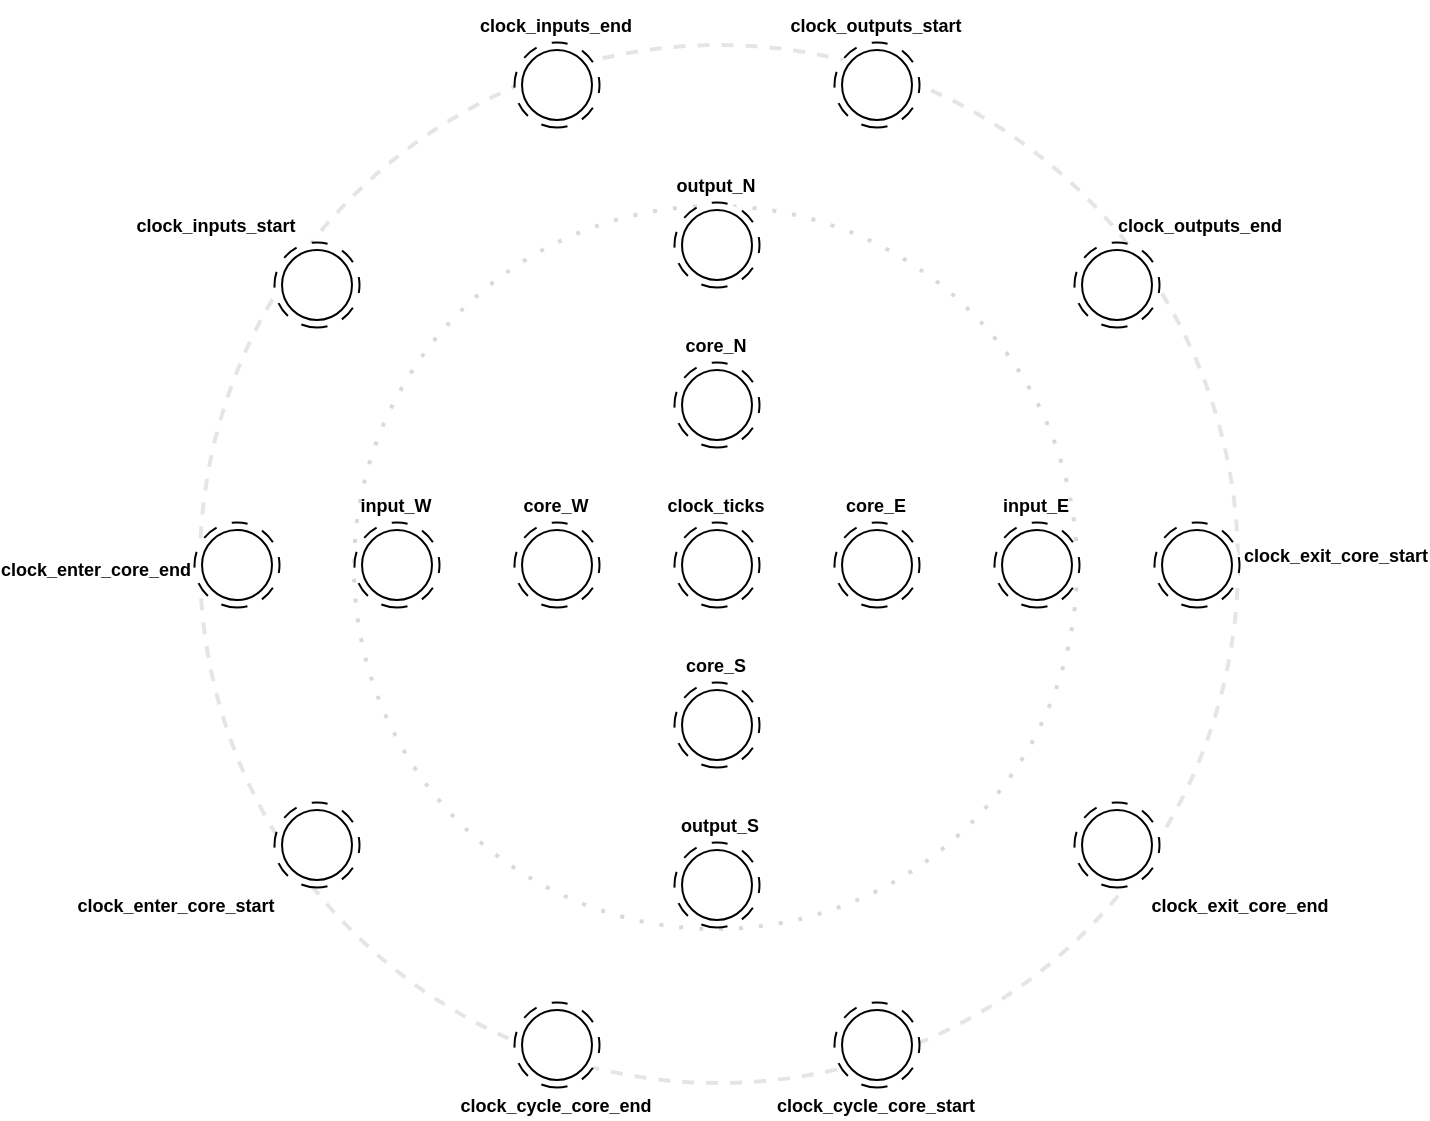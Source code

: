 <mxfile version="22.1.2" type="device" pages="8">
  <diagram id="JiSSRO_q8-Lz5THqgUoh" name="visualisation">
    <mxGraphModel dx="4136" dy="1628" grid="1" gridSize="10" guides="1" tooltips="1" connect="1" arrows="1" fold="1" page="0" pageScale="1" pageWidth="827" pageHeight="1169" math="0" shadow="0">
      <root>
        <mxCell id="0" />
        <mxCell id="1" parent="0" />
        <mxCell id="kKrUP3qh-PcEckTrJeX6-123" value="" style="ellipse;whiteSpace=wrap;html=1;aspect=fixed;fontSize=16;fillColor=none;strokeWidth=2;opacity=10;dashed=1;" parent="1" vertex="1">
          <mxGeometry x="-758" y="-201.5" width="519" height="519" as="geometry" />
        </mxCell>
        <mxCell id="kKrUP3qh-PcEckTrJeX6-124" value="" style="ellipse;whiteSpace=wrap;html=1;aspect=fixed;fontSize=16;fillColor=none;strokeWidth=2;opacity=15;dashed=1;dashPattern=1 4;" parent="1" vertex="1">
          <mxGeometry x="-681" y="-121" width="361.5" height="361.5" as="geometry" />
        </mxCell>
        <mxCell id="kKrUP3qh-PcEckTrJeX6-1" value="" style="group;fontSize=16;" parent="1" vertex="1" connectable="0">
          <mxGeometry x="-597" y="-219" width="68.75" height="60" as="geometry" />
        </mxCell>
        <mxCell id="kKrUP3qh-PcEckTrJeX6-2" value="" style="group;fontSize=16;" parent="kKrUP3qh-PcEckTrJeX6-1" vertex="1" connectable="0">
          <mxGeometry y="10" width="52.5" height="50" as="geometry" />
        </mxCell>
        <mxCell id="kKrUP3qh-PcEckTrJeX6-3" value="" style="group;fontSize=16;" parent="kKrUP3qh-PcEckTrJeX6-2" vertex="1" connectable="0">
          <mxGeometry x="-3.75" width="56.25" height="48.75" as="geometry" />
        </mxCell>
        <object label="" markers="●" placeholders="1" id="kKrUP3qh-PcEckTrJeX6-4">
          <mxCell style="ellipse;whiteSpace=wrap;html=1;aspect=fixed;fontSize=16;direction=south;perimeterSpacing=0;strokeWidth=1;dashed=1;dashPattern=8 8;points=[[0,0.5,0,0,0],[0.5,0,0,0,0],[0.5,1,0,0,0],[1,0.5,0,0,0]];" parent="kKrUP3qh-PcEckTrJeX6-3" vertex="1">
            <mxGeometry y="6.25" width="42.5" height="42.5" as="geometry" />
          </mxCell>
        </object>
        <object label="" markers="●" placeholders="1" id="kKrUP3qh-PcEckTrJeX6-5">
          <mxCell style="ellipse;whiteSpace=wrap;html=1;aspect=fixed;fontSize=16;direction=south;perimeterSpacing=0;strokeWidth=1;points=[];" parent="kKrUP3qh-PcEckTrJeX6-3" vertex="1">
            <mxGeometry x="3.75" y="10" width="35" height="35" as="geometry" />
          </mxCell>
        </object>
        <mxCell id="kKrUP3qh-PcEckTrJeX6-6" value="&lt;b style=&quot;font-size: 9px;&quot;&gt;clock_inputs_end&lt;/b&gt;" style="text;html=1;strokeColor=none;fillColor=none;align=center;verticalAlign=middle;whiteSpace=wrap;rounded=0;fontSize=16;" parent="kKrUP3qh-PcEckTrJeX6-1" vertex="1">
          <mxGeometry x="7" width="20" height="10" as="geometry" />
        </mxCell>
        <mxCell id="kKrUP3qh-PcEckTrJeX6-7" value="" style="group;fontSize=16;" parent="1" vertex="1" connectable="0">
          <mxGeometry x="-437" y="-219" width="68.75" height="60" as="geometry" />
        </mxCell>
        <mxCell id="kKrUP3qh-PcEckTrJeX6-8" value="" style="group;fontSize=16;" parent="kKrUP3qh-PcEckTrJeX6-7" vertex="1" connectable="0">
          <mxGeometry y="10" width="52.5" height="50" as="geometry" />
        </mxCell>
        <mxCell id="kKrUP3qh-PcEckTrJeX6-9" value="" style="group;fontSize=16;" parent="kKrUP3qh-PcEckTrJeX6-8" vertex="1" connectable="0">
          <mxGeometry x="-3.75" width="56.25" height="48.75" as="geometry" />
        </mxCell>
        <object label="" markers="●" placeholders="1" id="kKrUP3qh-PcEckTrJeX6-10">
          <mxCell style="ellipse;whiteSpace=wrap;html=1;aspect=fixed;fontSize=16;direction=south;perimeterSpacing=0;strokeWidth=1;dashed=1;dashPattern=8 8;points=[[0,0.5,0,0,0],[0.5,0,0,0,0],[0.5,1,0,0,0],[1,0.5,0,0,0]];" parent="kKrUP3qh-PcEckTrJeX6-9" vertex="1">
            <mxGeometry y="6.25" width="42.5" height="42.5" as="geometry" />
          </mxCell>
        </object>
        <object label="" markers="●" placeholders="1" id="kKrUP3qh-PcEckTrJeX6-11">
          <mxCell style="ellipse;whiteSpace=wrap;html=1;aspect=fixed;fontSize=16;direction=south;perimeterSpacing=0;strokeWidth=1;points=[];" parent="kKrUP3qh-PcEckTrJeX6-9" vertex="1">
            <mxGeometry x="3.75" y="10" width="35" height="35" as="geometry" />
          </mxCell>
        </object>
        <mxCell id="kKrUP3qh-PcEckTrJeX6-12" value="&lt;b style=&quot;font-size: 9px;&quot;&gt;clock_outputs_start&lt;/b&gt;" style="text;html=1;strokeColor=none;fillColor=none;align=center;verticalAlign=middle;whiteSpace=wrap;rounded=0;fontSize=16;" parent="kKrUP3qh-PcEckTrJeX6-7" vertex="1">
          <mxGeometry x="7" width="20" height="10" as="geometry" />
        </mxCell>
        <mxCell id="kKrUP3qh-PcEckTrJeX6-13" value="" style="group;fontSize=16;" parent="1" vertex="1" connectable="0">
          <mxGeometry x="-517" y="-139" width="68.75" height="60" as="geometry" />
        </mxCell>
        <mxCell id="kKrUP3qh-PcEckTrJeX6-14" value="" style="group;fontSize=16;" parent="kKrUP3qh-PcEckTrJeX6-13" vertex="1" connectable="0">
          <mxGeometry y="10" width="52.5" height="50" as="geometry" />
        </mxCell>
        <mxCell id="kKrUP3qh-PcEckTrJeX6-15" value="" style="group;fontSize=16;" parent="kKrUP3qh-PcEckTrJeX6-14" vertex="1" connectable="0">
          <mxGeometry x="-3.75" width="56.25" height="48.75" as="geometry" />
        </mxCell>
        <object label="" markers="●" placeholders="1" id="kKrUP3qh-PcEckTrJeX6-16">
          <mxCell style="ellipse;whiteSpace=wrap;html=1;aspect=fixed;fontSize=16;direction=south;perimeterSpacing=0;strokeWidth=1;dashed=1;dashPattern=8 8;points=[[0,0.5,0,0,0],[0.5,0,0,0,0],[0.5,1,0,0,0],[1,0.5,0,0,0]];" parent="kKrUP3qh-PcEckTrJeX6-15" vertex="1">
            <mxGeometry y="6.25" width="42.5" height="42.5" as="geometry" />
          </mxCell>
        </object>
        <object label="" markers="●" placeholders="1" id="kKrUP3qh-PcEckTrJeX6-17">
          <mxCell style="ellipse;whiteSpace=wrap;html=1;aspect=fixed;fontSize=16;direction=south;perimeterSpacing=0;strokeWidth=1;points=[];" parent="kKrUP3qh-PcEckTrJeX6-15" vertex="1">
            <mxGeometry x="3.75" y="10" width="35" height="35" as="geometry" />
          </mxCell>
        </object>
        <mxCell id="kKrUP3qh-PcEckTrJeX6-18" value="&lt;b style=&quot;font-size: 9px;&quot;&gt;output_N&lt;/b&gt;" style="text;html=1;strokeColor=none;fillColor=none;align=center;verticalAlign=middle;whiteSpace=wrap;rounded=0;fontSize=16;" parent="kKrUP3qh-PcEckTrJeX6-13" vertex="1">
          <mxGeometry x="7" width="20" height="10" as="geometry" />
        </mxCell>
        <mxCell id="kKrUP3qh-PcEckTrJeX6-19" value="" style="group;fontSize=16;" parent="1" vertex="1" connectable="0">
          <mxGeometry x="-517" y="-59" width="68.75" height="60" as="geometry" />
        </mxCell>
        <mxCell id="kKrUP3qh-PcEckTrJeX6-20" value="" style="group;fontSize=16;" parent="kKrUP3qh-PcEckTrJeX6-19" vertex="1" connectable="0">
          <mxGeometry y="10" width="52.5" height="50" as="geometry" />
        </mxCell>
        <mxCell id="kKrUP3qh-PcEckTrJeX6-21" value="" style="group;fontSize=16;" parent="kKrUP3qh-PcEckTrJeX6-20" vertex="1" connectable="0">
          <mxGeometry x="-3.75" width="56.25" height="48.75" as="geometry" />
        </mxCell>
        <object label="" markers="●" placeholders="1" id="kKrUP3qh-PcEckTrJeX6-22">
          <mxCell style="ellipse;whiteSpace=wrap;html=1;aspect=fixed;fontSize=16;direction=south;perimeterSpacing=0;strokeWidth=1;dashed=1;dashPattern=8 8;points=[[0,0.5,0,0,0],[0.5,0,0,0,0],[0.5,1,0,0,0],[1,0.5,0,0,0]];" parent="kKrUP3qh-PcEckTrJeX6-21" vertex="1">
            <mxGeometry y="6.25" width="42.5" height="42.5" as="geometry" />
          </mxCell>
        </object>
        <object label="" markers="●" placeholders="1" id="kKrUP3qh-PcEckTrJeX6-23">
          <mxCell style="ellipse;whiteSpace=wrap;html=1;aspect=fixed;fontSize=16;direction=south;perimeterSpacing=0;strokeWidth=1;points=[];" parent="kKrUP3qh-PcEckTrJeX6-21" vertex="1">
            <mxGeometry x="3.75" y="10" width="35" height="35" as="geometry" />
          </mxCell>
        </object>
        <mxCell id="kKrUP3qh-PcEckTrJeX6-24" value="&lt;b style=&quot;font-size: 9px;&quot;&gt;core_N&lt;/b&gt;" style="text;html=1;strokeColor=none;fillColor=none;align=center;verticalAlign=middle;whiteSpace=wrap;rounded=0;fontSize=16;" parent="kKrUP3qh-PcEckTrJeX6-19" vertex="1">
          <mxGeometry x="7" width="20" height="10" as="geometry" />
        </mxCell>
        <mxCell id="kKrUP3qh-PcEckTrJeX6-25" value="" style="group;fontSize=16;" parent="1" vertex="1" connectable="0">
          <mxGeometry x="-437" y="21" width="68.75" height="60" as="geometry" />
        </mxCell>
        <mxCell id="kKrUP3qh-PcEckTrJeX6-26" value="" style="group;fontSize=16;" parent="kKrUP3qh-PcEckTrJeX6-25" vertex="1" connectable="0">
          <mxGeometry y="10" width="52.5" height="50" as="geometry" />
        </mxCell>
        <mxCell id="kKrUP3qh-PcEckTrJeX6-27" value="" style="group;fontSize=16;" parent="kKrUP3qh-PcEckTrJeX6-26" vertex="1" connectable="0">
          <mxGeometry x="-3.75" width="56.25" height="48.75" as="geometry" />
        </mxCell>
        <object label="" markers="●" placeholders="1" id="kKrUP3qh-PcEckTrJeX6-28">
          <mxCell style="ellipse;whiteSpace=wrap;html=1;aspect=fixed;fontSize=16;direction=south;perimeterSpacing=0;strokeWidth=1;dashed=1;dashPattern=8 8;points=[[0,0.5,0,0,0],[0.5,0,0,0,0],[0.5,1,0,0,0],[1,0.5,0,0,0]];" parent="kKrUP3qh-PcEckTrJeX6-27" vertex="1">
            <mxGeometry y="6.25" width="42.5" height="42.5" as="geometry" />
          </mxCell>
        </object>
        <object label="" markers="●" placeholders="1" id="kKrUP3qh-PcEckTrJeX6-29">
          <mxCell style="ellipse;whiteSpace=wrap;html=1;aspect=fixed;fontSize=16;direction=south;perimeterSpacing=0;strokeWidth=1;points=[];" parent="kKrUP3qh-PcEckTrJeX6-27" vertex="1">
            <mxGeometry x="3.75" y="10" width="35" height="35" as="geometry" />
          </mxCell>
        </object>
        <mxCell id="kKrUP3qh-PcEckTrJeX6-30" value="&lt;b style=&quot;font-size: 9px;&quot;&gt;core_E&lt;br&gt;&lt;/b&gt;" style="text;html=1;strokeColor=none;fillColor=none;align=center;verticalAlign=middle;whiteSpace=wrap;rounded=0;fontSize=16;" parent="kKrUP3qh-PcEckTrJeX6-25" vertex="1">
          <mxGeometry x="7" width="20" height="10" as="geometry" />
        </mxCell>
        <mxCell id="kKrUP3qh-PcEckTrJeX6-31" value="" style="group;fontSize=16;" parent="1" vertex="1" connectable="0">
          <mxGeometry x="-597" y="21" width="68.75" height="60" as="geometry" />
        </mxCell>
        <mxCell id="kKrUP3qh-PcEckTrJeX6-32" value="" style="group;fontSize=16;" parent="kKrUP3qh-PcEckTrJeX6-31" vertex="1" connectable="0">
          <mxGeometry y="10" width="52.5" height="50" as="geometry" />
        </mxCell>
        <mxCell id="kKrUP3qh-PcEckTrJeX6-33" value="" style="group;fontSize=16;" parent="kKrUP3qh-PcEckTrJeX6-32" vertex="1" connectable="0">
          <mxGeometry x="-3.75" width="56.25" height="48.75" as="geometry" />
        </mxCell>
        <object label="" markers="●" placeholders="1" id="kKrUP3qh-PcEckTrJeX6-34">
          <mxCell style="ellipse;whiteSpace=wrap;html=1;aspect=fixed;fontSize=16;direction=south;perimeterSpacing=0;strokeWidth=1;dashed=1;dashPattern=8 8;points=[[0,0.5,0,0,0],[0.5,0,0,0,0],[0.5,1,0,0,0],[1,0.5,0,0,0]];" parent="kKrUP3qh-PcEckTrJeX6-33" vertex="1">
            <mxGeometry y="6.25" width="42.5" height="42.5" as="geometry" />
          </mxCell>
        </object>
        <object label="" markers="●" placeholders="1" id="kKrUP3qh-PcEckTrJeX6-35">
          <mxCell style="ellipse;whiteSpace=wrap;html=1;aspect=fixed;fontSize=16;direction=south;perimeterSpacing=0;strokeWidth=1;points=[];" parent="kKrUP3qh-PcEckTrJeX6-33" vertex="1">
            <mxGeometry x="3.75" y="10" width="35" height="35" as="geometry" />
          </mxCell>
        </object>
        <mxCell id="kKrUP3qh-PcEckTrJeX6-36" value="&lt;b style=&quot;font-size: 9px;&quot;&gt;core_W&lt;/b&gt;" style="text;html=1;strokeColor=none;fillColor=none;align=center;verticalAlign=middle;whiteSpace=wrap;rounded=0;fontSize=16;" parent="kKrUP3qh-PcEckTrJeX6-31" vertex="1">
          <mxGeometry x="7" width="20" height="10" as="geometry" />
        </mxCell>
        <mxCell id="kKrUP3qh-PcEckTrJeX6-37" value="" style="group;fontSize=16;" parent="1" vertex="1" connectable="0">
          <mxGeometry x="-517" y="21" width="68.75" height="60" as="geometry" />
        </mxCell>
        <mxCell id="kKrUP3qh-PcEckTrJeX6-38" value="" style="group;fontSize=16;" parent="kKrUP3qh-PcEckTrJeX6-37" vertex="1" connectable="0">
          <mxGeometry y="10" width="52.5" height="50" as="geometry" />
        </mxCell>
        <mxCell id="kKrUP3qh-PcEckTrJeX6-39" value="" style="group;fontSize=16;" parent="kKrUP3qh-PcEckTrJeX6-38" vertex="1" connectable="0">
          <mxGeometry x="-3.75" width="56.25" height="48.75" as="geometry" />
        </mxCell>
        <object label="" markers="●" placeholders="1" id="kKrUP3qh-PcEckTrJeX6-40">
          <mxCell style="ellipse;whiteSpace=wrap;html=1;aspect=fixed;fontSize=16;direction=south;perimeterSpacing=0;strokeWidth=1;dashed=1;dashPattern=8 8;points=[[0,0.5,0,0,0],[0.5,0,0,0,0],[0.5,1,0,0,0],[1,0.5,0,0,0]];" parent="kKrUP3qh-PcEckTrJeX6-39" vertex="1">
            <mxGeometry y="6.25" width="42.5" height="42.5" as="geometry" />
          </mxCell>
        </object>
        <object label="" markers="●" placeholders="1" id="kKrUP3qh-PcEckTrJeX6-41">
          <mxCell style="ellipse;whiteSpace=wrap;html=1;aspect=fixed;fontSize=16;direction=south;perimeterSpacing=0;strokeWidth=1;points=[];" parent="kKrUP3qh-PcEckTrJeX6-39" vertex="1">
            <mxGeometry x="3.75" y="10" width="35" height="35" as="geometry" />
          </mxCell>
        </object>
        <mxCell id="kKrUP3qh-PcEckTrJeX6-42" value="&lt;b style=&quot;font-size: 9px;&quot;&gt;clock_ticks&lt;/b&gt;" style="text;html=1;strokeColor=none;fillColor=none;align=center;verticalAlign=middle;whiteSpace=wrap;rounded=0;fontSize=16;" parent="kKrUP3qh-PcEckTrJeX6-37" vertex="1">
          <mxGeometry x="7" width="20" height="10" as="geometry" />
        </mxCell>
        <mxCell id="kKrUP3qh-PcEckTrJeX6-45" value="" style="group;fontSize=16;" parent="1" vertex="1" connectable="0">
          <mxGeometry x="-517" y="101" width="68.75" height="60" as="geometry" />
        </mxCell>
        <mxCell id="kKrUP3qh-PcEckTrJeX6-46" value="" style="group;fontSize=16;" parent="kKrUP3qh-PcEckTrJeX6-45" vertex="1" connectable="0">
          <mxGeometry y="10" width="52.5" height="50" as="geometry" />
        </mxCell>
        <mxCell id="kKrUP3qh-PcEckTrJeX6-47" value="" style="group;fontSize=16;" parent="kKrUP3qh-PcEckTrJeX6-46" vertex="1" connectable="0">
          <mxGeometry x="-3.75" width="56.25" height="48.75" as="geometry" />
        </mxCell>
        <object label="" markers="●" placeholders="1" id="kKrUP3qh-PcEckTrJeX6-48">
          <mxCell style="ellipse;whiteSpace=wrap;html=1;aspect=fixed;fontSize=16;direction=south;perimeterSpacing=0;strokeWidth=1;dashed=1;dashPattern=8 8;points=[[0,0.5,0,0,0],[0.5,0,0,0,0],[0.5,1,0,0,0],[1,0.5,0,0,0]];" parent="kKrUP3qh-PcEckTrJeX6-47" vertex="1">
            <mxGeometry y="6.25" width="42.5" height="42.5" as="geometry" />
          </mxCell>
        </object>
        <object label="" markers="●" placeholders="1" id="kKrUP3qh-PcEckTrJeX6-49">
          <mxCell style="ellipse;whiteSpace=wrap;html=1;aspect=fixed;fontSize=16;direction=south;perimeterSpacing=0;strokeWidth=1;points=[];" parent="kKrUP3qh-PcEckTrJeX6-47" vertex="1">
            <mxGeometry x="3.75" y="10" width="35" height="35" as="geometry" />
          </mxCell>
        </object>
        <mxCell id="kKrUP3qh-PcEckTrJeX6-50" value="&lt;b style=&quot;font-size: 9px;&quot;&gt;core_S&lt;/b&gt;" style="text;html=1;strokeColor=none;fillColor=none;align=center;verticalAlign=middle;whiteSpace=wrap;rounded=0;fontSize=16;" parent="kKrUP3qh-PcEckTrJeX6-45" vertex="1">
          <mxGeometry x="6.75" width="20" height="10" as="geometry" />
        </mxCell>
        <mxCell id="kKrUP3qh-PcEckTrJeX6-51" value="" style="group;fontSize=16;" parent="1" vertex="1" connectable="0">
          <mxGeometry x="-517" y="181" width="68.75" height="60" as="geometry" />
        </mxCell>
        <mxCell id="kKrUP3qh-PcEckTrJeX6-52" value="" style="group;fontSize=16;" parent="kKrUP3qh-PcEckTrJeX6-51" vertex="1" connectable="0">
          <mxGeometry y="10" width="52.5" height="50" as="geometry" />
        </mxCell>
        <mxCell id="kKrUP3qh-PcEckTrJeX6-53" value="" style="group;fontSize=16;" parent="kKrUP3qh-PcEckTrJeX6-52" vertex="1" connectable="0">
          <mxGeometry x="-3.75" width="56.25" height="48.75" as="geometry" />
        </mxCell>
        <object label="" markers="●" placeholders="1" id="kKrUP3qh-PcEckTrJeX6-54">
          <mxCell style="ellipse;whiteSpace=wrap;html=1;aspect=fixed;fontSize=16;direction=south;perimeterSpacing=0;strokeWidth=1;dashed=1;dashPattern=8 8;points=[[0,0.5,0,0,0],[0.5,0,0,0,0],[0.5,1,0,0,0],[1,0.5,0,0,0]];" parent="kKrUP3qh-PcEckTrJeX6-53" vertex="1">
            <mxGeometry y="6.25" width="42.5" height="42.5" as="geometry" />
          </mxCell>
        </object>
        <object label="" markers="●" placeholders="1" id="kKrUP3qh-PcEckTrJeX6-55">
          <mxCell style="ellipse;whiteSpace=wrap;html=1;aspect=fixed;fontSize=16;direction=south;perimeterSpacing=0;strokeWidth=1;points=[];" parent="kKrUP3qh-PcEckTrJeX6-53" vertex="1">
            <mxGeometry x="3.75" y="10" width="35" height="35" as="geometry" />
          </mxCell>
        </object>
        <mxCell id="kKrUP3qh-PcEckTrJeX6-57" value="" style="group;fontSize=16;" parent="1" vertex="1" connectable="0">
          <mxGeometry x="-357" y="21" width="68.75" height="60" as="geometry" />
        </mxCell>
        <mxCell id="kKrUP3qh-PcEckTrJeX6-58" value="" style="group;fontSize=16;" parent="kKrUP3qh-PcEckTrJeX6-57" vertex="1" connectable="0">
          <mxGeometry y="10" width="52.5" height="50" as="geometry" />
        </mxCell>
        <mxCell id="kKrUP3qh-PcEckTrJeX6-59" value="" style="group;fontSize=16;" parent="kKrUP3qh-PcEckTrJeX6-58" vertex="1" connectable="0">
          <mxGeometry x="-3.75" width="56.25" height="48.75" as="geometry" />
        </mxCell>
        <object label="" markers="●" placeholders="1" id="kKrUP3qh-PcEckTrJeX6-60">
          <mxCell style="ellipse;whiteSpace=wrap;html=1;aspect=fixed;fontSize=16;direction=south;perimeterSpacing=0;strokeWidth=1;dashed=1;dashPattern=8 8;points=[[0,0.5,0,0,0],[0.5,0,0,0,0],[0.5,1,0,0,0],[1,0.5,0,0,0]];" parent="kKrUP3qh-PcEckTrJeX6-59" vertex="1">
            <mxGeometry y="6.25" width="42.5" height="42.5" as="geometry" />
          </mxCell>
        </object>
        <object label="" markers="●" placeholders="1" id="kKrUP3qh-PcEckTrJeX6-61">
          <mxCell style="ellipse;whiteSpace=wrap;html=1;aspect=fixed;fontSize=16;direction=south;perimeterSpacing=0;strokeWidth=1;points=[];" parent="kKrUP3qh-PcEckTrJeX6-59" vertex="1">
            <mxGeometry x="3.75" y="10" width="35" height="35" as="geometry" />
          </mxCell>
        </object>
        <mxCell id="kKrUP3qh-PcEckTrJeX6-62" value="&lt;b style=&quot;font-size: 9px;&quot;&gt;input_E&lt;br&gt;&lt;/b&gt;" style="text;html=1;strokeColor=none;fillColor=none;align=center;verticalAlign=middle;whiteSpace=wrap;rounded=0;fontSize=16;" parent="kKrUP3qh-PcEckTrJeX6-57" vertex="1">
          <mxGeometry x="7" width="20" height="10" as="geometry" />
        </mxCell>
        <mxCell id="kKrUP3qh-PcEckTrJeX6-63" value="" style="group;fontSize=16;" parent="1" vertex="1" connectable="0">
          <mxGeometry x="-677" y="21" width="68.75" height="60" as="geometry" />
        </mxCell>
        <mxCell id="kKrUP3qh-PcEckTrJeX6-64" value="" style="group;fontSize=16;" parent="kKrUP3qh-PcEckTrJeX6-63" vertex="1" connectable="0">
          <mxGeometry y="10" width="52.5" height="50" as="geometry" />
        </mxCell>
        <mxCell id="kKrUP3qh-PcEckTrJeX6-65" value="" style="group;fontSize=16;" parent="kKrUP3qh-PcEckTrJeX6-64" vertex="1" connectable="0">
          <mxGeometry x="-3.75" width="56.25" height="48.75" as="geometry" />
        </mxCell>
        <object label="" markers="●" placeholders="1" id="kKrUP3qh-PcEckTrJeX6-66">
          <mxCell style="ellipse;whiteSpace=wrap;html=1;aspect=fixed;fontSize=16;direction=south;perimeterSpacing=0;strokeWidth=1;dashed=1;dashPattern=8 8;points=[[0,0.5,0,0,0],[0.5,0,0,0,0],[0.5,1,0,0,0],[1,0.5,0,0,0]];" parent="kKrUP3qh-PcEckTrJeX6-65" vertex="1">
            <mxGeometry y="6.25" width="42.5" height="42.5" as="geometry" />
          </mxCell>
        </object>
        <object label="" markers="●" placeholders="1" id="kKrUP3qh-PcEckTrJeX6-67">
          <mxCell style="ellipse;whiteSpace=wrap;html=1;aspect=fixed;fontSize=16;direction=south;perimeterSpacing=0;strokeWidth=1;points=[];" parent="kKrUP3qh-PcEckTrJeX6-65" vertex="1">
            <mxGeometry x="3.75" y="10" width="35" height="35" as="geometry" />
          </mxCell>
        </object>
        <mxCell id="kKrUP3qh-PcEckTrJeX6-68" value="&lt;b style=&quot;font-size: 9px;&quot;&gt;input_W&lt;br&gt;&lt;/b&gt;" style="text;html=1;strokeColor=none;fillColor=none;align=center;verticalAlign=middle;whiteSpace=wrap;rounded=0;fontSize=16;" parent="kKrUP3qh-PcEckTrJeX6-63" vertex="1">
          <mxGeometry x="7" width="20" height="10" as="geometry" />
        </mxCell>
        <mxCell id="kKrUP3qh-PcEckTrJeX6-69" value="" style="group;fontSize=16;" parent="1" vertex="1" connectable="0">
          <mxGeometry x="-757" y="21" width="68.75" height="60" as="geometry" />
        </mxCell>
        <mxCell id="kKrUP3qh-PcEckTrJeX6-70" value="" style="group;fontSize=16;" parent="kKrUP3qh-PcEckTrJeX6-69" vertex="1" connectable="0">
          <mxGeometry y="10" width="52.5" height="50" as="geometry" />
        </mxCell>
        <mxCell id="kKrUP3qh-PcEckTrJeX6-71" value="" style="group;fontSize=16;" parent="kKrUP3qh-PcEckTrJeX6-70" vertex="1" connectable="0">
          <mxGeometry x="-3.75" width="56.25" height="48.75" as="geometry" />
        </mxCell>
        <object label="" markers="●" placeholders="1" id="kKrUP3qh-PcEckTrJeX6-72">
          <mxCell style="ellipse;whiteSpace=wrap;html=1;aspect=fixed;fontSize=16;direction=south;perimeterSpacing=0;strokeWidth=1;dashed=1;dashPattern=8 8;points=[[0,0.5,0,0,0],[0.5,0,0,0,0],[0.5,1,0,0,0],[1,0.5,0,0,0]];" parent="kKrUP3qh-PcEckTrJeX6-71" vertex="1">
            <mxGeometry y="6.25" width="42.5" height="42.5" as="geometry" />
          </mxCell>
        </object>
        <object label="" markers="●" placeholders="1" id="kKrUP3qh-PcEckTrJeX6-73">
          <mxCell style="ellipse;whiteSpace=wrap;html=1;aspect=fixed;fontSize=16;direction=south;perimeterSpacing=0;strokeWidth=1;points=[];" parent="kKrUP3qh-PcEckTrJeX6-71" vertex="1">
            <mxGeometry x="3.75" y="10" width="35" height="35" as="geometry" />
          </mxCell>
        </object>
        <mxCell id="kKrUP3qh-PcEckTrJeX6-75" value="" style="group;fontSize=16;" parent="1" vertex="1" connectable="0">
          <mxGeometry x="-277" y="21" width="68.75" height="60" as="geometry" />
        </mxCell>
        <mxCell id="kKrUP3qh-PcEckTrJeX6-76" value="" style="group;fontSize=16;" parent="kKrUP3qh-PcEckTrJeX6-75" vertex="1" connectable="0">
          <mxGeometry y="10" width="52.5" height="50" as="geometry" />
        </mxCell>
        <mxCell id="kKrUP3qh-PcEckTrJeX6-77" value="" style="group;fontSize=16;" parent="kKrUP3qh-PcEckTrJeX6-76" vertex="1" connectable="0">
          <mxGeometry x="-3.75" width="56.25" height="48.75" as="geometry" />
        </mxCell>
        <object label="" markers="●" placeholders="1" id="kKrUP3qh-PcEckTrJeX6-78">
          <mxCell style="ellipse;whiteSpace=wrap;html=1;aspect=fixed;fontSize=16;direction=south;perimeterSpacing=0;strokeWidth=1;dashed=1;dashPattern=8 8;points=[[0,0.5,0,0,0],[0.5,0,0,0,0],[0.5,1,0,0,0],[1,0.5,0,0,0]];" parent="kKrUP3qh-PcEckTrJeX6-77" vertex="1">
            <mxGeometry y="6.25" width="42.5" height="42.5" as="geometry" />
          </mxCell>
        </object>
        <object label="" markers="●" placeholders="1" id="kKrUP3qh-PcEckTrJeX6-79">
          <mxCell style="ellipse;whiteSpace=wrap;html=1;aspect=fixed;fontSize=16;direction=south;perimeterSpacing=0;strokeWidth=1;points=[];" parent="kKrUP3qh-PcEckTrJeX6-77" vertex="1">
            <mxGeometry x="3.75" y="10" width="35" height="35" as="geometry" />
          </mxCell>
        </object>
        <mxCell id="kKrUP3qh-PcEckTrJeX6-81" value="" style="group;fontSize=16;" parent="1" vertex="1" connectable="0">
          <mxGeometry x="-717" y="-119" width="68.75" height="60" as="geometry" />
        </mxCell>
        <mxCell id="kKrUP3qh-PcEckTrJeX6-82" value="" style="group;fontSize=16;" parent="kKrUP3qh-PcEckTrJeX6-81" vertex="1" connectable="0">
          <mxGeometry y="10" width="52.5" height="50" as="geometry" />
        </mxCell>
        <mxCell id="kKrUP3qh-PcEckTrJeX6-83" value="" style="group;fontSize=16;" parent="kKrUP3qh-PcEckTrJeX6-82" vertex="1" connectable="0">
          <mxGeometry x="-3.75" width="56.25" height="48.75" as="geometry" />
        </mxCell>
        <object label="" markers="●" placeholders="1" id="kKrUP3qh-PcEckTrJeX6-84">
          <mxCell style="ellipse;whiteSpace=wrap;html=1;aspect=fixed;fontSize=16;direction=south;perimeterSpacing=0;strokeWidth=1;dashed=1;dashPattern=8 8;points=[[0,0.5,0,0,0],[0.5,0,0,0,0],[0.5,1,0,0,0],[1,0.5,0,0,0]];" parent="kKrUP3qh-PcEckTrJeX6-83" vertex="1">
            <mxGeometry y="6.25" width="42.5" height="42.5" as="geometry" />
          </mxCell>
        </object>
        <object label="" markers="●" placeholders="1" id="kKrUP3qh-PcEckTrJeX6-85">
          <mxCell style="ellipse;whiteSpace=wrap;html=1;aspect=fixed;fontSize=16;direction=south;perimeterSpacing=0;strokeWidth=1;points=[];" parent="kKrUP3qh-PcEckTrJeX6-83" vertex="1">
            <mxGeometry x="3.75" y="10" width="35" height="35" as="geometry" />
          </mxCell>
        </object>
        <mxCell id="kKrUP3qh-PcEckTrJeX6-93" value="" style="group;fontSize=16;" parent="1" vertex="1" connectable="0">
          <mxGeometry x="-597" y="261" width="68.75" height="60" as="geometry" />
        </mxCell>
        <mxCell id="kKrUP3qh-PcEckTrJeX6-94" value="" style="group;fontSize=16;" parent="kKrUP3qh-PcEckTrJeX6-93" vertex="1" connectable="0">
          <mxGeometry y="10" width="52.5" height="50" as="geometry" />
        </mxCell>
        <mxCell id="kKrUP3qh-PcEckTrJeX6-95" value="" style="group;fontSize=16;" parent="kKrUP3qh-PcEckTrJeX6-94" vertex="1" connectable="0">
          <mxGeometry x="-3.75" width="56.25" height="48.75" as="geometry" />
        </mxCell>
        <object label="" markers="●" placeholders="1" id="kKrUP3qh-PcEckTrJeX6-96">
          <mxCell style="ellipse;whiteSpace=wrap;html=1;aspect=fixed;fontSize=16;direction=south;perimeterSpacing=0;strokeWidth=1;dashed=1;dashPattern=8 8;points=[[0,0.5,0,0,0],[0.5,0,0,0,0],[0.5,1,0,0,0],[1,0.5,0,0,0]];" parent="kKrUP3qh-PcEckTrJeX6-95" vertex="1">
            <mxGeometry y="6.25" width="42.5" height="42.5" as="geometry" />
          </mxCell>
        </object>
        <object label="" markers="●" placeholders="1" id="kKrUP3qh-PcEckTrJeX6-97">
          <mxCell style="ellipse;whiteSpace=wrap;html=1;aspect=fixed;fontSize=16;direction=south;perimeterSpacing=0;strokeWidth=1;points=[];" parent="kKrUP3qh-PcEckTrJeX6-95" vertex="1">
            <mxGeometry x="3.75" y="10" width="35" height="35" as="geometry" />
          </mxCell>
        </object>
        <mxCell id="kKrUP3qh-PcEckTrJeX6-99" value="" style="group;fontSize=16;" parent="1" vertex="1" connectable="0">
          <mxGeometry x="-437" y="261" width="68.75" height="60" as="geometry" />
        </mxCell>
        <mxCell id="kKrUP3qh-PcEckTrJeX6-100" value="" style="group;fontSize=16;" parent="kKrUP3qh-PcEckTrJeX6-99" vertex="1" connectable="0">
          <mxGeometry y="10" width="52.5" height="50" as="geometry" />
        </mxCell>
        <mxCell id="kKrUP3qh-PcEckTrJeX6-101" value="" style="group;fontSize=16;" parent="kKrUP3qh-PcEckTrJeX6-100" vertex="1" connectable="0">
          <mxGeometry x="-3.75" width="56.25" height="48.75" as="geometry" />
        </mxCell>
        <object label="" markers="●" placeholders="1" id="kKrUP3qh-PcEckTrJeX6-102">
          <mxCell style="ellipse;whiteSpace=wrap;html=1;aspect=fixed;fontSize=16;direction=south;perimeterSpacing=0;strokeWidth=1;dashed=1;dashPattern=8 8;points=[[0,0.5,0,0,0],[0.5,0,0,0,0],[0.5,1,0,0,0],[1,0.5,0,0,0]];" parent="kKrUP3qh-PcEckTrJeX6-101" vertex="1">
            <mxGeometry y="6.25" width="42.5" height="42.5" as="geometry" />
          </mxCell>
        </object>
        <object label="" markers="●" placeholders="1" id="kKrUP3qh-PcEckTrJeX6-103">
          <mxCell style="ellipse;whiteSpace=wrap;html=1;aspect=fixed;fontSize=16;direction=south;perimeterSpacing=0;strokeWidth=1;points=[];" parent="kKrUP3qh-PcEckTrJeX6-101" vertex="1">
            <mxGeometry x="3.75" y="10" width="35" height="35" as="geometry" />
          </mxCell>
        </object>
        <mxCell id="kKrUP3qh-PcEckTrJeX6-105" value="" style="group;fontSize=16;" parent="1" vertex="1" connectable="0">
          <mxGeometry x="-717" y="161" width="68.75" height="60" as="geometry" />
        </mxCell>
        <mxCell id="kKrUP3qh-PcEckTrJeX6-106" value="" style="group;fontSize=16;" parent="kKrUP3qh-PcEckTrJeX6-105" vertex="1" connectable="0">
          <mxGeometry y="10" width="52.5" height="50" as="geometry" />
        </mxCell>
        <mxCell id="kKrUP3qh-PcEckTrJeX6-107" value="" style="group;fontSize=16;" parent="kKrUP3qh-PcEckTrJeX6-106" vertex="1" connectable="0">
          <mxGeometry x="-3.75" width="56.25" height="48.75" as="geometry" />
        </mxCell>
        <object label="" markers="●" placeholders="1" id="kKrUP3qh-PcEckTrJeX6-108">
          <mxCell style="ellipse;whiteSpace=wrap;html=1;aspect=fixed;fontSize=16;direction=south;perimeterSpacing=0;strokeWidth=1;dashed=1;dashPattern=8 8;points=[[0,0.5,0,0,0],[0.5,0,0,0,0],[0.5,1,0,0,0],[1,0.5,0,0,0]];" parent="kKrUP3qh-PcEckTrJeX6-107" vertex="1">
            <mxGeometry y="6.25" width="42.5" height="42.5" as="geometry" />
          </mxCell>
        </object>
        <object label="" markers="●" placeholders="1" id="kKrUP3qh-PcEckTrJeX6-109">
          <mxCell style="ellipse;whiteSpace=wrap;html=1;aspect=fixed;fontSize=16;direction=south;perimeterSpacing=0;strokeWidth=1;points=[];" parent="kKrUP3qh-PcEckTrJeX6-107" vertex="1">
            <mxGeometry x="3.75" y="10" width="35" height="35" as="geometry" />
          </mxCell>
        </object>
        <mxCell id="kKrUP3qh-PcEckTrJeX6-111" value="" style="group;fontSize=16;" parent="1" vertex="1" connectable="0">
          <mxGeometry x="-317" y="-119" width="68.75" height="60" as="geometry" />
        </mxCell>
        <mxCell id="kKrUP3qh-PcEckTrJeX6-112" value="" style="group;fontSize=16;" parent="kKrUP3qh-PcEckTrJeX6-111" vertex="1" connectable="0">
          <mxGeometry y="10" width="52.5" height="50" as="geometry" />
        </mxCell>
        <mxCell id="kKrUP3qh-PcEckTrJeX6-113" value="" style="group;fontSize=16;" parent="kKrUP3qh-PcEckTrJeX6-112" vertex="1" connectable="0">
          <mxGeometry x="-3.75" width="56.25" height="48.75" as="geometry" />
        </mxCell>
        <object label="" markers="●" placeholders="1" id="kKrUP3qh-PcEckTrJeX6-114">
          <mxCell style="ellipse;whiteSpace=wrap;html=1;aspect=fixed;fontSize=16;direction=south;perimeterSpacing=0;strokeWidth=1;dashed=1;dashPattern=8 8;points=[[0,0.5,0,0,0],[0.5,0,0,0,0],[0.5,1,0,0,0],[1,0.5,0,0,0]];" parent="kKrUP3qh-PcEckTrJeX6-113" vertex="1">
            <mxGeometry y="6.25" width="42.5" height="42.5" as="geometry" />
          </mxCell>
        </object>
        <object label="" markers="●" placeholders="1" id="kKrUP3qh-PcEckTrJeX6-115">
          <mxCell style="ellipse;whiteSpace=wrap;html=1;aspect=fixed;fontSize=16;direction=south;perimeterSpacing=0;strokeWidth=1;points=[];" parent="kKrUP3qh-PcEckTrJeX6-113" vertex="1">
            <mxGeometry x="3.75" y="10" width="35" height="35" as="geometry" />
          </mxCell>
        </object>
        <mxCell id="kKrUP3qh-PcEckTrJeX6-116" value="&lt;b style=&quot;font-size: 9px;&quot;&gt;clock_outputs_end&lt;/b&gt;" style="text;html=1;strokeColor=none;fillColor=none;align=center;verticalAlign=middle;whiteSpace=wrap;rounded=0;fontSize=16;" parent="kKrUP3qh-PcEckTrJeX6-111" vertex="1">
          <mxGeometry x="48.75" width="20" height="10" as="geometry" />
        </mxCell>
        <mxCell id="kKrUP3qh-PcEckTrJeX6-117" value="" style="group;fontSize=16;" parent="1" vertex="1" connectable="0">
          <mxGeometry x="-317" y="161" width="68.75" height="60" as="geometry" />
        </mxCell>
        <mxCell id="kKrUP3qh-PcEckTrJeX6-118" value="" style="group;fontSize=16;" parent="kKrUP3qh-PcEckTrJeX6-117" vertex="1" connectable="0">
          <mxGeometry y="10" width="52.5" height="50" as="geometry" />
        </mxCell>
        <mxCell id="kKrUP3qh-PcEckTrJeX6-119" value="" style="group;fontSize=16;" parent="kKrUP3qh-PcEckTrJeX6-118" vertex="1" connectable="0">
          <mxGeometry x="-3.75" width="56.25" height="48.75" as="geometry" />
        </mxCell>
        <object label="" markers="●" placeholders="1" id="kKrUP3qh-PcEckTrJeX6-120">
          <mxCell style="ellipse;whiteSpace=wrap;html=1;aspect=fixed;fontSize=16;direction=south;perimeterSpacing=0;strokeWidth=1;dashed=1;dashPattern=8 8;points=[[0,0.5,0,0,0],[0.5,0,0,0,0],[0.5,1,0,0,0],[1,0.5,0,0,0]];" parent="kKrUP3qh-PcEckTrJeX6-119" vertex="1">
            <mxGeometry y="6.25" width="42.5" height="42.5" as="geometry" />
          </mxCell>
        </object>
        <object label="" markers="●" placeholders="1" id="kKrUP3qh-PcEckTrJeX6-121">
          <mxCell style="ellipse;whiteSpace=wrap;html=1;aspect=fixed;fontSize=16;direction=south;perimeterSpacing=0;strokeWidth=1;points=[];" parent="kKrUP3qh-PcEckTrJeX6-119" vertex="1">
            <mxGeometry x="3.75" y="10" width="35" height="35" as="geometry" />
          </mxCell>
        </object>
        <mxCell id="kKrUP3qh-PcEckTrJeX6-74" value="&lt;b style=&quot;font-size: 9px;&quot;&gt;clock_enter_core_end&lt;br&gt;&lt;/b&gt;" style="text;html=1;strokeColor=none;fillColor=none;align=center;verticalAlign=middle;whiteSpace=wrap;rounded=0;fontSize=16;" parent="1" vertex="1">
          <mxGeometry x="-820" y="53" width="20" height="10" as="geometry" />
        </mxCell>
        <mxCell id="kKrUP3qh-PcEckTrJeX6-86" value="&lt;b style=&quot;font-size: 9px;&quot;&gt;clock_inputs_start&lt;/b&gt;" style="text;html=1;strokeColor=none;fillColor=none;align=center;verticalAlign=middle;whiteSpace=wrap;rounded=0;fontSize=16;" parent="1" vertex="1">
          <mxGeometry x="-760" y="-119" width="20" height="10" as="geometry" />
        </mxCell>
        <mxCell id="kKrUP3qh-PcEckTrJeX6-80" value="&lt;b style=&quot;font-size: 9px;&quot;&gt;clock_exit_core_start&lt;br&gt;&lt;/b&gt;" style="text;html=1;strokeColor=none;fillColor=none;align=center;verticalAlign=middle;whiteSpace=wrap;rounded=0;fontSize=16;" parent="1" vertex="1">
          <mxGeometry x="-200" y="46" width="20" height="10" as="geometry" />
        </mxCell>
        <mxCell id="kKrUP3qh-PcEckTrJeX6-122" value="&lt;b style=&quot;border-color: var(--border-color); font-size: 9px;&quot;&gt;clock_exit_core_end&lt;/b&gt;" style="text;html=1;strokeColor=none;fillColor=none;align=center;verticalAlign=middle;whiteSpace=wrap;rounded=0;fontSize=16;" parent="1" vertex="1">
          <mxGeometry x="-248.25" y="221" width="20" height="10" as="geometry" />
        </mxCell>
        <mxCell id="kKrUP3qh-PcEckTrJeX6-104" value="&lt;b style=&quot;font-size: 9px;&quot;&gt;clock_cycle_core_start&lt;/b&gt;" style="text;html=1;strokeColor=none;fillColor=none;align=center;verticalAlign=middle;whiteSpace=wrap;rounded=0;fontSize=16;" parent="1" vertex="1">
          <mxGeometry x="-430" y="321" width="20" height="10" as="geometry" />
        </mxCell>
        <mxCell id="kKrUP3qh-PcEckTrJeX6-98" value="&lt;b style=&quot;font-size: 9px;&quot;&gt;clock_cycle_core_end&lt;/b&gt;" style="text;html=1;strokeColor=none;fillColor=none;align=center;verticalAlign=middle;whiteSpace=wrap;rounded=0;fontSize=16;" parent="1" vertex="1">
          <mxGeometry x="-590" y="321" width="20" height="10" as="geometry" />
        </mxCell>
        <mxCell id="kKrUP3qh-PcEckTrJeX6-110" value="&lt;b style=&quot;font-size: 9px;&quot;&gt;clock_enter_core_start&lt;/b&gt;" style="text;html=1;strokeColor=none;fillColor=none;align=center;verticalAlign=middle;whiteSpace=wrap;rounded=0;fontSize=16;" parent="1" vertex="1">
          <mxGeometry x="-780" y="221" width="20" height="10" as="geometry" />
        </mxCell>
        <mxCell id="kKrUP3qh-PcEckTrJeX6-56" value="&lt;b style=&quot;font-size: 9px;&quot;&gt;output_S&lt;/b&gt;" style="text;html=1;strokeColor=none;fillColor=none;align=center;verticalAlign=middle;whiteSpace=wrap;rounded=0;fontSize=16;" parent="1" vertex="1">
          <mxGeometry x="-508.5" y="181" width="20" height="10" as="geometry" />
        </mxCell>
      </root>
    </mxGraphModel>
  </diagram>
  <diagram id="3lqx2OrdojKdYXytzHSe" name="clock">
    <mxGraphModel dx="1798" dy="985" grid="1" gridSize="10" guides="1" tooltips="1" connect="1" arrows="1" fold="1" page="0" pageScale="1" pageWidth="827" pageHeight="1169" math="0" shadow="0">
      <root>
        <mxCell id="0" />
        <mxCell id="1" parent="0" />
        <mxCell id="E1YBljKvr7sTvJwIdczI-173" value="" style="group;fontSize=16;" vertex="1" connectable="0" parent="1">
          <mxGeometry x="162" y="-100" width="68.75" height="60" as="geometry" />
        </mxCell>
        <mxCell id="E1YBljKvr7sTvJwIdczI-174" value="" style="group;fontSize=16;" vertex="1" connectable="0" parent="E1YBljKvr7sTvJwIdczI-173">
          <mxGeometry y="10" width="52.5" height="50" as="geometry" />
        </mxCell>
        <mxCell id="E1YBljKvr7sTvJwIdczI-175" value="" style="group;fontSize=16;" vertex="1" connectable="0" parent="E1YBljKvr7sTvJwIdczI-174">
          <mxGeometry x="-3.75" width="56.25" height="48.75" as="geometry" />
        </mxCell>
        <object label="" markers="●" placeholders="1" id="E1YBljKvr7sTvJwIdczI-176">
          <mxCell style="ellipse;whiteSpace=wrap;html=1;aspect=fixed;fontSize=16;direction=south;perimeterSpacing=0;strokeWidth=1;dashed=1;dashPattern=8 8;points=[[0,0.5,0,0,0],[0.5,0,0,0,0],[0.5,1,0,0,0],[1,0.5,0,0,0]];" vertex="1" parent="E1YBljKvr7sTvJwIdczI-175">
            <mxGeometry y="6.25" width="42.5" height="42.5" as="geometry" />
          </mxCell>
        </object>
        <object label="" markers="●" placeholders="1" id="E1YBljKvr7sTvJwIdczI-177">
          <mxCell style="ellipse;whiteSpace=wrap;html=1;aspect=fixed;fontSize=16;direction=south;perimeterSpacing=0;strokeWidth=1;points=[];" vertex="1" parent="E1YBljKvr7sTvJwIdczI-175">
            <mxGeometry x="3.75" y="10" width="35" height="35" as="geometry" />
          </mxCell>
        </object>
        <mxCell id="E1YBljKvr7sTvJwIdczI-178" value="&lt;b style=&quot;font-size: 9px;&quot;&gt;clock_inputs_end&lt;/b&gt;" style="text;html=1;strokeColor=none;fillColor=none;align=center;verticalAlign=middle;whiteSpace=wrap;rounded=0;fontSize=16;" vertex="1" parent="E1YBljKvr7sTvJwIdczI-173">
          <mxGeometry x="7" width="20" height="10" as="geometry" />
        </mxCell>
        <mxCell id="E1YBljKvr7sTvJwIdczI-179" value="" style="group;fontSize=16;" vertex="1" connectable="0" parent="1">
          <mxGeometry x="282" y="-100" width="68.75" height="60" as="geometry" />
        </mxCell>
        <mxCell id="E1YBljKvr7sTvJwIdczI-180" value="" style="group;fontSize=16;" vertex="1" connectable="0" parent="E1YBljKvr7sTvJwIdczI-179">
          <mxGeometry y="10" width="52.5" height="50" as="geometry" />
        </mxCell>
        <mxCell id="E1YBljKvr7sTvJwIdczI-181" value="" style="group;fontSize=16;" vertex="1" connectable="0" parent="E1YBljKvr7sTvJwIdczI-180">
          <mxGeometry x="-3.75" width="56.25" height="48.75" as="geometry" />
        </mxCell>
        <object label="" markers="●" placeholders="1" id="E1YBljKvr7sTvJwIdczI-182">
          <mxCell style="ellipse;whiteSpace=wrap;html=1;aspect=fixed;fontSize=16;direction=south;perimeterSpacing=0;strokeWidth=1;dashed=1;dashPattern=8 8;points=[[0,0.5,0,0,0],[0.5,0,0,0,0],[0.5,1,0,0,0],[1,0.5,0,0,0]];" vertex="1" parent="E1YBljKvr7sTvJwIdczI-181">
            <mxGeometry y="6.25" width="42.5" height="42.5" as="geometry" />
          </mxCell>
        </object>
        <object label="" markers="●" placeholders="1" id="E1YBljKvr7sTvJwIdczI-183">
          <mxCell style="ellipse;whiteSpace=wrap;html=1;aspect=fixed;fontSize=16;direction=south;perimeterSpacing=0;strokeWidth=1;points=[];" vertex="1" parent="E1YBljKvr7sTvJwIdczI-181">
            <mxGeometry x="3.75" y="10" width="35" height="35" as="geometry" />
          </mxCell>
        </object>
        <mxCell id="E1YBljKvr7sTvJwIdczI-184" value="&lt;b style=&quot;font-size: 9px;&quot;&gt;clock_outputs_start&lt;/b&gt;" style="text;html=1;strokeColor=none;fillColor=none;align=center;verticalAlign=middle;whiteSpace=wrap;rounded=0;fontSize=16;" vertex="1" parent="E1YBljKvr7sTvJwIdczI-179">
          <mxGeometry x="7" width="20" height="10" as="geometry" />
        </mxCell>
        <mxCell id="E1YBljKvr7sTvJwIdczI-185" value="" style="group;fontSize=16;" vertex="1" connectable="0" parent="1">
          <mxGeometry x="223" y="61" width="68.75" height="60" as="geometry" />
        </mxCell>
        <mxCell id="E1YBljKvr7sTvJwIdczI-186" value="" style="group;fontSize=16;" vertex="1" connectable="0" parent="E1YBljKvr7sTvJwIdczI-185">
          <mxGeometry y="10" width="52.5" height="50" as="geometry" />
        </mxCell>
        <mxCell id="E1YBljKvr7sTvJwIdczI-187" value="" style="group;fontSize=16;" vertex="1" connectable="0" parent="E1YBljKvr7sTvJwIdczI-186">
          <mxGeometry x="-3.75" width="56.25" height="48.75" as="geometry" />
        </mxCell>
        <object label="" markers="●" placeholders="1" id="E1YBljKvr7sTvJwIdczI-188">
          <mxCell style="ellipse;whiteSpace=wrap;html=1;aspect=fixed;fontSize=16;direction=south;perimeterSpacing=0;strokeWidth=1;dashed=1;dashPattern=8 8;points=[[0,0.5,0,0,0],[0.5,0,0,0,0],[0.5,1,0,0,0],[1,0.5,0,0,0]];" vertex="1" parent="E1YBljKvr7sTvJwIdczI-187">
            <mxGeometry y="6.25" width="42.5" height="42.5" as="geometry" />
          </mxCell>
        </object>
        <object label="" markers="●" placeholders="1" id="E1YBljKvr7sTvJwIdczI-189">
          <mxCell style="ellipse;whiteSpace=wrap;html=1;aspect=fixed;fontSize=16;direction=south;perimeterSpacing=0;strokeWidth=1;points=[];" vertex="1" parent="E1YBljKvr7sTvJwIdczI-187">
            <mxGeometry x="3.75" y="10" width="35" height="35" as="geometry" />
          </mxCell>
        </object>
        <mxCell id="E1YBljKvr7sTvJwIdczI-196" value="" style="group;fontSize=16;" vertex="1" connectable="0" parent="1">
          <mxGeometry x="395" y="63" width="68.75" height="60" as="geometry" />
        </mxCell>
        <mxCell id="E1YBljKvr7sTvJwIdczI-197" value="" style="group;fontSize=16;" vertex="1" connectable="0" parent="E1YBljKvr7sTvJwIdczI-196">
          <mxGeometry y="10" width="52.5" height="50" as="geometry" />
        </mxCell>
        <mxCell id="E1YBljKvr7sTvJwIdczI-198" value="" style="group;fontSize=16;" vertex="1" connectable="0" parent="E1YBljKvr7sTvJwIdczI-197">
          <mxGeometry x="-3.75" width="56.25" height="48.75" as="geometry" />
        </mxCell>
        <object label="" markers="●" placeholders="1" id="E1YBljKvr7sTvJwIdczI-199">
          <mxCell style="ellipse;whiteSpace=wrap;html=1;aspect=fixed;fontSize=16;direction=south;perimeterSpacing=0;strokeWidth=1;dashed=1;dashPattern=8 8;points=[[0,0.5,0,0,0],[0.5,0,0,0,0],[0.5,1,0,0,0],[1,0.5,0,0,0]];" vertex="1" parent="E1YBljKvr7sTvJwIdczI-198">
            <mxGeometry y="6.25" width="42.5" height="42.5" as="geometry" />
          </mxCell>
        </object>
        <object label="" markers="●" placeholders="1" id="E1YBljKvr7sTvJwIdczI-200">
          <mxCell style="ellipse;whiteSpace=wrap;html=1;aspect=fixed;fontSize=16;direction=south;perimeterSpacing=0;strokeWidth=1;points=[];" vertex="1" parent="E1YBljKvr7sTvJwIdczI-198">
            <mxGeometry x="3.75" y="10" width="35" height="35" as="geometry" />
          </mxCell>
        </object>
        <mxCell id="E1YBljKvr7sTvJwIdczI-221" value="" style="group;fontSize=16;" vertex="1" connectable="0" parent="1">
          <mxGeometry x="354" y="-57" width="68.75" height="60" as="geometry" />
        </mxCell>
        <mxCell id="E1YBljKvr7sTvJwIdczI-222" value="" style="group;fontSize=16;" vertex="1" connectable="0" parent="E1YBljKvr7sTvJwIdczI-221">
          <mxGeometry y="10" width="52.5" height="50" as="geometry" />
        </mxCell>
        <mxCell id="E1YBljKvr7sTvJwIdczI-223" value="" style="group;fontSize=16;" vertex="1" connectable="0" parent="E1YBljKvr7sTvJwIdczI-222">
          <mxGeometry x="-3.75" width="56.25" height="48.75" as="geometry" />
        </mxCell>
        <object label="" markers="●" placeholders="1" id="E1YBljKvr7sTvJwIdczI-224">
          <mxCell style="ellipse;whiteSpace=wrap;html=1;aspect=fixed;fontSize=16;direction=south;perimeterSpacing=0;strokeWidth=1;dashed=1;dashPattern=8 8;points=[[0,0.5,0,0,0],[0.5,0,0,0,0],[0.5,1,0,0,0],[1,0.5,0,0,0]];" vertex="1" parent="E1YBljKvr7sTvJwIdczI-223">
            <mxGeometry y="6.25" width="42.5" height="42.5" as="geometry" />
          </mxCell>
        </object>
        <object label="" markers="●" placeholders="1" id="E1YBljKvr7sTvJwIdczI-225">
          <mxCell style="ellipse;whiteSpace=wrap;html=1;aspect=fixed;fontSize=16;direction=south;perimeterSpacing=0;strokeWidth=1;points=[];" vertex="1" parent="E1YBljKvr7sTvJwIdczI-223">
            <mxGeometry x="3.75" y="10" width="35" height="35" as="geometry" />
          </mxCell>
        </object>
        <mxCell id="E1YBljKvr7sTvJwIdczI-226" value="&lt;b style=&quot;font-size: 9px;&quot;&gt;clock_outputs_end&lt;/b&gt;" style="text;html=1;strokeColor=none;fillColor=none;align=center;verticalAlign=middle;whiteSpace=wrap;rounded=0;fontSize=16;" vertex="1" parent="E1YBljKvr7sTvJwIdczI-221">
          <mxGeometry x="48.75" width="20" height="10" as="geometry" />
        </mxCell>
        <mxCell id="E1YBljKvr7sTvJwIdczI-234" value="&lt;b style=&quot;font-size: 9px;&quot;&gt;clock_exit_core_start&lt;br&gt;&lt;/b&gt;" style="text;html=1;strokeColor=none;fillColor=none;align=center;verticalAlign=middle;whiteSpace=wrap;rounded=0;fontSize=16;" vertex="1" parent="1">
          <mxGeometry x="474" y="91" width="20" height="10" as="geometry" />
        </mxCell>
        <mxCell id="E1YBljKvr7sTvJwIdczI-239" value="" style="group;fontSize=16;" vertex="1" connectable="0" parent="1">
          <mxGeometry x="234.999" y="-111" width="25.821" height="60.919" as="geometry" />
        </mxCell>
        <mxCell id="E1YBljKvr7sTvJwIdczI-240" value="&lt;b style=&quot;font-size: 9px;&quot;&gt;clock_tick&lt;/b&gt;" style="text;html=1;strokeColor=none;fillColor=none;align=center;verticalAlign=middle;whiteSpace=wrap;rounded=0;fontSize=16;points=[];container=0;" vertex="1" parent="E1YBljKvr7sTvJwIdczI-239">
          <mxGeometry x="-1.998" y="-3" width="10.909" height="5.457" as="geometry" />
        </mxCell>
        <mxCell id="E1YBljKvr7sTvJwIdczI-241" value="" style="rounded=0;whiteSpace=wrap;html=1;fontSize=16;fillColor=#000000;points=[[0,0.5,0,0,0],[0.5,0,0,0,0],[0.5,1,0,0,0],[1,0.5,0,0,0]];rotation=90;container=0;" vertex="1" parent="E1YBljKvr7sTvJwIdczI-239">
          <mxGeometry x="-19.089" y="30.917" width="49.091" height="10.913" as="geometry" />
        </mxCell>
        <mxCell id="E1YBljKvr7sTvJwIdczI-242" value="" style="group;fontSize=16;" vertex="1" connectable="0" parent="1">
          <mxGeometry x="62.999" y="-10" width="25.821" height="60.919" as="geometry" />
        </mxCell>
        <mxCell id="E1YBljKvr7sTvJwIdczI-243" style="edgeStyle=none;curved=1;rounded=0;orthogonalLoop=1;jettySize=auto;html=1;fontSize=12;startSize=8;endSize=8;" edge="1" parent="E1YBljKvr7sTvJwIdczI-242">
          <mxGeometry relative="1" as="geometry">
            <mxPoint x="28.001" y="1" as="targetPoint" />
            <mxPoint x="3.001" y="44" as="sourcePoint" />
            <Array as="points">
              <mxPoint x="7.001" y="29" />
            </Array>
          </mxGeometry>
        </mxCell>
        <mxCell id="E1YBljKvr7sTvJwIdczI-244" value="" style="rounded=0;whiteSpace=wrap;html=1;fontSize=16;fillColor=#000000;points=[[0,0.5,0,0,0],[0.5,0,0,0,0],[0.5,1,0,0,0],[1,0.5,0,0,0]];rotation=25;container=0;" vertex="1" parent="E1YBljKvr7sTvJwIdczI-242">
          <mxGeometry x="-19.999" y="44.997" width="49.091" height="10.913" as="geometry" />
        </mxCell>
        <mxCell id="E1YBljKvr7sTvJwIdczI-245" value="&lt;b style=&quot;font-size: 9px;&quot;&gt;run_inputs&lt;/b&gt;" style="text;html=1;strokeColor=none;fillColor=none;align=center;verticalAlign=middle;whiteSpace=wrap;rounded=0;fontSize=16;points=[];container=0;" vertex="1" parent="1">
          <mxGeometry x="111.001" y="46" width="10.909" height="5.457" as="geometry" />
        </mxCell>
        <mxCell id="E1YBljKvr7sTvJwIdczI-251" value="" style="group;fontSize=16;" vertex="1" connectable="0" parent="1">
          <mxGeometry x="385.0" y="23.0" width="70.91" height="21.83" as="geometry" />
        </mxCell>
        <mxCell id="E1YBljKvr7sTvJwIdczI-252" value="" style="group;points=[[0,0.5,0,0,0],[0.5,0,0,0,0],[0.5,1,0,0,0],[1,0.5,0,0,0]];fontSize=16;rotation=335;" vertex="1" connectable="0" parent="E1YBljKvr7sTvJwIdczI-251">
          <mxGeometry x="-4.25" y="5.54" width="60" height="16.37" as="geometry" />
        </mxCell>
        <mxCell id="E1YBljKvr7sTvJwIdczI-253" value="" style="rounded=0;whiteSpace=wrap;html=1;fontSize=16;fillColor=#000000;points=[[0,0.5,0,0,0],[0.5,0,0,0,0],[0.5,1,0,0,0],[1,0.5,0,0,0]];rotation=335;" vertex="1" parent="E1YBljKvr7sTvJwIdczI-252">
          <mxGeometry x="1" y="6" width="49.091" height="10.913" as="geometry" />
        </mxCell>
        <mxCell id="E1YBljKvr7sTvJwIdczI-255" style="edgeStyle=none;curved=1;rounded=0;orthogonalLoop=1;jettySize=auto;html=1;entryX=0.5;entryY=1;entryDx=0;entryDy=0;entryPerimeter=0;fontSize=12;startSize=8;endSize=8;" edge="1" parent="1" target="E1YBljKvr7sTvJwIdczI-241">
          <mxGeometry relative="1" as="geometry">
            <mxPoint x="200" y="-66" as="sourcePoint" />
            <Array as="points">
              <mxPoint x="210" y="-72" />
            </Array>
          </mxGeometry>
        </mxCell>
        <mxCell id="E1YBljKvr7sTvJwIdczI-256" value="&lt;b style=&quot;font-size: 9px;&quot;&gt;run_exit_core&lt;/b&gt;" style="text;html=1;strokeColor=none;fillColor=none;align=center;verticalAlign=middle;whiteSpace=wrap;rounded=0;fontSize=16;" vertex="1" parent="1">
          <mxGeometry x="344.001" y="38.0" width="10.909" height="5.457" as="geometry" />
        </mxCell>
        <mxCell id="E1YBljKvr7sTvJwIdczI-259" value="" style="group;fontSize=16;" vertex="1" connectable="0" parent="1">
          <mxGeometry x="333.999" y="197" width="25.821" height="60.919" as="geometry" />
        </mxCell>
        <mxCell id="E1YBljKvr7sTvJwIdczI-260" value="" style="rounded=0;whiteSpace=wrap;html=1;fontSize=16;fillColor=#000000;points=[[0,0.5,0,0,0],[0.5,0,0,0,0],[0.5,1,0,0,0],[1,0.5,0,0,0]];rotation=240;container=0;" vertex="1" parent="E1YBljKvr7sTvJwIdczI-259">
          <mxGeometry x="-6.999" y="20.997" width="49.091" height="10.913" as="geometry" />
        </mxCell>
        <mxCell id="E1YBljKvr7sTvJwIdczI-261" value="&lt;b style=&quot;font-size: 9px;&quot;&gt;run_cycle_car&lt;/b&gt;" style="text;html=1;strokeColor=none;fillColor=none;align=center;verticalAlign=middle;whiteSpace=wrap;rounded=0;fontSize=16;points=[];container=0;" vertex="1" parent="1">
          <mxGeometry x="297.001" y="193" width="10.909" height="5.457" as="geometry" />
        </mxCell>
        <mxCell id="E1YBljKvr7sTvJwIdczI-264" value="" style="group" vertex="1" connectable="0" parent="1">
          <mxGeometry x="-28" y="66" width="132.75" height="60" as="geometry" />
        </mxCell>
        <mxCell id="E1YBljKvr7sTvJwIdczI-191" value="" style="group;fontSize=16;" vertex="1" connectable="0" parent="E1YBljKvr7sTvJwIdczI-264">
          <mxGeometry x="64" width="68.75" height="60" as="geometry" />
        </mxCell>
        <mxCell id="E1YBljKvr7sTvJwIdczI-192" value="" style="group;fontSize=16;" vertex="1" connectable="0" parent="E1YBljKvr7sTvJwIdczI-191">
          <mxGeometry y="10" width="52.5" height="50" as="geometry" />
        </mxCell>
        <mxCell id="E1YBljKvr7sTvJwIdczI-193" value="" style="group;fontSize=16;" vertex="1" connectable="0" parent="E1YBljKvr7sTvJwIdczI-192">
          <mxGeometry x="-3.75" width="56.25" height="48.75" as="geometry" />
        </mxCell>
        <object label="" markers="●" placeholders="1" id="E1YBljKvr7sTvJwIdczI-194">
          <mxCell style="ellipse;whiteSpace=wrap;html=1;aspect=fixed;fontSize=16;direction=south;perimeterSpacing=0;strokeWidth=1;dashed=1;dashPattern=8 8;points=[[0,0.5,0,0,0],[0.5,0,0,0,0],[0.5,1,0,0,0],[1,0.5,0,0,0]];" vertex="1" parent="E1YBljKvr7sTvJwIdczI-193">
            <mxGeometry y="6.25" width="42.5" height="42.5" as="geometry" />
          </mxCell>
        </object>
        <object label="" markers="●" placeholders="1" id="E1YBljKvr7sTvJwIdczI-195">
          <mxCell style="ellipse;whiteSpace=wrap;html=1;aspect=fixed;fontSize=16;direction=south;perimeterSpacing=0;strokeWidth=1;points=[];" vertex="1" parent="E1YBljKvr7sTvJwIdczI-193">
            <mxGeometry x="3.75" y="10" width="35" height="35" as="geometry" />
          </mxCell>
        </object>
        <mxCell id="E1YBljKvr7sTvJwIdczI-232" value="&lt;b style=&quot;font-size: 9px;&quot;&gt;clock_enter_core_end&lt;br&gt;&lt;/b&gt;" style="text;html=1;strokeColor=none;fillColor=none;align=center;verticalAlign=middle;whiteSpace=wrap;rounded=0;fontSize=16;" vertex="1" parent="E1YBljKvr7sTvJwIdczI-264">
          <mxGeometry y="30" width="20" height="10" as="geometry" />
        </mxCell>
        <mxCell id="E1YBljKvr7sTvJwIdczI-265" style="edgeStyle=none;curved=1;rounded=0;orthogonalLoop=1;jettySize=auto;html=1;exitX=0;exitY=0.5;exitDx=0;exitDy=0;exitPerimeter=0;fontSize=12;startSize=8;endSize=8;" edge="1" parent="1" source="E1YBljKvr7sTvJwIdczI-194">
          <mxGeometry relative="1" as="geometry">
            <mxPoint x="62" y="43" as="targetPoint" />
            <Array as="points">
              <mxPoint x="54" y="61" />
            </Array>
          </mxGeometry>
        </mxCell>
        <mxCell id="E1YBljKvr7sTvJwIdczI-266" value="" style="group" vertex="1" connectable="0" parent="1">
          <mxGeometry x="56" y="-63" width="124.75" height="60" as="geometry" />
        </mxCell>
        <mxCell id="E1YBljKvr7sTvJwIdczI-201" value="" style="group;fontSize=16;" vertex="1" connectable="0" parent="E1YBljKvr7sTvJwIdczI-266">
          <mxGeometry x="56" width="68.75" height="60" as="geometry" />
        </mxCell>
        <mxCell id="E1YBljKvr7sTvJwIdczI-202" value="" style="group;fontSize=16;" vertex="1" connectable="0" parent="E1YBljKvr7sTvJwIdczI-201">
          <mxGeometry x="-22" y="13" width="52.5" height="50" as="geometry" />
        </mxCell>
        <mxCell id="E1YBljKvr7sTvJwIdczI-203" value="" style="group;fontSize=16;" vertex="1" connectable="0" parent="E1YBljKvr7sTvJwIdczI-202">
          <mxGeometry x="-3.75" width="56.25" height="48.75" as="geometry" />
        </mxCell>
        <object label="" markers="●" placeholders="1" id="E1YBljKvr7sTvJwIdczI-204">
          <mxCell style="ellipse;whiteSpace=wrap;html=1;aspect=fixed;fontSize=16;direction=south;perimeterSpacing=0;strokeWidth=1;dashed=1;dashPattern=8 8;points=[[0,0.5,0,0,0],[0.5,0,0,0,0],[0.5,1,0,0,0],[1,0.5,0,0,0]];" vertex="1" parent="E1YBljKvr7sTvJwIdczI-203">
            <mxGeometry y="6.25" width="42.5" height="42.5" as="geometry" />
          </mxCell>
        </object>
        <object label="" markers="●" placeholders="1" id="E1YBljKvr7sTvJwIdczI-205">
          <mxCell style="ellipse;whiteSpace=wrap;html=1;aspect=fixed;fontSize=16;direction=south;perimeterSpacing=0;strokeWidth=1;points=[];" vertex="1" parent="E1YBljKvr7sTvJwIdczI-203">
            <mxGeometry x="3.75" y="10" width="35" height="35" as="geometry" />
          </mxCell>
        </object>
        <mxCell id="E1YBljKvr7sTvJwIdczI-233" value="&lt;b style=&quot;font-size: 9px;&quot;&gt;clock_inputs_start&lt;/b&gt;" style="text;html=1;strokeColor=none;fillColor=none;align=center;verticalAlign=middle;whiteSpace=wrap;rounded=0;fontSize=16;" vertex="1" parent="E1YBljKvr7sTvJwIdczI-266">
          <mxGeometry x="-22" y="19" width="20" height="10" as="geometry" />
        </mxCell>
        <mxCell id="E1YBljKvr7sTvJwIdczI-268" style="edgeStyle=none;curved=1;rounded=0;orthogonalLoop=1;jettySize=auto;html=1;exitX=0.5;exitY=0;exitDx=0;exitDy=0;exitPerimeter=0;entryX=0.366;entryY=0.991;entryDx=0;entryDy=0;entryPerimeter=0;fontSize=12;startSize=8;endSize=8;" edge="1" parent="1" source="E1YBljKvr7sTvJwIdczI-241" target="E1YBljKvr7sTvJwIdczI-182">
          <mxGeometry relative="1" as="geometry">
            <Array as="points">
              <mxPoint x="267" y="-74" />
            </Array>
          </mxGeometry>
        </mxCell>
        <mxCell id="E1YBljKvr7sTvJwIdczI-190" value="&lt;b style=&quot;font-size: 9px;&quot;&gt;clock_ticks&lt;/b&gt;" style="text;html=1;strokeColor=none;fillColor=none;align=center;verticalAlign=middle;whiteSpace=wrap;rounded=0;fontSize=16;" vertex="1" parent="1">
          <mxGeometry x="229" y="123" width="20" height="10" as="geometry" />
        </mxCell>
        <mxCell id="E1YBljKvr7sTvJwIdczI-269" style="edgeStyle=none;curved=1;rounded=0;orthogonalLoop=1;jettySize=auto;html=1;exitX=1;exitY=0.5;exitDx=0;exitDy=0;exitPerimeter=0;entryX=0;entryY=0.5;entryDx=0;entryDy=0;entryPerimeter=0;fontSize=12;startSize=8;endSize=8;" edge="1" parent="1" source="E1YBljKvr7sTvJwIdczI-241" target="E1YBljKvr7sTvJwIdczI-188">
          <mxGeometry relative="1" as="geometry" />
        </mxCell>
        <mxCell id="E1YBljKvr7sTvJwIdczI-271" style="edgeStyle=none;curved=1;rounded=0;orthogonalLoop=1;jettySize=auto;html=1;entryX=0.5;entryY=0;entryDx=0;entryDy=0;entryPerimeter=0;fontSize=12;startSize=8;endSize=8;" edge="1" parent="1" target="E1YBljKvr7sTvJwIdczI-253">
          <mxGeometry relative="1" as="geometry">
            <mxPoint x="384" y="-3" as="sourcePoint" />
            <Array as="points">
              <mxPoint x="398" y="15" />
            </Array>
          </mxGeometry>
        </mxCell>
        <mxCell id="E1YBljKvr7sTvJwIdczI-272" style="edgeStyle=none;curved=1;rounded=0;orthogonalLoop=1;jettySize=auto;html=1;exitX=0.5;exitY=1;exitDx=0;exitDy=0;exitPerimeter=0;entryX=0;entryY=0.5;entryDx=0;entryDy=0;entryPerimeter=0;fontSize=12;startSize=8;endSize=8;" edge="1" parent="1" source="E1YBljKvr7sTvJwIdczI-253" target="E1YBljKvr7sTvJwIdczI-199">
          <mxGeometry relative="1" as="geometry">
            <Array as="points">
              <mxPoint x="412" y="61" />
            </Array>
          </mxGeometry>
        </mxCell>
        <mxCell id="E1YBljKvr7sTvJwIdczI-273" value="" style="group" vertex="1" connectable="0" parent="1">
          <mxGeometry x="274" y="220" width="68.75" height="67" as="geometry" />
        </mxCell>
        <mxCell id="E1YBljKvr7sTvJwIdczI-211" value="" style="group;fontSize=16;" vertex="1" connectable="0" parent="E1YBljKvr7sTvJwIdczI-273">
          <mxGeometry width="68.75" height="60" as="geometry" />
        </mxCell>
        <mxCell id="E1YBljKvr7sTvJwIdczI-212" value="" style="group;fontSize=16;" vertex="1" connectable="0" parent="E1YBljKvr7sTvJwIdczI-211">
          <mxGeometry y="10" width="52.5" height="50" as="geometry" />
        </mxCell>
        <mxCell id="E1YBljKvr7sTvJwIdczI-213" value="" style="group;fontSize=16;" vertex="1" connectable="0" parent="E1YBljKvr7sTvJwIdczI-212">
          <mxGeometry x="-3.75" width="56.25" height="48.75" as="geometry" />
        </mxCell>
        <object label="" markers="●" placeholders="1" id="E1YBljKvr7sTvJwIdczI-214">
          <mxCell style="ellipse;whiteSpace=wrap;html=1;aspect=fixed;fontSize=16;direction=south;perimeterSpacing=0;strokeWidth=1;dashed=1;dashPattern=8 8;points=[[0,0.5,0,0,0],[0.5,0,0,0,0],[0.5,1,0,0,0],[1,0.5,0,0,0]];" vertex="1" parent="E1YBljKvr7sTvJwIdczI-213">
            <mxGeometry y="6.25" width="42.5" height="42.5" as="geometry" />
          </mxCell>
        </object>
        <object label="" markers="●" placeholders="1" id="E1YBljKvr7sTvJwIdczI-215">
          <mxCell style="ellipse;whiteSpace=wrap;html=1;aspect=fixed;fontSize=16;direction=south;perimeterSpacing=0;strokeWidth=1;points=[];" vertex="1" parent="E1YBljKvr7sTvJwIdczI-213">
            <mxGeometry x="3.75" y="10" width="35" height="35" as="geometry" />
          </mxCell>
        </object>
        <mxCell id="E1YBljKvr7sTvJwIdczI-236" value="&lt;b style=&quot;font-size: 9px;&quot;&gt;clock_cycle_core_start&lt;/b&gt;" style="text;html=1;strokeColor=none;fillColor=none;align=center;verticalAlign=middle;whiteSpace=wrap;rounded=0;fontSize=16;" vertex="1" parent="E1YBljKvr7sTvJwIdczI-273">
          <mxGeometry x="5" y="57" width="20" height="10" as="geometry" />
        </mxCell>
        <mxCell id="E1YBljKvr7sTvJwIdczI-279" value="" style="group" vertex="1" connectable="0" parent="1">
          <mxGeometry x="360" y="153" width="102" height="60" as="geometry" />
        </mxCell>
        <mxCell id="E1YBljKvr7sTvJwIdczI-227" value="" style="group;fontSize=16;" vertex="1" connectable="0" parent="E1YBljKvr7sTvJwIdczI-279">
          <mxGeometry width="68.75" height="60" as="geometry" />
        </mxCell>
        <mxCell id="E1YBljKvr7sTvJwIdczI-228" value="" style="group;fontSize=16;" vertex="1" connectable="0" parent="E1YBljKvr7sTvJwIdczI-227">
          <mxGeometry x="15" y="1" width="52.5" height="50" as="geometry" />
        </mxCell>
        <mxCell id="E1YBljKvr7sTvJwIdczI-229" value="" style="group;fontSize=16;" vertex="1" connectable="0" parent="E1YBljKvr7sTvJwIdczI-228">
          <mxGeometry x="-3.75" width="56.25" height="48.75" as="geometry" />
        </mxCell>
        <object label="" markers="●" placeholders="1" id="E1YBljKvr7sTvJwIdczI-230">
          <mxCell style="ellipse;whiteSpace=wrap;html=1;aspect=fixed;fontSize=16;direction=south;perimeterSpacing=0;strokeWidth=1;dashed=1;dashPattern=8 8;points=[[0,0.5,0,0,0],[0.5,0,0,0,0],[0.5,1,0,0,0],[1,0.5,0,0,0]];" vertex="1" parent="E1YBljKvr7sTvJwIdczI-229">
            <mxGeometry y="6.25" width="42.5" height="42.5" as="geometry" />
          </mxCell>
        </object>
        <object label="" markers="●" placeholders="1" id="E1YBljKvr7sTvJwIdczI-231">
          <mxCell style="ellipse;whiteSpace=wrap;html=1;aspect=fixed;fontSize=16;direction=south;perimeterSpacing=0;strokeWidth=1;points=[];" vertex="1" parent="E1YBljKvr7sTvJwIdczI-229">
            <mxGeometry x="3.75" y="10" width="35" height="35" as="geometry" />
          </mxCell>
        </object>
        <mxCell id="E1YBljKvr7sTvJwIdczI-235" value="&lt;b style=&quot;border-color: var(--border-color); font-size: 9px;&quot;&gt;clock_exit_core_end&lt;/b&gt;" style="text;html=1;strokeColor=none;fillColor=none;align=center;verticalAlign=middle;whiteSpace=wrap;rounded=0;fontSize=16;" vertex="1" parent="E1YBljKvr7sTvJwIdczI-279">
          <mxGeometry x="82" y="42" width="20" height="10" as="geometry" />
        </mxCell>
        <mxCell id="E1YBljKvr7sTvJwIdczI-280" style="edgeStyle=none;curved=1;rounded=0;orthogonalLoop=1;jettySize=auto;html=1;fontSize=12;startSize=8;endSize=8;" edge="1" parent="1">
          <mxGeometry relative="1" as="geometry">
            <mxPoint x="377" y="196" as="sourcePoint" />
            <mxPoint x="356" y="219" as="targetPoint" />
            <Array as="points">
              <mxPoint x="370" y="208" />
            </Array>
          </mxGeometry>
        </mxCell>
        <mxCell id="E1YBljKvr7sTvJwIdczI-281" style="edgeStyle=none;curved=1;rounded=0;orthogonalLoop=1;jettySize=auto;html=1;exitX=0.5;exitY=1;exitDx=0;exitDy=0;exitPerimeter=0;entryX=0.228;entryY=0.082;entryDx=0;entryDy=0;entryPerimeter=0;fontSize=12;startSize=8;endSize=8;" edge="1" parent="1" source="E1YBljKvr7sTvJwIdczI-260" target="E1YBljKvr7sTvJwIdczI-214">
          <mxGeometry relative="1" as="geometry">
            <Array as="points">
              <mxPoint x="331" y="239" />
            </Array>
          </mxGeometry>
        </mxCell>
        <mxCell id="E1YBljKvr7sTvJwIdczI-287" value="" style="group" vertex="1" connectable="0" parent="1">
          <mxGeometry x="145" y="215" width="68.75" height="72" as="geometry" />
        </mxCell>
        <mxCell id="E1YBljKvr7sTvJwIdczI-206" value="" style="group;fontSize=16;" vertex="1" connectable="0" parent="E1YBljKvr7sTvJwIdczI-287">
          <mxGeometry width="68.75" height="60" as="geometry" />
        </mxCell>
        <mxCell id="E1YBljKvr7sTvJwIdczI-207" value="" style="group;fontSize=16;" vertex="1" connectable="0" parent="E1YBljKvr7sTvJwIdczI-206">
          <mxGeometry y="15" width="52.5" height="50" as="geometry" />
        </mxCell>
        <mxCell id="E1YBljKvr7sTvJwIdczI-208" value="" style="group;fontSize=16;" vertex="1" connectable="0" parent="E1YBljKvr7sTvJwIdczI-207">
          <mxGeometry x="-3.75" width="56.25" height="48.75" as="geometry" />
        </mxCell>
        <object label="" markers="●" placeholders="1" id="E1YBljKvr7sTvJwIdczI-209">
          <mxCell style="ellipse;whiteSpace=wrap;html=1;aspect=fixed;fontSize=16;direction=south;perimeterSpacing=0;strokeWidth=1;dashed=1;dashPattern=8 8;points=[[0,0.5,0,0,0],[0.5,0,0,0,0],[0.5,1,0,0,0],[1,0.5,0,0,0]];" vertex="1" parent="E1YBljKvr7sTvJwIdczI-208">
            <mxGeometry y="6.25" width="42.5" height="42.5" as="geometry" />
          </mxCell>
        </object>
        <object label="" markers="●" placeholders="1" id="E1YBljKvr7sTvJwIdczI-210">
          <mxCell style="ellipse;whiteSpace=wrap;html=1;aspect=fixed;fontSize=16;direction=south;perimeterSpacing=0;strokeWidth=1;points=[];" vertex="1" parent="E1YBljKvr7sTvJwIdczI-208">
            <mxGeometry x="3.75" y="10" width="35" height="35" as="geometry" />
          </mxCell>
        </object>
        <mxCell id="E1YBljKvr7sTvJwIdczI-237" value="&lt;b style=&quot;font-size: 9px;&quot;&gt;clock_cycle_core_end&lt;/b&gt;" style="text;html=1;strokeColor=none;fillColor=none;align=center;verticalAlign=middle;whiteSpace=wrap;rounded=0;fontSize=16;" vertex="1" parent="E1YBljKvr7sTvJwIdczI-287">
          <mxGeometry x="7" y="62" width="20" height="10" as="geometry" />
        </mxCell>
        <mxCell id="E1YBljKvr7sTvJwIdczI-289" value="" style="group" vertex="1" connectable="0" parent="1">
          <mxGeometry x="89.003" y="194" width="76.887" height="52.079" as="geometry" />
        </mxCell>
        <mxCell id="E1YBljKvr7sTvJwIdczI-248" value="" style="rounded=0;whiteSpace=wrap;html=1;fontSize=16;fillColor=#000000;points=[[0,0.5,0,0,0],[0.5,0,0,0,0],[0.5,1,0,0,0],[1,0.5,0,0,0]];rotation=-231.6;container=0;" vertex="1" parent="E1YBljKvr7sTvJwIdczI-289">
          <mxGeometry x="-5.023" y="23.997" width="49.091" height="10.913" as="geometry" />
        </mxCell>
        <mxCell id="E1YBljKvr7sTvJwIdczI-250" value="&lt;b style=&quot;font-size: 9px;&quot;&gt;run_enter_core&lt;/b&gt;" style="text;html=1;strokeColor=none;fillColor=none;align=center;verticalAlign=middle;whiteSpace=wrap;rounded=0;fontSize=16;points=[];container=0;" vertex="1" parent="E1YBljKvr7sTvJwIdczI-289">
          <mxGeometry x="65.978" width="10.909" height="5.457" as="geometry" />
        </mxCell>
        <mxCell id="E1YBljKvr7sTvJwIdczI-290" value="" style="group" vertex="1" connectable="0" parent="1">
          <mxGeometry x="5" y="144" width="121.75" height="63" as="geometry" />
        </mxCell>
        <mxCell id="E1YBljKvr7sTvJwIdczI-216" value="" style="group;fontSize=16;" vertex="1" connectable="0" parent="E1YBljKvr7sTvJwIdczI-290">
          <mxGeometry x="53" width="68.75" height="60" as="geometry" />
        </mxCell>
        <mxCell id="E1YBljKvr7sTvJwIdczI-217" value="" style="group;fontSize=16;" vertex="1" connectable="0" parent="E1YBljKvr7sTvJwIdczI-216">
          <mxGeometry y="10" width="52.5" height="50" as="geometry" />
        </mxCell>
        <mxCell id="E1YBljKvr7sTvJwIdczI-218" value="" style="group;fontSize=16;" vertex="1" connectable="0" parent="E1YBljKvr7sTvJwIdczI-217">
          <mxGeometry x="-3.75" width="56.25" height="48.75" as="geometry" />
        </mxCell>
        <object label="" markers="●" placeholders="1" id="E1YBljKvr7sTvJwIdczI-219">
          <mxCell style="ellipse;whiteSpace=wrap;html=1;aspect=fixed;fontSize=16;direction=south;perimeterSpacing=0;strokeWidth=1;dashed=1;dashPattern=8 8;points=[[0,0.5,0,0,0],[0.5,0,0,0,0],[0.5,1,0,0,0],[1,0.5,0,0,0]];" vertex="1" parent="E1YBljKvr7sTvJwIdczI-218">
            <mxGeometry y="6.25" width="42.5" height="42.5" as="geometry" />
          </mxCell>
        </object>
        <object label="" markers="●" placeholders="1" id="E1YBljKvr7sTvJwIdczI-220">
          <mxCell style="ellipse;whiteSpace=wrap;html=1;aspect=fixed;fontSize=16;direction=south;perimeterSpacing=0;strokeWidth=1;points=[];" vertex="1" parent="E1YBljKvr7sTvJwIdczI-218">
            <mxGeometry x="3.75" y="10" width="35" height="35" as="geometry" />
          </mxCell>
        </object>
        <mxCell id="E1YBljKvr7sTvJwIdczI-238" value="&lt;b style=&quot;font-size: 9px;&quot;&gt;clock_enter_core_start&lt;/b&gt;" style="text;html=1;strokeColor=none;fillColor=none;align=center;verticalAlign=middle;whiteSpace=wrap;rounded=0;fontSize=16;" vertex="1" parent="E1YBljKvr7sTvJwIdczI-290">
          <mxGeometry y="53" width="20" height="10" as="geometry" />
        </mxCell>
        <mxCell id="E1YBljKvr7sTvJwIdczI-291" style="edgeStyle=none;curved=1;rounded=0;orthogonalLoop=1;jettySize=auto;html=1;entryX=0.5;entryY=0;entryDx=0;entryDy=0;entryPerimeter=0;fontSize=12;startSize=8;endSize=8;" edge="1" parent="1" source="E1YBljKvr7sTvJwIdczI-210" target="E1YBljKvr7sTvJwIdczI-248">
          <mxGeometry relative="1" as="geometry">
            <Array as="points">
              <mxPoint x="129" y="241" />
            </Array>
          </mxGeometry>
        </mxCell>
        <mxCell id="E1YBljKvr7sTvJwIdczI-292" style="edgeStyle=none;curved=1;rounded=0;orthogonalLoop=1;jettySize=auto;html=1;exitX=0.5;exitY=1;exitDx=0;exitDy=0;exitPerimeter=0;entryX=0.897;entryY=0.196;entryDx=0;entryDy=0;entryPerimeter=0;fontSize=12;startSize=8;endSize=8;" edge="1" parent="1" source="E1YBljKvr7sTvJwIdczI-248" target="E1YBljKvr7sTvJwIdczI-219">
          <mxGeometry relative="1" as="geometry">
            <Array as="points">
              <mxPoint x="93" y="212" />
            </Array>
          </mxGeometry>
        </mxCell>
      </root>
    </mxGraphModel>
  </diagram>
  <diagram id="tTxY7AdbnjMqPqRqKhTw" name="phase_1_outputs">
    <mxGraphModel dx="2505" dy="702" grid="1" gridSize="10" guides="1" tooltips="1" connect="1" arrows="1" fold="1" page="1" pageScale="1" pageWidth="827" pageHeight="1169" math="0" shadow="0">
      <root>
        <mxCell id="0" />
        <mxCell id="1" parent="0" />
        <mxCell id="x_W74j9Griuf9NP2CxeH-1" value="" style="group;fontSize=16;" parent="1" vertex="1" connectable="0">
          <mxGeometry x="-617" y="20" width="68.75" height="60" as="geometry" />
        </mxCell>
        <mxCell id="x_W74j9Griuf9NP2CxeH-2" value="" style="group;fontSize=16;" parent="x_W74j9Griuf9NP2CxeH-1" vertex="1" connectable="0">
          <mxGeometry y="10" width="52.5" height="50" as="geometry" />
        </mxCell>
        <mxCell id="x_W74j9Griuf9NP2CxeH-3" value="" style="group;fontSize=16;" parent="x_W74j9Griuf9NP2CxeH-2" vertex="1" connectable="0">
          <mxGeometry x="-3.75" width="56.25" height="48.75" as="geometry" />
        </mxCell>
        <object label="" markers="●" placeholders="1" id="x_W74j9Griuf9NP2CxeH-4">
          <mxCell style="ellipse;whiteSpace=wrap;html=1;aspect=fixed;fontSize=16;direction=south;perimeterSpacing=0;strokeWidth=1;dashed=1;dashPattern=8 8;points=[[0,0.5,0,0,0],[0.5,0,0,0,0],[0.5,1,0,0,0],[1,0.5,0,0,0]];" parent="x_W74j9Griuf9NP2CxeH-3" vertex="1">
            <mxGeometry y="6.25" width="42.5" height="42.5" as="geometry" />
          </mxCell>
        </object>
        <object label="" markers="●" placeholders="1" id="x_W74j9Griuf9NP2CxeH-5">
          <mxCell style="ellipse;whiteSpace=wrap;html=1;aspect=fixed;fontSize=16;direction=south;perimeterSpacing=0;strokeWidth=1;points=[];" parent="x_W74j9Griuf9NP2CxeH-3" vertex="1">
            <mxGeometry x="3.75" y="10" width="35" height="35" as="geometry" />
          </mxCell>
        </object>
        <mxCell id="x_W74j9Griuf9NP2CxeH-6" value="&lt;b style=&quot;font-size: 9px;&quot;&gt;clock_outputs_start&lt;/b&gt;" style="text;html=1;strokeColor=none;fillColor=none;align=center;verticalAlign=middle;whiteSpace=wrap;rounded=0;fontSize=16;" parent="x_W74j9Griuf9NP2CxeH-1" vertex="1">
          <mxGeometry x="10" width="20" height="10" as="geometry" />
        </mxCell>
        <mxCell id="x_W74j9Griuf9NP2CxeH-7" value="" style="group;fontSize=16;" parent="1" vertex="1" connectable="0">
          <mxGeometry x="-624" y="109.0" width="70.91" height="21.83" as="geometry" />
        </mxCell>
        <mxCell id="x_W74j9Griuf9NP2CxeH-8" value="" style="group;points=[[0,0.5,0,0,0],[0.5,0,0,0,0],[0.5,1,0,0,0],[1,0.5,0,0,0]];fontSize=16;" parent="x_W74j9Griuf9NP2CxeH-7" vertex="1" connectable="0">
          <mxGeometry y="5.46" width="60" height="16.37" as="geometry" />
        </mxCell>
        <mxCell id="x_W74j9Griuf9NP2CxeH-9" value="" style="rounded=0;whiteSpace=wrap;html=1;fontSize=16;fillColor=#000000;points=[[0,0.5,0,0,0],[0.5,0,0,0,0],[0.5,1,0,0,0],[1,0.5,0,0,0]];" parent="x_W74j9Griuf9NP2CxeH-8" vertex="1">
          <mxGeometry y="5.457" width="49.091" height="10.913" as="geometry" />
        </mxCell>
        <mxCell id="x_W74j9Griuf9NP2CxeH-10" value="&lt;b style=&quot;font-size: 9px;&quot;&gt;outputs_start&lt;/b&gt;" style="text;html=1;strokeColor=none;fillColor=none;align=center;verticalAlign=middle;whiteSpace=wrap;rounded=0;fontSize=16;" parent="x_W74j9Griuf9NP2CxeH-7" vertex="1">
          <mxGeometry x="60.001" width="10.909" height="5.457" as="geometry" />
        </mxCell>
        <mxCell id="x_W74j9Griuf9NP2CxeH-11" style="edgeStyle=none;curved=1;rounded=0;orthogonalLoop=1;jettySize=auto;html=1;exitX=1;exitY=0.5;exitDx=0;exitDy=0;exitPerimeter=0;entryX=0.5;entryY=0;entryDx=0;entryDy=0;entryPerimeter=0;fontSize=12;startSize=8;endSize=8;" parent="1" source="x_W74j9Griuf9NP2CxeH-4" target="x_W74j9Griuf9NP2CxeH-9" edge="1">
          <mxGeometry relative="1" as="geometry" />
        </mxCell>
        <mxCell id="x_W74j9Griuf9NP2CxeH-12" value="" style="group;fontSize=16;" parent="1" vertex="1" connectable="0">
          <mxGeometry x="-697" y="150" width="55" height="45" as="geometry" />
        </mxCell>
        <mxCell id="x_W74j9Griuf9NP2CxeH-13" value="&lt;b style=&quot;font-size: 9px;&quot;&gt;consider_N&lt;/b&gt;" style="text;html=1;strokeColor=none;fillColor=none;align=center;verticalAlign=middle;whiteSpace=wrap;rounded=0;fontSize=16;container=0;" parent="x_W74j9Griuf9NP2CxeH-12" vertex="1">
          <mxGeometry x="8" y="-4" width="20" height="10" as="geometry" />
        </mxCell>
        <object label="" markers="●" placeholders="1" id="x_W74j9Griuf9NP2CxeH-14">
          <mxCell style="ellipse;whiteSpace=wrap;html=1;aspect=fixed;fontSize=16;direction=south;points=[[0,0.5,0,0,0],[0.5,0,0,0,0],[0.5,1,0,0,0],[1,0.5,0,0,0]];" parent="x_W74j9Griuf9NP2CxeH-12" vertex="1">
            <mxGeometry y="10" width="35" height="35" as="geometry" />
          </mxCell>
        </object>
        <mxCell id="x_W74j9Griuf9NP2CxeH-15" value="" style="group;fontSize=16;" parent="1" vertex="1" connectable="0">
          <mxGeometry x="-537" y="150" width="55" height="45" as="geometry" />
        </mxCell>
        <mxCell id="x_W74j9Griuf9NP2CxeH-16" value="&lt;b style=&quot;font-size: 9px;&quot;&gt;consider_S&lt;/b&gt;" style="text;html=1;strokeColor=none;fillColor=none;align=center;verticalAlign=middle;whiteSpace=wrap;rounded=0;fontSize=16;container=0;" parent="x_W74j9Griuf9NP2CxeH-15" vertex="1">
          <mxGeometry x="7.5" y="-3" width="20" height="10" as="geometry" />
        </mxCell>
        <object label="" markers="●" placeholders="1" id="x_W74j9Griuf9NP2CxeH-17">
          <mxCell style="ellipse;whiteSpace=wrap;html=1;aspect=fixed;fontSize=16;direction=south;points=[[0,0.5,0,0,0],[0.5,0,0,0,0],[0.5,1,0,0,0],[1,0.5,0,0,0]];" parent="x_W74j9Griuf9NP2CxeH-15" vertex="1">
            <mxGeometry y="10" width="35" height="35" as="geometry" />
          </mxCell>
        </object>
        <mxCell id="x_W74j9Griuf9NP2CxeH-18" value="" style="group;fontSize=16;" parent="1" vertex="1" connectable="0">
          <mxGeometry x="-777" y="140" width="68.75" height="60" as="geometry" />
        </mxCell>
        <mxCell id="x_W74j9Griuf9NP2CxeH-19" value="" style="group;fontSize=16;" parent="x_W74j9Griuf9NP2CxeH-18" vertex="1" connectable="0">
          <mxGeometry y="13" width="52.5" height="50" as="geometry" />
        </mxCell>
        <mxCell id="x_W74j9Griuf9NP2CxeH-20" value="" style="group;fontSize=16;" parent="x_W74j9Griuf9NP2CxeH-19" vertex="1" connectable="0">
          <mxGeometry x="-3.75" width="56.25" height="48.75" as="geometry" />
        </mxCell>
        <object label="" markers="●" placeholders="1" id="x_W74j9Griuf9NP2CxeH-21">
          <mxCell style="ellipse;whiteSpace=wrap;html=1;aspect=fixed;fontSize=16;direction=south;perimeterSpacing=0;strokeWidth=1;dashed=1;dashPattern=8 8;points=[[0,0.5,0,0,0],[0.5,0,0,0,0],[0.5,1,0,0,0],[1,0.5,0,0,0]];" parent="x_W74j9Griuf9NP2CxeH-20" vertex="1">
            <mxGeometry y="6.25" width="42.5" height="42.5" as="geometry" />
          </mxCell>
        </object>
        <object label="" markers="●" placeholders="1" id="x_W74j9Griuf9NP2CxeH-22">
          <mxCell style="ellipse;whiteSpace=wrap;html=1;aspect=fixed;fontSize=16;direction=south;perimeterSpacing=0;strokeWidth=1;points=[];" parent="x_W74j9Griuf9NP2CxeH-20" vertex="1">
            <mxGeometry x="3.75" y="10" width="35" height="35" as="geometry" />
          </mxCell>
        </object>
        <mxCell id="x_W74j9Griuf9NP2CxeH-23" value="&lt;b style=&quot;font-size: 9px;&quot;&gt;output_N&lt;/b&gt;" style="text;html=1;strokeColor=none;fillColor=none;align=center;verticalAlign=middle;whiteSpace=wrap;rounded=0;fontSize=16;" parent="x_W74j9Griuf9NP2CxeH-20" vertex="1">
          <mxGeometry x="11.25" y="-8" width="20" height="10" as="geometry" />
        </mxCell>
        <mxCell id="x_W74j9Griuf9NP2CxeH-24" value="" style="group;fontSize=16;" parent="1" vertex="1" connectable="0">
          <mxGeometry x="-457" y="142" width="68.75" height="60" as="geometry" />
        </mxCell>
        <mxCell id="x_W74j9Griuf9NP2CxeH-25" value="" style="group;fontSize=16;" parent="x_W74j9Griuf9NP2CxeH-24" vertex="1" connectable="0">
          <mxGeometry y="10" width="52.5" height="50" as="geometry" />
        </mxCell>
        <mxCell id="x_W74j9Griuf9NP2CxeH-26" value="" style="group;fontSize=16;" parent="x_W74j9Griuf9NP2CxeH-25" vertex="1" connectable="0">
          <mxGeometry x="-3.75" width="56.25" height="48.75" as="geometry" />
        </mxCell>
        <object label="" markers="●" placeholders="1" id="x_W74j9Griuf9NP2CxeH-27">
          <mxCell style="ellipse;whiteSpace=wrap;html=1;aspect=fixed;fontSize=16;direction=south;perimeterSpacing=0;strokeWidth=1;dashed=1;dashPattern=8 8;points=[[0,0.5,0,0,0],[0.5,0,0,0,0],[0.5,1,0,0,0],[1,0.5,0,0,0]];" parent="x_W74j9Griuf9NP2CxeH-26" vertex="1">
            <mxGeometry y="6.25" width="42.5" height="42.5" as="geometry" />
          </mxCell>
        </object>
        <object label="" markers="●" placeholders="1" id="x_W74j9Griuf9NP2CxeH-28">
          <mxCell style="ellipse;whiteSpace=wrap;html=1;aspect=fixed;fontSize=16;direction=south;perimeterSpacing=0;strokeWidth=1;points=[];" parent="x_W74j9Griuf9NP2CxeH-26" vertex="1">
            <mxGeometry x="3.75" y="10" width="35" height="35" as="geometry" />
          </mxCell>
        </object>
        <mxCell id="x_W74j9Griuf9NP2CxeH-29" value="&lt;b style=&quot;font-size: 9px;&quot;&gt;output_S&lt;/b&gt;" style="text;html=1;strokeColor=none;fillColor=none;align=center;verticalAlign=middle;whiteSpace=wrap;rounded=0;fontSize=16;" parent="x_W74j9Griuf9NP2CxeH-26" vertex="1">
          <mxGeometry x="11.25" y="-6.75" width="20" height="10" as="geometry" />
        </mxCell>
        <mxCell id="x_W74j9Griuf9NP2CxeH-30" value="" style="group;fontSize=16;" parent="1" vertex="1" connectable="0">
          <mxGeometry x="-784" y="224.0" width="70.91" height="21.83" as="geometry" />
        </mxCell>
        <mxCell id="x_W74j9Griuf9NP2CxeH-31" value="" style="group;points=[[0,0.5,0,0,0],[0.5,0,0,0,0],[0.5,1,0,0,0],[1,0.5,0,0,0]];fontSize=16;" parent="x_W74j9Griuf9NP2CxeH-30" vertex="1" connectable="0">
          <mxGeometry y="5.46" width="60" height="16.37" as="geometry" />
        </mxCell>
        <mxCell id="x_W74j9Griuf9NP2CxeH-32" value="" style="rounded=0;whiteSpace=wrap;html=1;fontSize=16;fillColor=#000000;points=[[0,0.5,0,0,0],[0.5,0,0,0,0],[0.5,1,0,0,0],[1,0.5,0,0,0]];" parent="x_W74j9Griuf9NP2CxeH-31" vertex="1">
          <mxGeometry y="5.457" width="49.091" height="10.913" as="geometry" />
        </mxCell>
        <mxCell id="x_W74j9Griuf9NP2CxeH-34" value="" style="group;fontSize=16;" parent="1" vertex="1" connectable="0">
          <mxGeometry x="-704" y="225.0" width="70.91" height="21.83" as="geometry" />
        </mxCell>
        <mxCell id="x_W74j9Griuf9NP2CxeH-35" value="" style="group;points=[[0,0.5,0,0,0],[0.5,0,0,0,0],[0.5,1,0,0,0],[1,0.5,0,0,0]];fontSize=16;" parent="x_W74j9Griuf9NP2CxeH-34" vertex="1" connectable="0">
          <mxGeometry y="5.46" width="60" height="16.37" as="geometry" />
        </mxCell>
        <mxCell id="x_W74j9Griuf9NP2CxeH-36" value="" style="rounded=0;whiteSpace=wrap;html=1;fontSize=16;fillColor=#000000;points=[[0,0.5,0,0,0],[0.5,0,0,0,0],[0.5,1,0,0,0],[1,0.5,0,0,0]];" parent="x_W74j9Griuf9NP2CxeH-35" vertex="1">
          <mxGeometry y="5.457" width="49.091" height="10.913" as="geometry" />
        </mxCell>
        <mxCell id="x_W74j9Griuf9NP2CxeH-37" value="&lt;b style=&quot;font-size: 9px;&quot;&gt;skip_N&lt;/b&gt;" style="text;html=1;strokeColor=none;fillColor=none;align=center;verticalAlign=middle;whiteSpace=wrap;rounded=0;fontSize=16;" parent="x_W74j9Griuf9NP2CxeH-34" vertex="1">
          <mxGeometry x="60.001" width="10.909" height="5.457" as="geometry" />
        </mxCell>
        <mxCell id="x_W74j9Griuf9NP2CxeH-38" value="" style="group;fontSize=16;" parent="1" vertex="1" connectable="0">
          <mxGeometry x="-544" y="224.0" width="70.91" height="21.83" as="geometry" />
        </mxCell>
        <mxCell id="x_W74j9Griuf9NP2CxeH-39" value="" style="group;points=[[0,0.5,0,0,0],[0.5,0,0,0,0],[0.5,1,0,0,0],[1,0.5,0,0,0]];fontSize=16;" parent="x_W74j9Griuf9NP2CxeH-38" vertex="1" connectable="0">
          <mxGeometry y="5.46" width="60" height="16.37" as="geometry" />
        </mxCell>
        <mxCell id="x_W74j9Griuf9NP2CxeH-40" value="" style="rounded=0;whiteSpace=wrap;html=1;fontSize=16;fillColor=#000000;points=[[0,0.5,0,0,0],[0.5,0,0,0,0],[0.5,1,0,0,0],[1,0.5,0,0,0]];" parent="x_W74j9Griuf9NP2CxeH-39" vertex="1">
          <mxGeometry y="5.457" width="49.091" height="10.913" as="geometry" />
        </mxCell>
        <mxCell id="x_W74j9Griuf9NP2CxeH-42" value="" style="group;fontSize=16;" parent="1" vertex="1" connectable="0">
          <mxGeometry x="-464.0" y="224.0" width="70.91" height="21.83" as="geometry" />
        </mxCell>
        <mxCell id="x_W74j9Griuf9NP2CxeH-43" value="" style="group;points=[[0,0.5,0,0,0],[0.5,0,0,0,0],[0.5,1,0,0,0],[1,0.5,0,0,0]];fontSize=16;" parent="x_W74j9Griuf9NP2CxeH-42" vertex="1" connectable="0">
          <mxGeometry y="5.46" width="60" height="16.37" as="geometry" />
        </mxCell>
        <mxCell id="x_W74j9Griuf9NP2CxeH-44" value="" style="rounded=0;whiteSpace=wrap;html=1;fontSize=16;fillColor=#000000;points=[[0,0.5,0,0,0],[0.5,0,0,0,0],[0.5,1,0,0,0],[1,0.5,0,0,0]];" parent="x_W74j9Griuf9NP2CxeH-43" vertex="1">
          <mxGeometry y="5.457" width="49.091" height="10.913" as="geometry" />
        </mxCell>
        <mxCell id="x_W74j9Griuf9NP2CxeH-45" value="&lt;b style=&quot;font-size: 9px;&quot;&gt;consume_S&lt;/b&gt;" style="text;html=1;strokeColor=none;fillColor=none;align=center;verticalAlign=middle;whiteSpace=wrap;rounded=0;fontSize=16;" parent="x_W74j9Griuf9NP2CxeH-42" vertex="1">
          <mxGeometry x="57.001" y="-1" width="10.909" height="5.457" as="geometry" />
        </mxCell>
        <mxCell id="x_W74j9Griuf9NP2CxeH-46" style="edgeStyle=none;curved=1;rounded=0;orthogonalLoop=1;jettySize=auto;html=1;exitX=1;exitY=0.5;exitDx=0;exitDy=0;exitPerimeter=0;entryX=0.5;entryY=0;entryDx=0;entryDy=0;entryPerimeter=0;fontSize=12;startSize=8;endSize=8;" parent="1" source="x_W74j9Griuf9NP2CxeH-21" target="x_W74j9Griuf9NP2CxeH-32" edge="1">
          <mxGeometry relative="1" as="geometry" />
        </mxCell>
        <mxCell id="x_W74j9Griuf9NP2CxeH-47" style="edgeStyle=none;curved=1;rounded=0;orthogonalLoop=1;jettySize=auto;html=1;exitX=1;exitY=0.5;exitDx=0;exitDy=0;exitPerimeter=0;entryX=0.5;entryY=0;entryDx=0;entryDy=0;entryPerimeter=0;fontSize=12;startSize=8;endSize=8;" parent="1" source="x_W74j9Griuf9NP2CxeH-14" target="x_W74j9Griuf9NP2CxeH-36" edge="1">
          <mxGeometry relative="1" as="geometry" />
        </mxCell>
        <mxCell id="x_W74j9Griuf9NP2CxeH-48" style="edgeStyle=none;curved=1;rounded=0;orthogonalLoop=1;jettySize=auto;html=1;exitX=1;exitY=0.5;exitDx=0;exitDy=0;exitPerimeter=0;entryX=0.5;entryY=0;entryDx=0;entryDy=0;entryPerimeter=0;fontSize=12;startSize=8;endSize=8;" parent="1" source="x_W74j9Griuf9NP2CxeH-17" target="x_W74j9Griuf9NP2CxeH-40" edge="1">
          <mxGeometry relative="1" as="geometry" />
        </mxCell>
        <mxCell id="x_W74j9Griuf9NP2CxeH-49" style="edgeStyle=none;curved=1;rounded=0;orthogonalLoop=1;jettySize=auto;html=1;exitX=1;exitY=0.5;exitDx=0;exitDy=0;exitPerimeter=0;entryX=0.5;entryY=0;entryDx=0;entryDy=0;entryPerimeter=0;fontSize=12;startSize=8;endSize=8;" parent="1" source="x_W74j9Griuf9NP2CxeH-27" target="x_W74j9Griuf9NP2CxeH-44" edge="1">
          <mxGeometry relative="1" as="geometry" />
        </mxCell>
        <mxCell id="x_W74j9Griuf9NP2CxeH-50" style="edgeStyle=none;curved=1;rounded=0;orthogonalLoop=1;jettySize=auto;html=1;exitX=0.5;exitY=1;exitDx=0;exitDy=0;exitPerimeter=0;entryX=0.5;entryY=0;entryDx=0;entryDy=0;entryPerimeter=0;fontSize=12;startSize=8;endSize=8;" parent="1" source="x_W74j9Griuf9NP2CxeH-9" target="x_W74j9Griuf9NP2CxeH-14" edge="1">
          <mxGeometry relative="1" as="geometry" />
        </mxCell>
        <mxCell id="x_W74j9Griuf9NP2CxeH-51" style="edgeStyle=none;curved=1;rounded=0;orthogonalLoop=1;jettySize=auto;html=1;exitX=0.5;exitY=1;exitDx=0;exitDy=0;exitPerimeter=0;entryX=0.5;entryY=1;entryDx=0;entryDy=0;entryPerimeter=0;fontSize=12;startSize=8;endSize=8;" parent="1" source="x_W74j9Griuf9NP2CxeH-9" target="x_W74j9Griuf9NP2CxeH-17" edge="1">
          <mxGeometry relative="1" as="geometry" />
        </mxCell>
        <mxCell id="x_W74j9Griuf9NP2CxeH-52" value="" style="group;fontSize=16;" parent="1" vertex="1" connectable="0">
          <mxGeometry x="-697" y="270" width="55" height="45" as="geometry" />
        </mxCell>
        <object label="" markers="●" placeholders="1" id="x_W74j9Griuf9NP2CxeH-54">
          <mxCell style="ellipse;whiteSpace=wrap;html=1;aspect=fixed;fontSize=16;direction=south;points=[[0,0.5,0,0,0],[0.5,0,0,0,0],[0.5,1,0,0,0],[1,0.5,0,0,0]];" parent="x_W74j9Griuf9NP2CxeH-52" vertex="1">
            <mxGeometry y="10" width="35" height="35" as="geometry" />
          </mxCell>
        </object>
        <mxCell id="x_W74j9Griuf9NP2CxeH-55" value="" style="group;fontSize=16;" parent="1" vertex="1" connectable="0">
          <mxGeometry x="-537" y="269" width="55" height="45" as="geometry" />
        </mxCell>
        <object label="" markers="●" placeholders="1" id="x_W74j9Griuf9NP2CxeH-57">
          <mxCell style="ellipse;whiteSpace=wrap;html=1;aspect=fixed;fontSize=16;direction=south;points=[[0,0.5,0,0,0],[0.5,0,0,0,0],[0.5,1,0,0,0],[1,0.5,0,0,0]];" parent="x_W74j9Griuf9NP2CxeH-55" vertex="1">
            <mxGeometry y="10" width="35" height="35" as="geometry" />
          </mxCell>
        </object>
        <mxCell id="x_W74j9Griuf9NP2CxeH-58" style="edgeStyle=none;curved=1;rounded=0;orthogonalLoop=1;jettySize=auto;html=1;entryX=0;entryY=0.5;entryDx=0;entryDy=0;entryPerimeter=0;fontSize=12;startSize=8;endSize=8;" parent="1" source="x_W74j9Griuf9NP2CxeH-36" target="x_W74j9Griuf9NP2CxeH-54" edge="1">
          <mxGeometry relative="1" as="geometry" />
        </mxCell>
        <mxCell id="x_W74j9Griuf9NP2CxeH-59" style="edgeStyle=none;curved=1;rounded=0;orthogonalLoop=1;jettySize=auto;html=1;entryX=0;entryY=0.5;entryDx=0;entryDy=0;entryPerimeter=0;fontSize=12;startSize=8;endSize=8;" parent="1" source="x_W74j9Griuf9NP2CxeH-40" target="x_W74j9Griuf9NP2CxeH-57" edge="1">
          <mxGeometry relative="1" as="geometry" />
        </mxCell>
        <mxCell id="x_W74j9Griuf9NP2CxeH-60" value="" style="group;fontSize=16;" parent="1" vertex="1" connectable="0">
          <mxGeometry x="-621" y="343.0" width="70.91" height="21.83" as="geometry" />
        </mxCell>
        <mxCell id="x_W74j9Griuf9NP2CxeH-61" value="" style="group;points=[[0,0.5,0,0,0],[0.5,0,0,0,0],[0.5,1,0,0,0],[1,0.5,0,0,0]];fontSize=16;" parent="x_W74j9Griuf9NP2CxeH-60" vertex="1" connectable="0">
          <mxGeometry x="3" y="5.46" width="60" height="16.37" as="geometry" />
        </mxCell>
        <mxCell id="x_W74j9Griuf9NP2CxeH-62" value="" style="rounded=0;whiteSpace=wrap;html=1;fontSize=16;fillColor=#000000;points=[[0,0.5,0,0,0],[0.5,0,0,0,0],[0.5,1,0,0,0],[1,0.5,0,0,0]];" parent="x_W74j9Griuf9NP2CxeH-61" vertex="1">
          <mxGeometry x="-5" y="5.457" width="49.091" height="10.913" as="geometry" />
        </mxCell>
        <mxCell id="x_W74j9Griuf9NP2CxeH-64" style="edgeStyle=none;curved=1;rounded=0;orthogonalLoop=1;jettySize=auto;html=1;entryX=0.011;entryY=0.057;entryDx=0;entryDy=0;entryPerimeter=0;fontSize=12;startSize=8;endSize=8;" parent="1" source="x_W74j9Griuf9NP2CxeH-54" target="x_W74j9Griuf9NP2CxeH-62" edge="1">
          <mxGeometry relative="1" as="geometry" />
        </mxCell>
        <mxCell id="x_W74j9Griuf9NP2CxeH-66" style="edgeStyle=none;curved=1;rounded=0;orthogonalLoop=1;jettySize=auto;html=1;fontSize=12;startSize=8;endSize=8;entryX=0.979;entryY=0.061;entryDx=0;entryDy=0;entryPerimeter=0;" parent="1" source="x_W74j9Griuf9NP2CxeH-57" target="x_W74j9Griuf9NP2CxeH-62" edge="1">
          <mxGeometry relative="1" as="geometry">
            <mxPoint x="-572" y="354" as="targetPoint" />
          </mxGeometry>
        </mxCell>
        <mxCell id="x_W74j9Griuf9NP2CxeH-67" value="" style="group;fontSize=16;" parent="1" vertex="1" connectable="0">
          <mxGeometry x="-616" y="380" width="68.75" height="60" as="geometry" />
        </mxCell>
        <mxCell id="x_W74j9Griuf9NP2CxeH-68" value="" style="group;fontSize=16;" parent="x_W74j9Griuf9NP2CxeH-67" vertex="1" connectable="0">
          <mxGeometry y="10" width="52.5" height="50" as="geometry" />
        </mxCell>
        <mxCell id="x_W74j9Griuf9NP2CxeH-69" value="" style="group;fontSize=16;" parent="x_W74j9Griuf9NP2CxeH-68" vertex="1" connectable="0">
          <mxGeometry x="-3.75" width="56.25" height="48.75" as="geometry" />
        </mxCell>
        <object label="" markers="●" placeholders="1" id="x_W74j9Griuf9NP2CxeH-70">
          <mxCell style="ellipse;whiteSpace=wrap;html=1;aspect=fixed;fontSize=16;direction=south;perimeterSpacing=0;strokeWidth=1;dashed=1;dashPattern=8 8;points=[[0,0.5,0,0,0],[0.5,0,0,0,0],[0.5,1,0,0,0],[1,0.5,0,0,0]];" parent="x_W74j9Griuf9NP2CxeH-69" vertex="1">
            <mxGeometry y="6.25" width="42.5" height="42.5" as="geometry" />
          </mxCell>
        </object>
        <object label="" markers="●" placeholders="1" id="x_W74j9Griuf9NP2CxeH-71">
          <mxCell style="ellipse;whiteSpace=wrap;html=1;aspect=fixed;fontSize=16;direction=south;perimeterSpacing=0;strokeWidth=1;points=[];" parent="x_W74j9Griuf9NP2CxeH-69" vertex="1">
            <mxGeometry x="3.75" y="10" width="35" height="35" as="geometry" />
          </mxCell>
        </object>
        <mxCell id="x_W74j9Griuf9NP2CxeH-73" style="edgeStyle=none;curved=1;rounded=0;orthogonalLoop=1;jettySize=auto;html=1;exitX=0.5;exitY=1;exitDx=0;exitDy=0;exitPerimeter=0;entryX=0;entryY=0.5;entryDx=0;entryDy=0;entryPerimeter=0;fontSize=12;startSize=8;endSize=8;" parent="1" source="x_W74j9Griuf9NP2CxeH-62" target="x_W74j9Griuf9NP2CxeH-70" edge="1">
          <mxGeometry relative="1" as="geometry" />
        </mxCell>
        <mxCell id="x_W74j9Griuf9NP2CxeH-41" value="&lt;b style=&quot;font-size: 9px;&quot;&gt;skip_S&lt;/b&gt;" style="text;html=1;strokeColor=none;fillColor=none;align=center;verticalAlign=middle;whiteSpace=wrap;rounded=0;fontSize=16;" parent="1" vertex="1">
          <mxGeometry x="-563.999" y="225.0" width="10.909" height="5.457" as="geometry" />
        </mxCell>
        <mxCell id="x_W74j9Griuf9NP2CxeH-33" value="&lt;b style=&quot;font-size: 9px;&quot;&gt;consume_N&lt;/b&gt;" style="text;html=1;strokeColor=none;fillColor=none;align=center;verticalAlign=middle;whiteSpace=wrap;rounded=0;fontSize=16;" parent="1" vertex="1">
          <mxGeometry x="-802.999" y="222.0" width="10.909" height="5.457" as="geometry" />
        </mxCell>
        <mxCell id="x_W74j9Griuf9NP2CxeH-53" value="&lt;b style=&quot;font-size: 9px;&quot;&gt;finish_N&lt;/b&gt;" style="text;html=1;strokeColor=none;fillColor=none;align=center;verticalAlign=middle;whiteSpace=wrap;rounded=0;fontSize=16;container=0;" parent="1" vertex="1">
          <mxGeometry x="-690" y="312" width="20" height="10" as="geometry" />
        </mxCell>
        <mxCell id="x_W74j9Griuf9NP2CxeH-56" value="&lt;b style=&quot;font-size: 9px;&quot;&gt;finish_S&lt;/b&gt;" style="text;html=1;strokeColor=none;fillColor=none;align=center;verticalAlign=middle;whiteSpace=wrap;rounded=0;fontSize=16;container=0;" parent="1" vertex="1">
          <mxGeometry x="-530" y="312" width="20" height="10" as="geometry" />
        </mxCell>
        <mxCell id="x_W74j9Griuf9NP2CxeH-63" value="&lt;b style=&quot;font-size: 9px;&quot;&gt;outputs_end&lt;/b&gt;" style="text;html=1;strokeColor=none;fillColor=none;align=center;verticalAlign=middle;whiteSpace=wrap;rounded=0;fontSize=16;" parent="1" vertex="1">
          <mxGeometry x="-566.999" y="364.83" width="10.909" height="5.457" as="geometry" />
        </mxCell>
        <mxCell id="x_W74j9Griuf9NP2CxeH-72" value="&lt;b style=&quot;font-size: 9px;&quot;&gt;clock_outputs_end&lt;br&gt;&lt;/b&gt;" style="text;html=1;strokeColor=none;fillColor=none;align=center;verticalAlign=middle;whiteSpace=wrap;rounded=0;fontSize=16;" parent="1" vertex="1">
          <mxGeometry x="-609" y="440" width="20" height="10" as="geometry" />
        </mxCell>
        <mxCell id="x_W74j9Griuf9NP2CxeH-76" style="edgeStyle=none;curved=1;rounded=0;orthogonalLoop=1;jettySize=auto;html=1;entryX=0.5;entryY=0;entryDx=0;entryDy=0;entryPerimeter=0;fontSize=12;startSize=8;endSize=8;" parent="1" source="x_W74j9Griuf9NP2CxeH-14" target="x_W74j9Griuf9NP2CxeH-32" edge="1">
          <mxGeometry relative="1" as="geometry" />
        </mxCell>
        <mxCell id="x_W74j9Griuf9NP2CxeH-77" style="edgeStyle=none;curved=1;rounded=0;orthogonalLoop=1;jettySize=auto;html=1;entryX=0.5;entryY=0;entryDx=0;entryDy=0;entryPerimeter=0;fontSize=12;startSize=8;endSize=8;" parent="1" source="x_W74j9Griuf9NP2CxeH-17" target="x_W74j9Griuf9NP2CxeH-44" edge="1">
          <mxGeometry relative="1" as="geometry" />
        </mxCell>
        <mxCell id="x_W74j9Griuf9NP2CxeH-78" style="edgeStyle=none;curved=1;rounded=0;orthogonalLoop=1;jettySize=auto;html=1;entryX=0.127;entryY=0.157;entryDx=0;entryDy=0;entryPerimeter=0;fontSize=12;startSize=8;endSize=8;" parent="1" source="x_W74j9Griuf9NP2CxeH-44" target="x_W74j9Griuf9NP2CxeH-57" edge="1">
          <mxGeometry relative="1" as="geometry" />
        </mxCell>
        <mxCell id="x_W74j9Griuf9NP2CxeH-79" style="edgeStyle=none;curved=1;rounded=0;orthogonalLoop=1;jettySize=auto;html=1;fontSize=12;startSize=8;endSize=8;" parent="1" source="x_W74j9Griuf9NP2CxeH-32" edge="1">
          <mxGeometry relative="1" as="geometry">
            <mxPoint x="-693" y="287" as="targetPoint" />
          </mxGeometry>
        </mxCell>
      </root>
    </mxGraphModel>
  </diagram>
  <diagram name="phase_2_exit_core" id="PqRBGe3SUlGsaYvd4jA0">
    <mxGraphModel dx="3763" dy="1228" grid="1" gridSize="10" guides="1" tooltips="1" connect="1" arrows="1" fold="1" page="1" pageScale="1" pageWidth="827" pageHeight="1169" math="0" shadow="0">
      <root>
        <mxCell id="EbmPIoyvLXl5pACf4xWa-0" />
        <mxCell id="EbmPIoyvLXl5pACf4xWa-1" parent="EbmPIoyvLXl5pACf4xWa-0" />
        <mxCell id="EbmPIoyvLXl5pACf4xWa-2" value="" style="group;fontSize=16;" parent="EbmPIoyvLXl5pACf4xWa-1" vertex="1" connectable="0">
          <mxGeometry x="-617.06" y="10" width="68.75" height="60" as="geometry" />
        </mxCell>
        <mxCell id="EbmPIoyvLXl5pACf4xWa-3" value="" style="group;fontSize=16;" parent="EbmPIoyvLXl5pACf4xWa-2" vertex="1" connectable="0">
          <mxGeometry y="10" width="52.5" height="50" as="geometry" />
        </mxCell>
        <mxCell id="EbmPIoyvLXl5pACf4xWa-4" value="" style="group;fontSize=16;" parent="EbmPIoyvLXl5pACf4xWa-3" vertex="1" connectable="0">
          <mxGeometry x="-3.75" width="56.25" height="48.75" as="geometry" />
        </mxCell>
        <object label="" markers="●" placeholders="1" id="EbmPIoyvLXl5pACf4xWa-5">
          <mxCell style="ellipse;whiteSpace=wrap;html=1;aspect=fixed;fontSize=16;direction=south;perimeterSpacing=0;strokeWidth=1;dashed=1;dashPattern=8 8;points=[[0,0.5,0,0,0],[0.5,0,0,0,0],[0.5,1,0,0,0],[1,0.5,0,0,0]];" parent="EbmPIoyvLXl5pACf4xWa-4" vertex="1">
            <mxGeometry y="6.25" width="42.5" height="42.5" as="geometry" />
          </mxCell>
        </object>
        <object label="" markers="●" placeholders="1" id="EbmPIoyvLXl5pACf4xWa-6">
          <mxCell style="ellipse;whiteSpace=wrap;html=1;aspect=fixed;fontSize=16;direction=south;perimeterSpacing=0;strokeWidth=1;points=[];" parent="EbmPIoyvLXl5pACf4xWa-4" vertex="1">
            <mxGeometry x="3.75" y="10" width="35" height="35" as="geometry" />
          </mxCell>
        </object>
        <mxCell id="EbmPIoyvLXl5pACf4xWa-7" value="&lt;b style=&quot;font-size: 9px;&quot;&gt;clock_exit_core_start&lt;/b&gt;" style="text;html=1;strokeColor=none;fillColor=none;align=center;verticalAlign=middle;whiteSpace=wrap;rounded=0;fontSize=16;" parent="EbmPIoyvLXl5pACf4xWa-2" vertex="1">
          <mxGeometry x="10" width="20" height="10" as="geometry" />
        </mxCell>
        <mxCell id="EbmPIoyvLXl5pACf4xWa-8" value="" style="group;fontSize=16;" parent="EbmPIoyvLXl5pACf4xWa-1" vertex="1" connectable="0">
          <mxGeometry x="-624.06" y="99.0" width="70.91" height="21.83" as="geometry" />
        </mxCell>
        <mxCell id="EbmPIoyvLXl5pACf4xWa-9" value="" style="group;points=[[0,0.5,0,0,0],[0.5,0,0,0,0],[0.5,1,0,0,0],[1,0.5,0,0,0]];fontSize=16;" parent="EbmPIoyvLXl5pACf4xWa-8" vertex="1" connectable="0">
          <mxGeometry y="5.46" width="60" height="16.37" as="geometry" />
        </mxCell>
        <mxCell id="EbmPIoyvLXl5pACf4xWa-10" value="" style="rounded=0;whiteSpace=wrap;html=1;fontSize=16;fillColor=#000000;points=[[0,0.5,0,0,0],[0.5,0,0,0,0],[0.5,1,0,0,0],[1,0.5,0,0,0]];" parent="EbmPIoyvLXl5pACf4xWa-9" vertex="1">
          <mxGeometry y="5.457" width="49.091" height="10.913" as="geometry" />
        </mxCell>
        <mxCell id="EbmPIoyvLXl5pACf4xWa-11" value="&lt;b style=&quot;font-size: 9px;&quot;&gt;exit_core_start&lt;/b&gt;" style="text;html=1;strokeColor=none;fillColor=none;align=center;verticalAlign=middle;whiteSpace=wrap;rounded=0;fontSize=16;" parent="EbmPIoyvLXl5pACf4xWa-8" vertex="1">
          <mxGeometry x="60.001" width="10.909" height="5.457" as="geometry" />
        </mxCell>
        <mxCell id="EbmPIoyvLXl5pACf4xWa-12" style="edgeStyle=none;curved=1;rounded=0;orthogonalLoop=1;jettySize=auto;html=1;exitX=1;exitY=0.5;exitDx=0;exitDy=0;exitPerimeter=0;entryX=0.5;entryY=0;entryDx=0;entryDy=0;entryPerimeter=0;fontSize=12;startSize=8;endSize=8;" parent="EbmPIoyvLXl5pACf4xWa-1" source="EbmPIoyvLXl5pACf4xWa-5" target="EbmPIoyvLXl5pACf4xWa-10" edge="1">
          <mxGeometry relative="1" as="geometry" />
        </mxCell>
        <mxCell id="EbmPIoyvLXl5pACf4xWa-13" value="" style="group;fontSize=16;" parent="EbmPIoyvLXl5pACf4xWa-1" vertex="1" connectable="0">
          <mxGeometry x="-697.06" y="140" width="55" height="45" as="geometry" />
        </mxCell>
        <mxCell id="EbmPIoyvLXl5pACf4xWa-14" value="&lt;b style=&quot;font-size: 9px;&quot;&gt;consider_N&lt;/b&gt;" style="text;html=1;strokeColor=none;fillColor=none;align=center;verticalAlign=middle;whiteSpace=wrap;rounded=0;fontSize=16;container=0;" parent="EbmPIoyvLXl5pACf4xWa-13" vertex="1">
          <mxGeometry x="8" y="-7" width="20" height="10" as="geometry" />
        </mxCell>
        <object label="" markers="●" placeholders="1" id="EbmPIoyvLXl5pACf4xWa-15">
          <mxCell style="ellipse;whiteSpace=wrap;html=1;aspect=fixed;fontSize=16;direction=south;points=[[0,0.5,0,0,0],[0.5,0,0,0,0],[0.5,1,0,0,0],[1,0.5,0,0,0]];" parent="EbmPIoyvLXl5pACf4xWa-13" vertex="1">
            <mxGeometry y="10" width="35" height="35" as="geometry" />
          </mxCell>
        </object>
        <mxCell id="EbmPIoyvLXl5pACf4xWa-16" value="" style="group;fontSize=16;" parent="EbmPIoyvLXl5pACf4xWa-1" vertex="1" connectable="0">
          <mxGeometry x="-537.06" y="140" width="55" height="45" as="geometry" />
        </mxCell>
        <mxCell id="EbmPIoyvLXl5pACf4xWa-17" value="&lt;b style=&quot;font-size: 9px;&quot;&gt;consider_S&lt;/b&gt;" style="text;html=1;strokeColor=none;fillColor=none;align=center;verticalAlign=middle;whiteSpace=wrap;rounded=0;fontSize=16;container=0;" parent="EbmPIoyvLXl5pACf4xWa-16" vertex="1">
          <mxGeometry x="7.5" y="-8" width="20" height="10" as="geometry" />
        </mxCell>
        <object label="" markers="●" placeholders="1" id="EbmPIoyvLXl5pACf4xWa-18">
          <mxCell style="ellipse;whiteSpace=wrap;html=1;aspect=fixed;fontSize=16;direction=south;points=[[0,0.5,0,0,0],[0.5,0,0,0,0],[0.5,1,0,0,0],[1,0.5,0,0,0]];" parent="EbmPIoyvLXl5pACf4xWa-16" vertex="1">
            <mxGeometry y="10" width="35" height="35" as="geometry" />
          </mxCell>
        </object>
        <mxCell id="EbmPIoyvLXl5pACf4xWa-19" value="" style="group;fontSize=16;" parent="EbmPIoyvLXl5pACf4xWa-1" vertex="1" connectable="0">
          <mxGeometry x="-777.06" y="130" width="68.75" height="60" as="geometry" />
        </mxCell>
        <mxCell id="EbmPIoyvLXl5pACf4xWa-20" value="" style="group;fontSize=16;" parent="EbmPIoyvLXl5pACf4xWa-19" vertex="1" connectable="0">
          <mxGeometry y="13" width="52.5" height="50" as="geometry" />
        </mxCell>
        <mxCell id="EbmPIoyvLXl5pACf4xWa-21" value="" style="group;fontSize=16;" parent="EbmPIoyvLXl5pACf4xWa-20" vertex="1" connectable="0">
          <mxGeometry x="-3.75" width="56.25" height="48.75" as="geometry" />
        </mxCell>
        <object label="" markers="●" placeholders="1" id="EbmPIoyvLXl5pACf4xWa-22">
          <mxCell style="ellipse;whiteSpace=wrap;html=1;aspect=fixed;fontSize=16;direction=south;perimeterSpacing=0;strokeWidth=1;dashed=1;dashPattern=8 8;points=[[0,0.5,0,0,0],[0.5,0,0,0,0],[0.5,1,0,0,0],[1,0.5,0,0,0]];" parent="EbmPIoyvLXl5pACf4xWa-21" vertex="1">
            <mxGeometry y="6.25" width="42.5" height="42.5" as="geometry" />
          </mxCell>
        </object>
        <object label="" markers="●" placeholders="1" id="EbmPIoyvLXl5pACf4xWa-23">
          <mxCell style="ellipse;whiteSpace=wrap;html=1;aspect=fixed;fontSize=16;direction=south;perimeterSpacing=0;strokeWidth=1;points=[];" parent="EbmPIoyvLXl5pACf4xWa-21" vertex="1">
            <mxGeometry x="3.75" y="10" width="35" height="35" as="geometry" />
          </mxCell>
        </object>
        <mxCell id="EbmPIoyvLXl5pACf4xWa-24" value="&lt;b style=&quot;font-size: 9px;&quot;&gt;core_N&lt;/b&gt;" style="text;html=1;strokeColor=none;fillColor=none;align=center;verticalAlign=middle;whiteSpace=wrap;rounded=0;fontSize=16;" parent="EbmPIoyvLXl5pACf4xWa-21" vertex="1">
          <mxGeometry x="11.25" y="-11" width="20" height="10" as="geometry" />
        </mxCell>
        <mxCell id="EbmPIoyvLXl5pACf4xWa-25" value="" style="group;fontSize=16;" parent="EbmPIoyvLXl5pACf4xWa-1" vertex="1" connectable="0">
          <mxGeometry x="-457.06" y="132" width="68.75" height="60" as="geometry" />
        </mxCell>
        <mxCell id="EbmPIoyvLXl5pACf4xWa-26" value="" style="group;fontSize=16;" parent="EbmPIoyvLXl5pACf4xWa-25" vertex="1" connectable="0">
          <mxGeometry y="10" width="52.5" height="50" as="geometry" />
        </mxCell>
        <mxCell id="EbmPIoyvLXl5pACf4xWa-27" value="" style="group;fontSize=16;" parent="EbmPIoyvLXl5pACf4xWa-26" vertex="1" connectable="0">
          <mxGeometry x="-3.75" width="56.25" height="48.75" as="geometry" />
        </mxCell>
        <object label="" markers="●" placeholders="1" id="EbmPIoyvLXl5pACf4xWa-28">
          <mxCell style="ellipse;whiteSpace=wrap;html=1;aspect=fixed;fontSize=16;direction=south;perimeterSpacing=0;strokeWidth=1;dashed=1;dashPattern=8 8;points=[[0,0.5,0,0,0],[0.5,0,0,0,0],[0.5,1,0,0,0],[1,0.5,0,0,0]];" parent="EbmPIoyvLXl5pACf4xWa-27" vertex="1">
            <mxGeometry y="6.25" width="42.5" height="42.5" as="geometry" />
          </mxCell>
        </object>
        <object label="" markers="●" placeholders="1" id="EbmPIoyvLXl5pACf4xWa-29">
          <mxCell style="ellipse;whiteSpace=wrap;html=1;aspect=fixed;fontSize=16;direction=south;perimeterSpacing=0;strokeWidth=1;points=[];" parent="EbmPIoyvLXl5pACf4xWa-27" vertex="1">
            <mxGeometry x="3.75" y="10" width="35" height="35" as="geometry" />
          </mxCell>
        </object>
        <mxCell id="EbmPIoyvLXl5pACf4xWa-30" value="&lt;font size=&quot;1&quot;&gt;&lt;b&gt;core_S&lt;/b&gt;&lt;/font&gt;" style="text;html=1;strokeColor=none;fillColor=none;align=center;verticalAlign=middle;whiteSpace=wrap;rounded=0;fontSize=16;" parent="EbmPIoyvLXl5pACf4xWa-27" vertex="1">
          <mxGeometry x="11.25" y="-8.75" width="20" height="10" as="geometry" />
        </mxCell>
        <mxCell id="EbmPIoyvLXl5pACf4xWa-31" value="" style="group;fontSize=16;" parent="EbmPIoyvLXl5pACf4xWa-1" vertex="1" connectable="0">
          <mxGeometry x="-784.06" y="214.0" width="70.91" height="21.83" as="geometry" />
        </mxCell>
        <mxCell id="EbmPIoyvLXl5pACf4xWa-32" value="" style="group;points=[[0,0.5,0,0,0],[0.5,0,0,0,0],[0.5,1,0,0,0],[1,0.5,0,0,0]];fontSize=16;" parent="EbmPIoyvLXl5pACf4xWa-31" vertex="1" connectable="0">
          <mxGeometry y="5.46" width="60" height="16.37" as="geometry" />
        </mxCell>
        <mxCell id="EbmPIoyvLXl5pACf4xWa-33" value="" style="rounded=0;whiteSpace=wrap;html=1;fontSize=16;fillColor=#000000;points=[[0,0.5,0,0,0],[0.5,0,0,0,0],[0.5,1,0,0,0],[1,0.5,0,0,0]];" parent="EbmPIoyvLXl5pACf4xWa-32" vertex="1">
          <mxGeometry y="5.457" width="49.091" height="10.913" as="geometry" />
        </mxCell>
        <mxCell id="EbmPIoyvLXl5pACf4xWa-34" value="" style="group;fontSize=16;" parent="EbmPIoyvLXl5pACf4xWa-1" vertex="1" connectable="0">
          <mxGeometry x="-704.06" y="215.0" width="70.91" height="21.83" as="geometry" />
        </mxCell>
        <mxCell id="EbmPIoyvLXl5pACf4xWa-35" value="" style="group;points=[[0,0.5,0,0,0],[0.5,0,0,0,0],[0.5,1,0,0,0],[1,0.5,0,0,0]];fontSize=16;" parent="EbmPIoyvLXl5pACf4xWa-34" vertex="1" connectable="0">
          <mxGeometry y="5.46" width="60" height="16.37" as="geometry" />
        </mxCell>
        <mxCell id="EbmPIoyvLXl5pACf4xWa-36" value="" style="rounded=0;whiteSpace=wrap;html=1;fontSize=16;fillColor=#000000;points=[[0,0.5,0,0,0],[0.5,0,0,0,0],[0.5,1,0,0,0],[1,0.5,0,0,0]];" parent="EbmPIoyvLXl5pACf4xWa-35" vertex="1">
          <mxGeometry y="5.457" width="49.091" height="10.913" as="geometry" />
        </mxCell>
        <mxCell id="EbmPIoyvLXl5pACf4xWa-37" value="&lt;b style=&quot;font-size: 9px;&quot;&gt;skip_N&lt;/b&gt;" style="text;html=1;strokeColor=none;fillColor=none;align=center;verticalAlign=middle;whiteSpace=wrap;rounded=0;fontSize=16;" parent="EbmPIoyvLXl5pACf4xWa-34" vertex="1">
          <mxGeometry x="60.001" width="10.909" height="5.457" as="geometry" />
        </mxCell>
        <mxCell id="EbmPIoyvLXl5pACf4xWa-38" value="" style="group;fontSize=16;" parent="EbmPIoyvLXl5pACf4xWa-1" vertex="1" connectable="0">
          <mxGeometry x="-544.06" y="214.0" width="70.91" height="21.83" as="geometry" />
        </mxCell>
        <mxCell id="EbmPIoyvLXl5pACf4xWa-39" value="" style="group;points=[[0,0.5,0,0,0],[0.5,0,0,0,0],[0.5,1,0,0,0],[1,0.5,0,0,0]];fontSize=16;" parent="EbmPIoyvLXl5pACf4xWa-38" vertex="1" connectable="0">
          <mxGeometry y="5.46" width="60" height="16.37" as="geometry" />
        </mxCell>
        <mxCell id="EbmPIoyvLXl5pACf4xWa-40" value="" style="rounded=0;whiteSpace=wrap;html=1;fontSize=16;fillColor=#000000;points=[[0,0.5,0,0,0],[0.5,0,0,0,0],[0.5,1,0,0,0],[1,0.5,0,0,0]];" parent="EbmPIoyvLXl5pACf4xWa-39" vertex="1">
          <mxGeometry y="5.457" width="49.091" height="10.913" as="geometry" />
        </mxCell>
        <mxCell id="EbmPIoyvLXl5pACf4xWa-41" value="" style="group;fontSize=16;" parent="EbmPIoyvLXl5pACf4xWa-1" vertex="1" connectable="0">
          <mxGeometry x="-464.06" y="214.0" width="70.91" height="21.83" as="geometry" />
        </mxCell>
        <mxCell id="EbmPIoyvLXl5pACf4xWa-42" value="" style="group;points=[[0,0.5,0,0,0],[0.5,0,0,0,0],[0.5,1,0,0,0],[1,0.5,0,0,0]];fontSize=16;" parent="EbmPIoyvLXl5pACf4xWa-41" vertex="1" connectable="0">
          <mxGeometry y="5.46" width="60" height="16.37" as="geometry" />
        </mxCell>
        <mxCell id="EbmPIoyvLXl5pACf4xWa-43" value="" style="rounded=0;whiteSpace=wrap;html=1;fontSize=16;fillColor=#000000;points=[[0,0.5,0,0,0],[0.5,0,0,0,0],[0.5,1,0,0,0],[1,0.5,0,0,0]];" parent="EbmPIoyvLXl5pACf4xWa-42" vertex="1">
          <mxGeometry y="5.457" width="49.091" height="10.913" as="geometry" />
        </mxCell>
        <mxCell id="EbmPIoyvLXl5pACf4xWa-44" value="&lt;b style=&quot;font-size: 9px;&quot;&gt;exit_S&lt;/b&gt;" style="text;html=1;strokeColor=none;fillColor=none;align=center;verticalAlign=middle;whiteSpace=wrap;rounded=0;fontSize=16;" parent="EbmPIoyvLXl5pACf4xWa-41" vertex="1">
          <mxGeometry x="57.001" y="-1" width="10.909" height="5.457" as="geometry" />
        </mxCell>
        <mxCell id="EbmPIoyvLXl5pACf4xWa-45" style="edgeStyle=none;curved=1;rounded=0;orthogonalLoop=1;jettySize=auto;html=1;exitX=1;exitY=0.5;exitDx=0;exitDy=0;exitPerimeter=0;entryX=0.5;entryY=0;entryDx=0;entryDy=0;entryPerimeter=0;fontSize=12;startSize=8;endSize=8;" parent="EbmPIoyvLXl5pACf4xWa-1" source="EbmPIoyvLXl5pACf4xWa-22" target="EbmPIoyvLXl5pACf4xWa-33" edge="1">
          <mxGeometry relative="1" as="geometry" />
        </mxCell>
        <mxCell id="EbmPIoyvLXl5pACf4xWa-46" style="edgeStyle=none;curved=1;rounded=0;orthogonalLoop=1;jettySize=auto;html=1;exitX=1;exitY=0.5;exitDx=0;exitDy=0;exitPerimeter=0;entryX=0.5;entryY=0;entryDx=0;entryDy=0;entryPerimeter=0;fontSize=12;startSize=8;endSize=8;" parent="EbmPIoyvLXl5pACf4xWa-1" source="EbmPIoyvLXl5pACf4xWa-15" target="EbmPIoyvLXl5pACf4xWa-36" edge="1">
          <mxGeometry relative="1" as="geometry" />
        </mxCell>
        <mxCell id="EbmPIoyvLXl5pACf4xWa-47" style="edgeStyle=none;curved=1;rounded=0;orthogonalLoop=1;jettySize=auto;html=1;exitX=1;exitY=0.5;exitDx=0;exitDy=0;exitPerimeter=0;entryX=0.5;entryY=0;entryDx=0;entryDy=0;entryPerimeter=0;fontSize=12;startSize=8;endSize=8;" parent="EbmPIoyvLXl5pACf4xWa-1" source="EbmPIoyvLXl5pACf4xWa-18" target="EbmPIoyvLXl5pACf4xWa-40" edge="1">
          <mxGeometry relative="1" as="geometry" />
        </mxCell>
        <mxCell id="EbmPIoyvLXl5pACf4xWa-48" style="edgeStyle=none;curved=1;rounded=0;orthogonalLoop=1;jettySize=auto;html=1;exitX=1;exitY=0.5;exitDx=0;exitDy=0;exitPerimeter=0;entryX=0.5;entryY=0;entryDx=0;entryDy=0;entryPerimeter=0;fontSize=12;startSize=8;endSize=8;" parent="EbmPIoyvLXl5pACf4xWa-1" source="EbmPIoyvLXl5pACf4xWa-28" target="EbmPIoyvLXl5pACf4xWa-43" edge="1">
          <mxGeometry relative="1" as="geometry" />
        </mxCell>
        <mxCell id="EbmPIoyvLXl5pACf4xWa-49" style="edgeStyle=none;curved=1;rounded=0;orthogonalLoop=1;jettySize=auto;html=1;exitX=0.5;exitY=1;exitDx=0;exitDy=0;exitPerimeter=0;entryX=0.5;entryY=0;entryDx=0;entryDy=0;entryPerimeter=0;fontSize=12;startSize=8;endSize=8;" parent="EbmPIoyvLXl5pACf4xWa-1" source="EbmPIoyvLXl5pACf4xWa-10" target="EbmPIoyvLXl5pACf4xWa-15" edge="1">
          <mxGeometry relative="1" as="geometry" />
        </mxCell>
        <mxCell id="EbmPIoyvLXl5pACf4xWa-50" style="edgeStyle=none;curved=1;rounded=0;orthogonalLoop=1;jettySize=auto;html=1;exitX=0.5;exitY=1;exitDx=0;exitDy=0;exitPerimeter=0;entryX=0.5;entryY=1;entryDx=0;entryDy=0;entryPerimeter=0;fontSize=12;startSize=8;endSize=8;" parent="EbmPIoyvLXl5pACf4xWa-1" source="EbmPIoyvLXl5pACf4xWa-10" target="EbmPIoyvLXl5pACf4xWa-18" edge="1">
          <mxGeometry relative="1" as="geometry" />
        </mxCell>
        <mxCell id="EbmPIoyvLXl5pACf4xWa-51" value="" style="group;fontSize=16;" parent="EbmPIoyvLXl5pACf4xWa-1" vertex="1" connectable="0">
          <mxGeometry x="-697.06" y="260" width="55" height="45" as="geometry" />
        </mxCell>
        <object label="" markers="●" placeholders="1" id="EbmPIoyvLXl5pACf4xWa-52">
          <mxCell style="ellipse;whiteSpace=wrap;html=1;aspect=fixed;fontSize=16;direction=south;points=[[0,0.5,0,0,0],[0.5,0,0,0,0],[0.5,1,0,0,0],[1,0.5,0,0,0]];" parent="EbmPIoyvLXl5pACf4xWa-51" vertex="1">
            <mxGeometry y="10" width="35" height="35" as="geometry" />
          </mxCell>
        </object>
        <mxCell id="EbmPIoyvLXl5pACf4xWa-53" value="" style="group;fontSize=16;" parent="EbmPIoyvLXl5pACf4xWa-1" vertex="1" connectable="0">
          <mxGeometry x="-537.06" y="259" width="55" height="45" as="geometry" />
        </mxCell>
        <object label="" markers="●" placeholders="1" id="EbmPIoyvLXl5pACf4xWa-54">
          <mxCell style="ellipse;whiteSpace=wrap;html=1;aspect=fixed;fontSize=16;direction=south;points=[[0,0.5,0,0,0],[0.5,0,0,0,0],[0.5,1,0,0,0],[1,0.5,0,0,0]];" parent="EbmPIoyvLXl5pACf4xWa-53" vertex="1">
            <mxGeometry y="10" width="35" height="35" as="geometry" />
          </mxCell>
        </object>
        <mxCell id="EbmPIoyvLXl5pACf4xWa-55" style="edgeStyle=none;curved=1;rounded=0;orthogonalLoop=1;jettySize=auto;html=1;entryX=0;entryY=0.5;entryDx=0;entryDy=0;entryPerimeter=0;fontSize=12;startSize=8;endSize=8;" parent="EbmPIoyvLXl5pACf4xWa-1" source="EbmPIoyvLXl5pACf4xWa-36" target="EbmPIoyvLXl5pACf4xWa-52" edge="1">
          <mxGeometry relative="1" as="geometry" />
        </mxCell>
        <mxCell id="EbmPIoyvLXl5pACf4xWa-56" style="edgeStyle=none;curved=1;rounded=0;orthogonalLoop=1;jettySize=auto;html=1;entryX=0;entryY=0.5;entryDx=0;entryDy=0;entryPerimeter=0;fontSize=12;startSize=8;endSize=8;" parent="EbmPIoyvLXl5pACf4xWa-1" source="EbmPIoyvLXl5pACf4xWa-40" target="EbmPIoyvLXl5pACf4xWa-54" edge="1">
          <mxGeometry relative="1" as="geometry" />
        </mxCell>
        <mxCell id="EbmPIoyvLXl5pACf4xWa-57" value="" style="group;fontSize=16;" parent="EbmPIoyvLXl5pACf4xWa-1" vertex="1" connectable="0">
          <mxGeometry x="-621.06" y="333.0" width="70.91" height="21.83" as="geometry" />
        </mxCell>
        <mxCell id="EbmPIoyvLXl5pACf4xWa-58" value="" style="group;points=[[0,0.5,0,0,0],[0.5,0,0,0,0],[0.5,1,0,0,0],[1,0.5,0,0,0]];fontSize=16;" parent="EbmPIoyvLXl5pACf4xWa-57" vertex="1" connectable="0">
          <mxGeometry x="3" y="5.46" width="60" height="16.37" as="geometry" />
        </mxCell>
        <mxCell id="EbmPIoyvLXl5pACf4xWa-59" value="" style="rounded=0;whiteSpace=wrap;html=1;fontSize=16;fillColor=#000000;points=[[0,0.5,0,0,0],[0.5,0,0,0,0],[0.5,1,0,0,0],[1,0.5,0,0,0]];" parent="EbmPIoyvLXl5pACf4xWa-58" vertex="1">
          <mxGeometry x="-5" y="5.457" width="49.091" height="10.913" as="geometry" />
        </mxCell>
        <mxCell id="EbmPIoyvLXl5pACf4xWa-60" style="edgeStyle=none;curved=1;rounded=0;orthogonalLoop=1;jettySize=auto;html=1;entryX=0.011;entryY=0.057;entryDx=0;entryDy=0;entryPerimeter=0;fontSize=12;startSize=8;endSize=8;" parent="EbmPIoyvLXl5pACf4xWa-1" source="EbmPIoyvLXl5pACf4xWa-52" target="EbmPIoyvLXl5pACf4xWa-59" edge="1">
          <mxGeometry relative="1" as="geometry" />
        </mxCell>
        <mxCell id="EbmPIoyvLXl5pACf4xWa-61" style="edgeStyle=none;curved=1;rounded=0;orthogonalLoop=1;jettySize=auto;html=1;fontSize=12;startSize=8;endSize=8;entryX=0.979;entryY=0.061;entryDx=0;entryDy=0;entryPerimeter=0;" parent="EbmPIoyvLXl5pACf4xWa-1" source="EbmPIoyvLXl5pACf4xWa-54" target="EbmPIoyvLXl5pACf4xWa-59" edge="1">
          <mxGeometry relative="1" as="geometry">
            <mxPoint x="-572.06" y="344" as="targetPoint" />
          </mxGeometry>
        </mxCell>
        <mxCell id="EbmPIoyvLXl5pACf4xWa-62" value="" style="group;fontSize=16;" parent="EbmPIoyvLXl5pACf4xWa-1" vertex="1" connectable="0">
          <mxGeometry x="-616.06" y="370" width="68.75" height="60" as="geometry" />
        </mxCell>
        <mxCell id="EbmPIoyvLXl5pACf4xWa-63" value="" style="group;fontSize=16;" parent="EbmPIoyvLXl5pACf4xWa-62" vertex="1" connectable="0">
          <mxGeometry y="10" width="52.5" height="50" as="geometry" />
        </mxCell>
        <mxCell id="EbmPIoyvLXl5pACf4xWa-64" value="" style="group;fontSize=16;" parent="EbmPIoyvLXl5pACf4xWa-63" vertex="1" connectable="0">
          <mxGeometry x="-3.75" width="56.25" height="48.75" as="geometry" />
        </mxCell>
        <object label="" markers="●" placeholders="1" id="EbmPIoyvLXl5pACf4xWa-65">
          <mxCell style="ellipse;whiteSpace=wrap;html=1;aspect=fixed;fontSize=16;direction=south;perimeterSpacing=0;strokeWidth=1;dashed=1;dashPattern=8 8;points=[[0,0.5,0,0,0],[0.5,0,0,0,0],[0.5,1,0,0,0],[1,0.5,0,0,0]];" parent="EbmPIoyvLXl5pACf4xWa-64" vertex="1">
            <mxGeometry y="6.25" width="42.5" height="42.5" as="geometry" />
          </mxCell>
        </object>
        <object label="" markers="●" placeholders="1" id="EbmPIoyvLXl5pACf4xWa-66">
          <mxCell style="ellipse;whiteSpace=wrap;html=1;aspect=fixed;fontSize=16;direction=south;perimeterSpacing=0;strokeWidth=1;points=[];" parent="EbmPIoyvLXl5pACf4xWa-64" vertex="1">
            <mxGeometry x="3.75" y="10" width="35" height="35" as="geometry" />
          </mxCell>
        </object>
        <mxCell id="EbmPIoyvLXl5pACf4xWa-67" style="edgeStyle=none;curved=1;rounded=0;orthogonalLoop=1;jettySize=auto;html=1;exitX=0.5;exitY=1;exitDx=0;exitDy=0;exitPerimeter=0;entryX=0;entryY=0.5;entryDx=0;entryDy=0;entryPerimeter=0;fontSize=12;startSize=8;endSize=8;" parent="EbmPIoyvLXl5pACf4xWa-1" source="EbmPIoyvLXl5pACf4xWa-59" target="EbmPIoyvLXl5pACf4xWa-65" edge="1">
          <mxGeometry relative="1" as="geometry" />
        </mxCell>
        <mxCell id="EbmPIoyvLXl5pACf4xWa-68" value="&lt;b style=&quot;font-size: 9px;&quot;&gt;skip_S&lt;/b&gt;" style="text;html=1;strokeColor=none;fillColor=none;align=center;verticalAlign=middle;whiteSpace=wrap;rounded=0;fontSize=16;" parent="EbmPIoyvLXl5pACf4xWa-1" vertex="1">
          <mxGeometry x="-564.059" y="215.0" width="10.909" height="5.457" as="geometry" />
        </mxCell>
        <mxCell id="EbmPIoyvLXl5pACf4xWa-69" value="&lt;b style=&quot;font-size: 9px;&quot;&gt;exit_N&lt;/b&gt;" style="text;html=1;strokeColor=none;fillColor=none;align=center;verticalAlign=middle;whiteSpace=wrap;rounded=0;fontSize=16;" parent="EbmPIoyvLXl5pACf4xWa-1" vertex="1">
          <mxGeometry x="-803.059" y="212.0" width="10.909" height="5.457" as="geometry" />
        </mxCell>
        <mxCell id="EbmPIoyvLXl5pACf4xWa-70" value="&lt;b style=&quot;font-size: 9px;&quot;&gt;finish_N&lt;/b&gt;" style="text;html=1;strokeColor=none;fillColor=none;align=center;verticalAlign=middle;whiteSpace=wrap;rounded=0;fontSize=16;container=0;" parent="EbmPIoyvLXl5pACf4xWa-1" vertex="1">
          <mxGeometry x="-690.06" y="307" width="20" height="10" as="geometry" />
        </mxCell>
        <mxCell id="EbmPIoyvLXl5pACf4xWa-71" value="&lt;b style=&quot;font-size: 9px;&quot;&gt;finish_S&lt;/b&gt;" style="text;html=1;strokeColor=none;fillColor=none;align=center;verticalAlign=middle;whiteSpace=wrap;rounded=0;fontSize=16;container=0;" parent="EbmPIoyvLXl5pACf4xWa-1" vertex="1">
          <mxGeometry x="-530.06" y="307" width="20" height="10" as="geometry" />
        </mxCell>
        <mxCell id="EbmPIoyvLXl5pACf4xWa-72" value="&lt;b style=&quot;font-size: 9px;&quot;&gt;exit_core_end&lt;/b&gt;" style="text;html=1;strokeColor=none;fillColor=none;align=center;verticalAlign=middle;whiteSpace=wrap;rounded=0;fontSize=16;" parent="EbmPIoyvLXl5pACf4xWa-1" vertex="1">
          <mxGeometry x="-567.059" y="354.83" width="10.909" height="5.457" as="geometry" />
        </mxCell>
        <mxCell id="EbmPIoyvLXl5pACf4xWa-73" value="&lt;b style=&quot;font-size: 9px;&quot;&gt;clock_exit_core_end&lt;br&gt;&lt;/b&gt;" style="text;html=1;strokeColor=none;fillColor=none;align=center;verticalAlign=middle;whiteSpace=wrap;rounded=0;fontSize=16;" parent="EbmPIoyvLXl5pACf4xWa-1" vertex="1">
          <mxGeometry x="-609.06" y="430" width="20" height="10" as="geometry" />
        </mxCell>
        <mxCell id="EbmPIoyvLXl5pACf4xWa-74" style="edgeStyle=none;curved=1;rounded=0;orthogonalLoop=1;jettySize=auto;html=1;entryX=0.5;entryY=0;entryDx=0;entryDy=0;entryPerimeter=0;fontSize=12;startSize=8;endSize=8;" parent="EbmPIoyvLXl5pACf4xWa-1" source="EbmPIoyvLXl5pACf4xWa-15" target="EbmPIoyvLXl5pACf4xWa-33" edge="1">
          <mxGeometry relative="1" as="geometry" />
        </mxCell>
        <mxCell id="EbmPIoyvLXl5pACf4xWa-75" style="edgeStyle=none;curved=1;rounded=0;orthogonalLoop=1;jettySize=auto;html=1;entryX=0.5;entryY=0;entryDx=0;entryDy=0;entryPerimeter=0;fontSize=12;startSize=8;endSize=8;" parent="EbmPIoyvLXl5pACf4xWa-1" source="EbmPIoyvLXl5pACf4xWa-18" target="EbmPIoyvLXl5pACf4xWa-43" edge="1">
          <mxGeometry relative="1" as="geometry" />
        </mxCell>
        <mxCell id="EbmPIoyvLXl5pACf4xWa-76" style="edgeStyle=none;curved=1;rounded=0;orthogonalLoop=1;jettySize=auto;html=1;entryX=0.127;entryY=0.157;entryDx=0;entryDy=0;entryPerimeter=0;fontSize=12;startSize=8;endSize=8;" parent="EbmPIoyvLXl5pACf4xWa-1" source="EbmPIoyvLXl5pACf4xWa-43" target="EbmPIoyvLXl5pACf4xWa-54" edge="1">
          <mxGeometry relative="1" as="geometry" />
        </mxCell>
        <mxCell id="EbmPIoyvLXl5pACf4xWa-77" style="edgeStyle=none;curved=1;rounded=0;orthogonalLoop=1;jettySize=auto;html=1;fontSize=12;startSize=8;endSize=8;" parent="EbmPIoyvLXl5pACf4xWa-1" source="EbmPIoyvLXl5pACf4xWa-33" edge="1">
          <mxGeometry relative="1" as="geometry">
            <mxPoint x="-693.06" y="277" as="targetPoint" />
          </mxGeometry>
        </mxCell>
        <mxCell id="agMplDie6IslOT2xBsOy-6" value="" style="group" parent="EbmPIoyvLXl5pACf4xWa-1" vertex="1" connectable="0">
          <mxGeometry x="-779.06" y="248" width="68.75" height="70" as="geometry" />
        </mxCell>
        <mxCell id="agMplDie6IslOT2xBsOy-0" value="" style="group;fontSize=16;" parent="agMplDie6IslOT2xBsOy-6" vertex="1" connectable="0">
          <mxGeometry width="68.75" height="60" as="geometry" />
        </mxCell>
        <mxCell id="agMplDie6IslOT2xBsOy-1" value="" style="group;fontSize=16;" parent="agMplDie6IslOT2xBsOy-0" vertex="1" connectable="0">
          <mxGeometry y="13" width="52.5" height="50" as="geometry" />
        </mxCell>
        <mxCell id="agMplDie6IslOT2xBsOy-2" value="" style="group;fontSize=16;" parent="agMplDie6IslOT2xBsOy-1" vertex="1" connectable="0">
          <mxGeometry x="-3.75" width="56.25" height="48.75" as="geometry" />
        </mxCell>
        <object label="" markers="●" placeholders="1" id="agMplDie6IslOT2xBsOy-3">
          <mxCell style="ellipse;whiteSpace=wrap;html=1;aspect=fixed;fontSize=16;direction=south;perimeterSpacing=0;strokeWidth=1;dashed=1;dashPattern=8 8;points=[[0,0.5,0,0,0],[0.5,0,0,0,0],[0.5,1,0,0,0],[1,0.5,0,0,0]];" parent="agMplDie6IslOT2xBsOy-2" vertex="1">
            <mxGeometry y="6.25" width="42.5" height="42.5" as="geometry" />
          </mxCell>
        </object>
        <object label="" markers="●" placeholders="1" id="agMplDie6IslOT2xBsOy-4">
          <mxCell style="ellipse;whiteSpace=wrap;html=1;aspect=fixed;fontSize=16;direction=south;perimeterSpacing=0;strokeWidth=1;points=[];" parent="agMplDie6IslOT2xBsOy-2" vertex="1">
            <mxGeometry x="3.75" y="10" width="35" height="35" as="geometry" />
          </mxCell>
        </object>
        <mxCell id="agMplDie6IslOT2xBsOy-5" value="&lt;b style=&quot;font-size: 9px;&quot;&gt;output_N&lt;/b&gt;" style="text;html=1;strokeColor=none;fillColor=none;align=center;verticalAlign=middle;whiteSpace=wrap;rounded=0;fontSize=16;" parent="agMplDie6IslOT2xBsOy-6" vertex="1">
          <mxGeometry x="7.5" y="60" width="20" height="10" as="geometry" />
        </mxCell>
        <mxCell id="agMplDie6IslOT2xBsOy-7" value="" style="group" parent="EbmPIoyvLXl5pACf4xWa-1" vertex="1" connectable="0">
          <mxGeometry x="-460.06" y="248" width="68.75" height="70" as="geometry" />
        </mxCell>
        <mxCell id="agMplDie6IslOT2xBsOy-8" value="" style="group;fontSize=16;" parent="agMplDie6IslOT2xBsOy-7" vertex="1" connectable="0">
          <mxGeometry width="68.75" height="60" as="geometry" />
        </mxCell>
        <mxCell id="agMplDie6IslOT2xBsOy-9" value="" style="group;fontSize=16;" parent="agMplDie6IslOT2xBsOy-8" vertex="1" connectable="0">
          <mxGeometry y="13" width="52.5" height="50" as="geometry" />
        </mxCell>
        <mxCell id="agMplDie6IslOT2xBsOy-10" value="" style="group;fontSize=16;" parent="agMplDie6IslOT2xBsOy-9" vertex="1" connectable="0">
          <mxGeometry x="-3.75" width="56.25" height="48.75" as="geometry" />
        </mxCell>
        <object label="" markers="●" placeholders="1" id="agMplDie6IslOT2xBsOy-11">
          <mxCell style="ellipse;whiteSpace=wrap;html=1;aspect=fixed;fontSize=16;direction=south;perimeterSpacing=0;strokeWidth=1;dashed=1;dashPattern=8 8;points=[[0,0.5,0,0,0],[0.5,0,0,0,0],[0.5,1,0,0,0],[1,0.5,0,0,0]];" parent="agMplDie6IslOT2xBsOy-10" vertex="1">
            <mxGeometry y="6.25" width="42.5" height="42.5" as="geometry" />
          </mxCell>
        </object>
        <object label="" markers="●" placeholders="1" id="agMplDie6IslOT2xBsOy-12">
          <mxCell style="ellipse;whiteSpace=wrap;html=1;aspect=fixed;fontSize=16;direction=south;perimeterSpacing=0;strokeWidth=1;points=[];" parent="agMplDie6IslOT2xBsOy-10" vertex="1">
            <mxGeometry x="3.75" y="10" width="35" height="35" as="geometry" />
          </mxCell>
        </object>
        <mxCell id="agMplDie6IslOT2xBsOy-13" value="&lt;b style=&quot;font-size: 9px;&quot;&gt;output_S&lt;/b&gt;" style="text;html=1;strokeColor=none;fillColor=none;align=center;verticalAlign=middle;whiteSpace=wrap;rounded=0;fontSize=16;" parent="agMplDie6IslOT2xBsOy-7" vertex="1">
          <mxGeometry x="7.5" y="60" width="20" height="10" as="geometry" />
        </mxCell>
        <mxCell id="agMplDie6IslOT2xBsOy-14" style="edgeStyle=none;curved=1;rounded=0;orthogonalLoop=1;jettySize=auto;html=1;entryX=-0.011;entryY=0.425;entryDx=0;entryDy=0;entryPerimeter=0;fontSize=12;startSize=8;endSize=8;" parent="EbmPIoyvLXl5pACf4xWa-1" source="EbmPIoyvLXl5pACf4xWa-43" target="agMplDie6IslOT2xBsOy-11" edge="1">
          <mxGeometry relative="1" as="geometry" />
        </mxCell>
        <mxCell id="agMplDie6IslOT2xBsOy-15" style="edgeStyle=none;curved=1;rounded=0;orthogonalLoop=1;jettySize=auto;html=1;entryX=-0.011;entryY=0.464;entryDx=0;entryDy=0;entryPerimeter=0;fontSize=12;startSize=8;endSize=8;" parent="EbmPIoyvLXl5pACf4xWa-1" source="EbmPIoyvLXl5pACf4xWa-33" target="agMplDie6IslOT2xBsOy-3" edge="1">
          <mxGeometry relative="1" as="geometry" />
        </mxCell>
        <mxCell id="agMplDie6IslOT2xBsOy-17" style="edgeStyle=orthogonalEdgeStyle;rounded=0;orthogonalLoop=1;jettySize=auto;html=1;entryX=0;entryY=0.5;entryDx=0;entryDy=0;entryPerimeter=0;fontSize=12;startSize=3;endSize=3;exitX=0.5;exitY=1;exitDx=0;exitDy=0;exitPerimeter=0;endArrow=circle;endFill=0;fillColor=#fff2cc;strokeColor=#d6b656;" parent="EbmPIoyvLXl5pACf4xWa-1" source="agMplDie6IslOT2xBsOy-3" target="EbmPIoyvLXl5pACf4xWa-33" edge="1">
          <mxGeometry relative="1" as="geometry">
            <Array as="points">
              <mxPoint x="-811.06" y="288" />
              <mxPoint x="-811.06" y="230" />
            </Array>
          </mxGeometry>
        </mxCell>
        <mxCell id="agMplDie6IslOT2xBsOy-18" style="edgeStyle=orthogonalEdgeStyle;rounded=0;orthogonalLoop=1;jettySize=auto;html=1;exitX=0.5;exitY=0;exitDx=0;exitDy=0;exitPerimeter=0;entryX=1;entryY=0.5;entryDx=0;entryDy=0;entryPerimeter=0;fontSize=12;startSize=3;endSize=3;endArrow=circle;endFill=0;fillColor=#fff2cc;strokeColor=#d6b656;" parent="EbmPIoyvLXl5pACf4xWa-1" source="agMplDie6IslOT2xBsOy-11" target="EbmPIoyvLXl5pACf4xWa-43" edge="1">
          <mxGeometry relative="1" as="geometry">
            <Array as="points">
              <mxPoint x="-391.06" y="288" />
              <mxPoint x="-391.06" y="230" />
            </Array>
          </mxGeometry>
        </mxCell>
      </root>
    </mxGraphModel>
  </diagram>
  <diagram name="phase_3_manage_core" id="yEMhPlDfoMBP-cN6-9N0">
    <mxGraphModel dx="1822" dy="416" grid="1" gridSize="10" guides="1" tooltips="1" connect="1" arrows="1" fold="1" page="1" pageScale="1" pageWidth="827" pageHeight="1169" math="0" shadow="0">
      <root>
        <mxCell id="JiAWzIOZUaRncAwOARNJ-0" />
        <mxCell id="JiAWzIOZUaRncAwOARNJ-1" parent="JiAWzIOZUaRncAwOARNJ-0" />
        <mxCell id="JiAWzIOZUaRncAwOARNJ-2" value="" style="group;fontSize=16;" parent="JiAWzIOZUaRncAwOARNJ-1" vertex="1" connectable="0">
          <mxGeometry x="-397.0" y="21" width="68.75" height="60" as="geometry" />
        </mxCell>
        <mxCell id="JiAWzIOZUaRncAwOARNJ-3" value="" style="group;fontSize=16;" parent="JiAWzIOZUaRncAwOARNJ-2" vertex="1" connectable="0">
          <mxGeometry y="10" width="52.5" height="50" as="geometry" />
        </mxCell>
        <mxCell id="JiAWzIOZUaRncAwOARNJ-4" value="" style="group;fontSize=16;" parent="JiAWzIOZUaRncAwOARNJ-3" vertex="1" connectable="0">
          <mxGeometry x="-3.75" width="56.25" height="48.75" as="geometry" />
        </mxCell>
        <mxCell id="nwzq6e1cIGKiUVM9sCoR-60" style="edgeStyle=none;curved=1;rounded=0;orthogonalLoop=1;jettySize=auto;html=1;fontSize=12;startSize=8;endSize=8;" parent="JiAWzIOZUaRncAwOARNJ-4" source="JiAWzIOZUaRncAwOARNJ-5" edge="1">
          <mxGeometry relative="1" as="geometry">
            <mxPoint x="21.25" y="150" as="targetPoint" />
          </mxGeometry>
        </mxCell>
        <mxCell id="nwzq6e1cIGKiUVM9sCoR-186" style="edgeStyle=none;rounded=0;orthogonalLoop=1;jettySize=auto;html=1;fontSize=12;startSize=8;endSize=8;" parent="JiAWzIOZUaRncAwOARNJ-4" edge="1">
          <mxGeometry relative="1" as="geometry">
            <mxPoint x="237.75" y="112" as="targetPoint" />
            <mxPoint x="38.75" y="39" as="sourcePoint" />
            <Array as="points">
              <mxPoint x="143.75" y="149" />
            </Array>
          </mxGeometry>
        </mxCell>
        <object label="" markers="●" placeholders="1" id="JiAWzIOZUaRncAwOARNJ-5">
          <mxCell style="ellipse;whiteSpace=wrap;html=1;aspect=fixed;fontSize=16;direction=south;perimeterSpacing=0;strokeWidth=1;dashed=1;dashPattern=8 8;points=[[0,0.5,0,0,0],[0.5,0,0,0,0],[0.5,1,0,0,0],[1,0.5,0,0,0]];" parent="JiAWzIOZUaRncAwOARNJ-4" vertex="1">
            <mxGeometry y="6.25" width="42.5" height="42.5" as="geometry" />
          </mxCell>
        </object>
        <mxCell id="nwzq6e1cIGKiUVM9sCoR-182" style="edgeStyle=none;rounded=0;orthogonalLoop=1;jettySize=auto;html=1;fontSize=12;startSize=8;endSize=8;" parent="JiAWzIOZUaRncAwOARNJ-4" source="JiAWzIOZUaRncAwOARNJ-6" edge="1">
          <mxGeometry relative="1" as="geometry">
            <mxPoint x="-196.25" y="180" as="targetPoint" />
            <Array as="points">
              <mxPoint x="-96.25" y="145" />
            </Array>
          </mxGeometry>
        </mxCell>
        <object label="" markers="●" placeholders="1" id="JiAWzIOZUaRncAwOARNJ-6">
          <mxCell style="ellipse;whiteSpace=wrap;html=1;aspect=fixed;fontSize=16;direction=south;perimeterSpacing=0;strokeWidth=1;points=[];" parent="JiAWzIOZUaRncAwOARNJ-4" vertex="1">
            <mxGeometry x="3.75" y="10" width="35" height="35" as="geometry" />
          </mxCell>
        </object>
        <mxCell id="JiAWzIOZUaRncAwOARNJ-7" value="&lt;b style=&quot;font-size: 9px;&quot;&gt;clock_cycle_core_start&lt;/b&gt;" style="text;html=1;strokeColor=none;fillColor=none;align=center;verticalAlign=middle;whiteSpace=wrap;rounded=0;fontSize=16;" parent="JiAWzIOZUaRncAwOARNJ-2" vertex="1">
          <mxGeometry x="10" width="20" height="10" as="geometry" />
        </mxCell>
        <mxCell id="nwzq6e1cIGKiUVM9sCoR-0" value="" style="group;fontSize=16;" parent="JiAWzIOZUaRncAwOARNJ-1" vertex="1" connectable="0">
          <mxGeometry x="-517" y="21" width="68.75" height="60" as="geometry" />
        </mxCell>
        <mxCell id="nwzq6e1cIGKiUVM9sCoR-1" value="" style="group;fontSize=16;" parent="nwzq6e1cIGKiUVM9sCoR-0" vertex="1" connectable="0">
          <mxGeometry y="10" width="52.5" height="50" as="geometry" />
        </mxCell>
        <mxCell id="nwzq6e1cIGKiUVM9sCoR-2" value="" style="group;fontSize=16;" parent="nwzq6e1cIGKiUVM9sCoR-1" vertex="1" connectable="0">
          <mxGeometry x="-3.75" width="56.25" height="48.75" as="geometry" />
        </mxCell>
        <mxCell id="nwzq6e1cIGKiUVM9sCoR-50" style="edgeStyle=none;rounded=0;orthogonalLoop=1;jettySize=auto;html=1;fontSize=12;startSize=8;endSize=8;startArrow=classic;startFill=1;jumpStyle=line;dashed=1;" parent="nwzq6e1cIGKiUVM9sCoR-2" source="nwzq6e1cIGKiUVM9sCoR-3" edge="1">
          <mxGeometry relative="1" as="geometry">
            <mxPoint x="133.75" y="140" as="targetPoint" />
          </mxGeometry>
        </mxCell>
        <object label="" markers="●" placeholders="1" id="nwzq6e1cIGKiUVM9sCoR-3">
          <mxCell style="ellipse;whiteSpace=wrap;html=1;aspect=fixed;fontSize=16;direction=south;perimeterSpacing=0;strokeWidth=1;dashed=1;dashPattern=8 8;points=[[0,0.5,0,0,0],[0.5,0,0,0,0],[0.5,1,0,0,0],[1,0.5,0,0,0]];" parent="nwzq6e1cIGKiUVM9sCoR-2" vertex="1">
            <mxGeometry y="6.25" width="42.5" height="42.5" as="geometry" />
          </mxCell>
        </object>
        <object label="" markers="●" placeholders="1" id="nwzq6e1cIGKiUVM9sCoR-4">
          <mxCell style="ellipse;whiteSpace=wrap;html=1;aspect=fixed;fontSize=16;direction=south;perimeterSpacing=0;strokeWidth=1;points=[];" parent="nwzq6e1cIGKiUVM9sCoR-2" vertex="1">
            <mxGeometry x="3.75" y="10" width="35" height="35" as="geometry" />
          </mxCell>
        </object>
        <mxCell id="nwzq6e1cIGKiUVM9sCoR-5" value="&lt;b style=&quot;font-size: 9px;&quot;&gt;core_N&lt;/b&gt;" style="text;html=1;strokeColor=none;fillColor=none;align=center;verticalAlign=middle;whiteSpace=wrap;rounded=0;fontSize=16;" parent="nwzq6e1cIGKiUVM9sCoR-0" vertex="1">
          <mxGeometry x="10" width="20" height="10" as="geometry" />
        </mxCell>
        <mxCell id="nwzq6e1cIGKiUVM9sCoR-6" value="" style="group;fontSize=16;" parent="JiAWzIOZUaRncAwOARNJ-1" vertex="1" connectable="0">
          <mxGeometry x="-277" y="21" width="68.75" height="60" as="geometry" />
        </mxCell>
        <mxCell id="nwzq6e1cIGKiUVM9sCoR-7" value="" style="group;fontSize=16;" parent="nwzq6e1cIGKiUVM9sCoR-6" vertex="1" connectable="0">
          <mxGeometry y="10" width="52.5" height="50" as="geometry" />
        </mxCell>
        <mxCell id="nwzq6e1cIGKiUVM9sCoR-8" value="" style="group;fontSize=16;" parent="nwzq6e1cIGKiUVM9sCoR-7" vertex="1" connectable="0">
          <mxGeometry x="-3.75" width="56.25" height="48.75" as="geometry" />
        </mxCell>
        <object label="" markers="●" placeholders="1" id="nwzq6e1cIGKiUVM9sCoR-9">
          <mxCell style="ellipse;whiteSpace=wrap;html=1;aspect=fixed;fontSize=16;direction=south;perimeterSpacing=0;strokeWidth=1;dashed=1;dashPattern=8 8;points=[[0,0.5,0,0,0],[0.5,0,0,0,0],[0.5,1,0,0,0],[1,0.5,0,0,0]];" parent="nwzq6e1cIGKiUVM9sCoR-8" vertex="1">
            <mxGeometry y="6.25" width="42.5" height="42.5" as="geometry" />
          </mxCell>
        </object>
        <mxCell id="nwzq6e1cIGKiUVM9sCoR-52" style="edgeStyle=none;rounded=0;orthogonalLoop=1;jettySize=auto;html=1;fontSize=12;startSize=8;endSize=8;exitX=0.812;exitY=0.91;exitDx=0;exitDy=0;exitPerimeter=0;startArrow=classic;startFill=1;jumpStyle=line;dashed=1;" parent="nwzq6e1cIGKiUVM9sCoR-8" source="nwzq6e1cIGKiUVM9sCoR-9" edge="1">
          <mxGeometry relative="1" as="geometry">
            <mxPoint x="-91.25" y="140" as="targetPoint" />
          </mxGeometry>
        </mxCell>
        <object label="" markers="●" placeholders="1" id="nwzq6e1cIGKiUVM9sCoR-10">
          <mxCell style="ellipse;whiteSpace=wrap;html=1;aspect=fixed;fontSize=16;direction=south;perimeterSpacing=0;strokeWidth=1;points=[];" parent="nwzq6e1cIGKiUVM9sCoR-8" vertex="1">
            <mxGeometry x="3.75" y="10" width="35" height="35" as="geometry" />
          </mxCell>
        </object>
        <mxCell id="nwzq6e1cIGKiUVM9sCoR-11" value="&lt;b style=&quot;font-size: 9px;&quot;&gt;core_S&lt;/b&gt;" style="text;html=1;strokeColor=none;fillColor=none;align=center;verticalAlign=middle;whiteSpace=wrap;rounded=0;fontSize=16;" parent="nwzq6e1cIGKiUVM9sCoR-6" vertex="1">
          <mxGeometry x="10" width="20" height="10" as="geometry" />
        </mxCell>
        <mxCell id="nwzq6e1cIGKiUVM9sCoR-12" value="" style="group;fontSize=16;" parent="JiAWzIOZUaRncAwOARNJ-1" vertex="1" connectable="0">
          <mxGeometry x="-517" y="261" width="68.75" height="60" as="geometry" />
        </mxCell>
        <mxCell id="nwzq6e1cIGKiUVM9sCoR-13" value="" style="group;fontSize=16;" parent="nwzq6e1cIGKiUVM9sCoR-12" vertex="1" connectable="0">
          <mxGeometry y="10" width="52.5" height="50" as="geometry" />
        </mxCell>
        <mxCell id="nwzq6e1cIGKiUVM9sCoR-14" value="" style="group;fontSize=16;" parent="nwzq6e1cIGKiUVM9sCoR-13" vertex="1" connectable="0">
          <mxGeometry x="-3.75" width="56.25" height="48.75" as="geometry" />
        </mxCell>
        <object label="" markers="●" placeholders="1" id="nwzq6e1cIGKiUVM9sCoR-15">
          <mxCell style="ellipse;whiteSpace=wrap;html=1;aspect=fixed;fontSize=16;direction=south;perimeterSpacing=0;strokeWidth=1;dashed=1;dashPattern=8 8;points=[[0,0.5,0,0,0],[0.5,0,0,0,0],[0.5,1,0,0,0],[1,0.5,0,0,0]];" parent="nwzq6e1cIGKiUVM9sCoR-14" vertex="1">
            <mxGeometry y="6.25" width="42.5" height="42.5" as="geometry" />
          </mxCell>
        </object>
        <object label="" markers="●" placeholders="1" id="nwzq6e1cIGKiUVM9sCoR-16">
          <mxCell style="ellipse;whiteSpace=wrap;html=1;aspect=fixed;fontSize=16;direction=south;perimeterSpacing=0;strokeWidth=1;points=[];" parent="nwzq6e1cIGKiUVM9sCoR-14" vertex="1">
            <mxGeometry x="3.75" y="10" width="35" height="35" as="geometry" />
          </mxCell>
        </object>
        <mxCell id="nwzq6e1cIGKiUVM9sCoR-17" value="&lt;b style=&quot;font-size: 9px;&quot;&gt;core_W&lt;/b&gt;" style="text;html=1;strokeColor=none;fillColor=none;align=center;verticalAlign=middle;whiteSpace=wrap;rounded=0;fontSize=16;" parent="nwzq6e1cIGKiUVM9sCoR-12" vertex="1">
          <mxGeometry x="10" width="20" height="10" as="geometry" />
        </mxCell>
        <mxCell id="nwzq6e1cIGKiUVM9sCoR-18" value="" style="group;fontSize=16;" parent="JiAWzIOZUaRncAwOARNJ-1" vertex="1" connectable="0">
          <mxGeometry x="-278" y="261" width="68.75" height="60" as="geometry" />
        </mxCell>
        <mxCell id="nwzq6e1cIGKiUVM9sCoR-19" value="" style="group;fontSize=16;" parent="nwzq6e1cIGKiUVM9sCoR-18" vertex="1" connectable="0">
          <mxGeometry x="1" y="10" width="52.5" height="50" as="geometry" />
        </mxCell>
        <mxCell id="nwzq6e1cIGKiUVM9sCoR-20" value="" style="group;fontSize=16;" parent="nwzq6e1cIGKiUVM9sCoR-19" vertex="1" connectable="0">
          <mxGeometry x="-3.75" width="56.25" height="48.75" as="geometry" />
        </mxCell>
        <object label="" markers="●" placeholders="1" id="nwzq6e1cIGKiUVM9sCoR-21">
          <mxCell style="ellipse;whiteSpace=wrap;html=1;aspect=fixed;fontSize=16;direction=south;perimeterSpacing=0;strokeWidth=1;dashed=1;dashPattern=8 8;points=[[0,0.5,0,0,0],[0.5,0,0,0,0],[0.5,1,0,0,0],[1,0.5,0,0,0]];" parent="nwzq6e1cIGKiUVM9sCoR-20" vertex="1">
            <mxGeometry y="6.25" width="42.5" height="42.5" as="geometry" />
          </mxCell>
        </object>
        <object label="" markers="●" placeholders="1" id="nwzq6e1cIGKiUVM9sCoR-22">
          <mxCell style="ellipse;whiteSpace=wrap;html=1;aspect=fixed;fontSize=16;direction=south;perimeterSpacing=0;strokeWidth=1;points=[];" parent="nwzq6e1cIGKiUVM9sCoR-20" vertex="1">
            <mxGeometry x="3.75" y="10" width="35" height="35" as="geometry" />
          </mxCell>
        </object>
        <mxCell id="nwzq6e1cIGKiUVM9sCoR-23" value="&lt;b style=&quot;font-size: 9px;&quot;&gt;core_E&lt;/b&gt;" style="text;html=1;strokeColor=none;fillColor=none;align=center;verticalAlign=middle;whiteSpace=wrap;rounded=0;fontSize=16;" parent="nwzq6e1cIGKiUVM9sCoR-18" vertex="1">
          <mxGeometry x="11" width="20" height="10" as="geometry" />
        </mxCell>
        <mxCell id="nwzq6e1cIGKiUVM9sCoR-24" value="" style="group;fontSize=16;" parent="JiAWzIOZUaRncAwOARNJ-1" vertex="1" connectable="0">
          <mxGeometry x="-404.0" y="161.0" width="70.91" height="21.83" as="geometry" />
        </mxCell>
        <mxCell id="nwzq6e1cIGKiUVM9sCoR-25" value="" style="group;points=[[0,0.5,0,0,0],[0.5,0,0,0,0],[0.5,1,0,0,0],[1,0.5,0,0,0]];fontSize=16;" parent="nwzq6e1cIGKiUVM9sCoR-24" vertex="1" connectable="0">
          <mxGeometry y="5.46" width="60" height="16.37" as="geometry" />
        </mxCell>
        <mxCell id="nwzq6e1cIGKiUVM9sCoR-26" value="" style="rounded=0;whiteSpace=wrap;html=1;fontSize=16;fillColor=#000000;points=[[0,0.5,0,0,0],[0.5,0,0,0,0],[0.5,1,0,0,0],[1,0.5,0,0,0]];" parent="nwzq6e1cIGKiUVM9sCoR-25" vertex="1">
          <mxGeometry y="5.457" width="49.091" height="10.913" as="geometry" />
        </mxCell>
        <mxCell id="nwzq6e1cIGKiUVM9sCoR-28" value="" style="group;fontSize=16;" parent="JiAWzIOZUaRncAwOARNJ-1" vertex="1" connectable="0">
          <mxGeometry x="-404.0" y="282.0" width="70.91" height="21.83" as="geometry" />
        </mxCell>
        <mxCell id="nwzq6e1cIGKiUVM9sCoR-29" value="" style="group;points=[[0,0.5,0,0,0],[0.5,0,0,0,0],[0.5,1,0,0,0],[1,0.5,0,0,0]];fontSize=16;" parent="nwzq6e1cIGKiUVM9sCoR-28" vertex="1" connectable="0">
          <mxGeometry y="5.46" width="60" height="16.37" as="geometry" />
        </mxCell>
        <mxCell id="nwzq6e1cIGKiUVM9sCoR-30" value="" style="rounded=0;whiteSpace=wrap;html=1;fontSize=16;fillColor=#000000;points=[[0,0.5,0,0,0],[0.5,0,0,0,0],[0.5,1,0,0,0],[1,0.5,0,0,0]];" parent="nwzq6e1cIGKiUVM9sCoR-29" vertex="1">
          <mxGeometry y="5.457" width="49.091" height="10.913" as="geometry" />
        </mxCell>
        <mxCell id="nwzq6e1cIGKiUVM9sCoR-31" value="&lt;b style=&quot;font-size: 9px;&quot;&gt;cycle_skip&lt;/b&gt;" style="text;html=1;strokeColor=none;fillColor=none;align=center;verticalAlign=middle;whiteSpace=wrap;rounded=0;fontSize=16;" parent="nwzq6e1cIGKiUVM9sCoR-28" vertex="1">
          <mxGeometry x="51.001" y="-4" width="10.909" height="5.457" as="geometry" />
        </mxCell>
        <mxCell id="nwzq6e1cIGKiUVM9sCoR-32" style="edgeStyle=none;curved=1;rounded=0;orthogonalLoop=1;jettySize=auto;html=1;exitX=0.5;exitY=0;exitDx=0;exitDy=0;exitPerimeter=0;entryX=0;entryY=0.5;entryDx=0;entryDy=0;entryPerimeter=0;fontSize=12;startSize=8;endSize=3;endArrow=circle;endFill=0;" parent="JiAWzIOZUaRncAwOARNJ-1" source="nwzq6e1cIGKiUVM9sCoR-15" target="nwzq6e1cIGKiUVM9sCoR-30" edge="1">
          <mxGeometry relative="1" as="geometry" />
        </mxCell>
        <mxCell id="nwzq6e1cIGKiUVM9sCoR-33" style="edgeStyle=none;curved=1;rounded=0;orthogonalLoop=1;jettySize=auto;html=1;entryX=1;entryY=0.5;entryDx=0;entryDy=0;entryPerimeter=0;fontSize=12;startSize=8;endSize=3;endArrow=circle;endFill=0;" parent="JiAWzIOZUaRncAwOARNJ-1" source="nwzq6e1cIGKiUVM9sCoR-21" target="nwzq6e1cIGKiUVM9sCoR-30" edge="1">
          <mxGeometry relative="1" as="geometry" />
        </mxCell>
        <mxCell id="nwzq6e1cIGKiUVM9sCoR-34" value="" style="group;fontSize=16;" parent="JiAWzIOZUaRncAwOARNJ-1" vertex="1" connectable="0">
          <mxGeometry x="-607.001" y="181" width="30" height="60.919" as="geometry" />
        </mxCell>
        <mxCell id="nwzq6e1cIGKiUVM9sCoR-36" value="" style="rounded=0;whiteSpace=wrap;html=1;fontSize=16;fillColor=#000000;points=[[0,0.5,0,0,0],[0.5,0,0,0,0],[0.5,1,0,0,0],[1,0.5,0,0,0]];rotation=90;container=0;" parent="nwzq6e1cIGKiUVM9sCoR-34" vertex="1">
          <mxGeometry x="-19.089" y="30.917" width="49.091" height="10.913" as="geometry" />
        </mxCell>
        <mxCell id="nwzq6e1cIGKiUVM9sCoR-37" value="" style="group;fontSize=16;" parent="JiAWzIOZUaRncAwOARNJ-1" vertex="1" connectable="0">
          <mxGeometry x="-607.001" y="101" width="25.821" height="60.919" as="geometry" />
        </mxCell>
        <mxCell id="nwzq6e1cIGKiUVM9sCoR-38" value="&lt;b style=&quot;font-size: 9px;&quot;&gt;action_start_N&lt;/b&gt;" style="text;html=1;strokeColor=none;fillColor=none;align=center;verticalAlign=middle;whiteSpace=wrap;rounded=0;fontSize=16;points=[];container=0;" parent="nwzq6e1cIGKiUVM9sCoR-37" vertex="1">
          <mxGeometry x="2.002" y="-1" width="10.909" height="5.457" as="geometry" />
        </mxCell>
        <mxCell id="nwzq6e1cIGKiUVM9sCoR-39" value="" style="rounded=0;whiteSpace=wrap;html=1;fontSize=16;fillColor=#000000;points=[[0,0.5,0,0,0],[0.5,0,0,0,0],[0.5,1,0,0,0],[1,0.5,0,0,0]];rotation=90;container=0;" parent="nwzq6e1cIGKiUVM9sCoR-37" vertex="1">
          <mxGeometry x="-19.089" y="30.917" width="49.091" height="10.913" as="geometry" />
        </mxCell>
        <mxCell id="nwzq6e1cIGKiUVM9sCoR-40" value="" style="group;fontSize=16;" parent="JiAWzIOZUaRncAwOARNJ-1" vertex="1" connectable="0">
          <mxGeometry x="-163.001" y="183" width="25.821" height="60.919" as="geometry" />
        </mxCell>
        <mxCell id="nwzq6e1cIGKiUVM9sCoR-42" value="" style="rounded=0;whiteSpace=wrap;html=1;fontSize=16;fillColor=#000000;points=[[0,0.5,0,0,0],[0.5,0,0,0,0],[0.5,1,0,0,0],[1,0.5,0,0,0]];rotation=90;container=0;" parent="nwzq6e1cIGKiUVM9sCoR-40" vertex="1">
          <mxGeometry x="-19.089" y="30.917" width="49.091" height="10.913" as="geometry" />
        </mxCell>
        <mxCell id="nwzq6e1cIGKiUVM9sCoR-43" value="" style="group;fontSize=16;" parent="JiAWzIOZUaRncAwOARNJ-1" vertex="1" connectable="0">
          <mxGeometry x="-163.001" y="103" width="25.821" height="60.919" as="geometry" />
        </mxCell>
        <mxCell id="nwzq6e1cIGKiUVM9sCoR-44" value="&lt;b style=&quot;font-size: 9px;&quot;&gt;action_start_S&lt;/b&gt;" style="text;html=1;strokeColor=none;fillColor=none;align=center;verticalAlign=middle;whiteSpace=wrap;rounded=0;fontSize=16;points=[];container=0;" parent="nwzq6e1cIGKiUVM9sCoR-43" vertex="1">
          <mxGeometry x="2.002" y="-1" width="10.909" height="3.457" as="geometry" />
        </mxCell>
        <mxCell id="nwzq6e1cIGKiUVM9sCoR-45" value="" style="rounded=0;whiteSpace=wrap;html=1;fontSize=16;fillColor=#000000;points=[[0,0.5,0,0,0],[0.5,0,0,0,0],[0.5,1,0,0,0],[1,0.5,0,0,0]];rotation=90;container=0;" parent="nwzq6e1cIGKiUVM9sCoR-43" vertex="1">
          <mxGeometry x="-19.089" y="30.917" width="49.091" height="10.913" as="geometry" />
        </mxCell>
        <mxCell id="nwzq6e1cIGKiUVM9sCoR-46" style="edgeStyle=none;curved=1;rounded=0;orthogonalLoop=1;jettySize=auto;html=1;entryX=0.5;entryY=0;entryDx=0;entryDy=0;entryPerimeter=0;fontSize=12;startSize=8;endSize=8;" parent="JiAWzIOZUaRncAwOARNJ-1" source="JiAWzIOZUaRncAwOARNJ-5" target="nwzq6e1cIGKiUVM9sCoR-26" edge="1">
          <mxGeometry relative="1" as="geometry" />
        </mxCell>
        <mxCell id="nwzq6e1cIGKiUVM9sCoR-47" style="edgeStyle=none;curved=1;rounded=0;orthogonalLoop=1;jettySize=auto;html=1;entryX=0.5;entryY=0;entryDx=0;entryDy=0;entryPerimeter=0;fontSize=12;startSize=8;endSize=8;" parent="JiAWzIOZUaRncAwOARNJ-1" source="nwzq6e1cIGKiUVM9sCoR-26" target="nwzq6e1cIGKiUVM9sCoR-30" edge="1">
          <mxGeometry relative="1" as="geometry" />
        </mxCell>
        <mxCell id="nwzq6e1cIGKiUVM9sCoR-48" style="edgeStyle=none;curved=1;rounded=0;orthogonalLoop=1;jettySize=auto;html=1;entryX=0.133;entryY=0.139;entryDx=0;entryDy=0;entryPerimeter=0;fontSize=12;startSize=8;endSize=8;startArrow=classic;startFill=1;dashed=1;" parent="JiAWzIOZUaRncAwOARNJ-1" source="nwzq6e1cIGKiUVM9sCoR-26" target="nwzq6e1cIGKiUVM9sCoR-15" edge="1">
          <mxGeometry relative="1" as="geometry" />
        </mxCell>
        <mxCell id="nwzq6e1cIGKiUVM9sCoR-49" style="edgeStyle=none;curved=1;rounded=0;orthogonalLoop=1;jettySize=auto;html=1;entryX=0.087;entryY=0.812;entryDx=0;entryDy=0;entryPerimeter=0;fontSize=12;startSize=8;endSize=8;startArrow=classic;startFill=1;dashed=1;dashPattern=8 8;" parent="JiAWzIOZUaRncAwOARNJ-1" source="nwzq6e1cIGKiUVM9sCoR-26" target="nwzq6e1cIGKiUVM9sCoR-21" edge="1">
          <mxGeometry relative="1" as="geometry" />
        </mxCell>
        <mxCell id="nwzq6e1cIGKiUVM9sCoR-27" value="&lt;b style=&quot;font-size: 9px;&quot;&gt;cycle_stall&lt;/b&gt;" style="text;html=1;strokeColor=none;fillColor=none;align=center;verticalAlign=middle;whiteSpace=wrap;rounded=0;fontSize=16;" parent="JiAWzIOZUaRncAwOARNJ-1" vertex="1">
          <mxGeometry x="-335.999" y="171.0" width="10.909" height="5.457" as="geometry" />
        </mxCell>
        <mxCell id="nwzq6e1cIGKiUVM9sCoR-59" style="edgeStyle=none;curved=1;rounded=0;orthogonalLoop=1;jettySize=auto;html=1;fontSize=12;startSize=8;endSize=3;endArrow=circle;endFill=0;entryX=0.567;entryY=1.092;entryDx=0;entryDy=0;entryPerimeter=0;fillColor=#dae8fc;strokeColor=#6c8ebf;" parent="JiAWzIOZUaRncAwOARNJ-1" target="nwzq6e1cIGKiUVM9sCoR-42" edge="1">
          <mxGeometry relative="1" as="geometry">
            <mxPoint x="-242.004" y="284.872" as="sourcePoint" />
            <mxPoint x="-162.301" y="222.998" as="targetPoint" />
          </mxGeometry>
        </mxCell>
        <mxCell id="nwzq6e1cIGKiUVM9sCoR-58" style="edgeStyle=none;curved=1;rounded=0;orthogonalLoop=1;jettySize=auto;html=1;fontSize=12;startSize=8;endSize=3;endArrow=circle;endFill=0;entryX=0.571;entryY=-0.078;entryDx=0;entryDy=0;entryPerimeter=0;fillColor=#dae8fc;strokeColor=#6c8ebf;" parent="JiAWzIOZUaRncAwOARNJ-1" source="nwzq6e1cIGKiUVM9sCoR-15" target="nwzq6e1cIGKiUVM9sCoR-36" edge="1">
          <mxGeometry relative="1" as="geometry">
            <mxPoint x="-597" y="221" as="targetPoint" />
          </mxGeometry>
        </mxCell>
        <mxCell id="nwzq6e1cIGKiUVM9sCoR-61" style="edgeStyle=orthogonalEdgeStyle;rounded=1;orthogonalLoop=1;jettySize=auto;html=1;entryX=0.324;entryY=-0.023;entryDx=0;entryDy=0;entryPerimeter=0;fontSize=12;startSize=8;endSize=8;strokeColor=none;" parent="JiAWzIOZUaRncAwOARNJ-1" source="JiAWzIOZUaRncAwOARNJ-5" target="nwzq6e1cIGKiUVM9sCoR-36" edge="1">
          <mxGeometry relative="1" as="geometry">
            <Array as="points">
              <mxPoint x="-437" y="59" />
              <mxPoint x="-437" y="131" />
              <mxPoint x="-517" y="131" />
              <mxPoint x="-517" y="209" />
            </Array>
          </mxGeometry>
        </mxCell>
        <mxCell id="nwzq6e1cIGKiUVM9sCoR-62" style="edgeStyle=orthogonalEdgeStyle;rounded=1;orthogonalLoop=1;jettySize=auto;html=1;fontSize=12;startSize=8;endSize=8;entryX=0.366;entryY=0.041;entryDx=0;entryDy=0;entryPerimeter=0;strokeColor=none;" parent="JiAWzIOZUaRncAwOARNJ-1" source="JiAWzIOZUaRncAwOARNJ-6" target="nwzq6e1cIGKiUVM9sCoR-39" edge="1">
          <mxGeometry relative="1" as="geometry">
            <mxPoint x="-597" y="151" as="targetPoint" />
            <Array as="points">
              <mxPoint x="-437" y="59" />
              <mxPoint x="-437" y="131" />
              <mxPoint x="-596" y="131" />
            </Array>
          </mxGeometry>
        </mxCell>
        <mxCell id="nwzq6e1cIGKiUVM9sCoR-97" value="" style="group" parent="JiAWzIOZUaRncAwOARNJ-1" vertex="1" connectable="0">
          <mxGeometry x="-397" y="345" width="68.75" height="70" as="geometry" />
        </mxCell>
        <mxCell id="nwzq6e1cIGKiUVM9sCoR-90" value="" style="group;fontSize=16;" parent="nwzq6e1cIGKiUVM9sCoR-97" vertex="1" connectable="0">
          <mxGeometry width="68.75" height="60" as="geometry" />
        </mxCell>
        <mxCell id="nwzq6e1cIGKiUVM9sCoR-91" value="" style="group;fontSize=16;" parent="nwzq6e1cIGKiUVM9sCoR-90" vertex="1" connectable="0">
          <mxGeometry y="10" width="52.5" height="50" as="geometry" />
        </mxCell>
        <mxCell id="nwzq6e1cIGKiUVM9sCoR-92" value="" style="group;fontSize=16;" parent="nwzq6e1cIGKiUVM9sCoR-91" vertex="1" connectable="0">
          <mxGeometry x="-3.75" width="56.25" height="48.75" as="geometry" />
        </mxCell>
        <object label="" markers="●" placeholders="1" id="nwzq6e1cIGKiUVM9sCoR-93">
          <mxCell style="ellipse;whiteSpace=wrap;html=1;aspect=fixed;fontSize=16;direction=south;perimeterSpacing=0;strokeWidth=1;dashed=1;dashPattern=8 8;points=[[0,0.5,0,0,0],[0.5,0,0,0,0],[0.5,1,0,0,0],[1,0.5,0,0,0]];" parent="nwzq6e1cIGKiUVM9sCoR-92" vertex="1">
            <mxGeometry y="1.25" width="42.5" height="42.5" as="geometry" />
          </mxCell>
        </object>
        <object label="" markers="●" placeholders="1" id="nwzq6e1cIGKiUVM9sCoR-95">
          <mxCell style="ellipse;whiteSpace=wrap;html=1;aspect=fixed;fontSize=16;direction=south;perimeterSpacing=0;strokeWidth=1;points=[];" parent="nwzq6e1cIGKiUVM9sCoR-92" vertex="1">
            <mxGeometry x="3.75" y="5" width="35" height="35" as="geometry" />
          </mxCell>
        </object>
        <mxCell id="nwzq6e1cIGKiUVM9sCoR-96" value="&lt;b style=&quot;font-size: 9px;&quot;&gt;clock_cycle_core_end&lt;/b&gt;" style="text;html=1;strokeColor=none;fillColor=none;align=center;verticalAlign=middle;whiteSpace=wrap;rounded=0;fontSize=16;" parent="nwzq6e1cIGKiUVM9sCoR-97" vertex="1">
          <mxGeometry x="7" y="55" width="20" height="10" as="geometry" />
        </mxCell>
        <mxCell id="nwzq6e1cIGKiUVM9sCoR-98" style="edgeStyle=none;curved=1;rounded=0;orthogonalLoop=1;jettySize=auto;html=1;entryX=0;entryY=0.5;entryDx=0;entryDy=0;entryPerimeter=0;fontSize=12;startSize=8;endSize=8;" parent="JiAWzIOZUaRncAwOARNJ-1" source="nwzq6e1cIGKiUVM9sCoR-30" target="nwzq6e1cIGKiUVM9sCoR-93" edge="1">
          <mxGeometry relative="1" as="geometry" />
        </mxCell>
        <mxCell id="nwzq6e1cIGKiUVM9sCoR-103" value="" style="group;fontSize=16;" parent="JiAWzIOZUaRncAwOARNJ-1" vertex="1" connectable="0">
          <mxGeometry x="-567" y="460.0" width="70.91" height="21.83" as="geometry" />
        </mxCell>
        <mxCell id="nwzq6e1cIGKiUVM9sCoR-104" value="" style="group;points=[[0,0.5,0,0,0],[0.5,0,0,0,0],[0.5,1,0,0,0],[1,0.5,0,0,0]];fontSize=16;" parent="nwzq6e1cIGKiUVM9sCoR-103" vertex="1" connectable="0">
          <mxGeometry y="5.46" width="60" height="16.37" as="geometry" />
        </mxCell>
        <mxCell id="nwzq6e1cIGKiUVM9sCoR-105" value="" style="rounded=0;whiteSpace=wrap;html=1;fontSize=16;fillColor=#000000;points=[[0,0.5,0,0,0],[0.5,0,0,0,0],[0.5,1,0,0,0],[1,0.5,0,0,0]];" parent="nwzq6e1cIGKiUVM9sCoR-104" vertex="1">
          <mxGeometry y="5.457" width="49.091" height="10.913" as="geometry" />
        </mxCell>
        <mxCell id="nwzq6e1cIGKiUVM9sCoR-106" value="&lt;b style=&quot;font-size: 9px;&quot;&gt;cycle_finish_W&lt;br&gt;&lt;/b&gt;" style="text;html=1;strokeColor=none;fillColor=none;align=center;verticalAlign=middle;whiteSpace=wrap;rounded=0;fontSize=16;" parent="nwzq6e1cIGKiUVM9sCoR-103" vertex="1">
          <mxGeometry x="52.001" y="-3" width="10.909" height="5.457" as="geometry" />
        </mxCell>
        <mxCell id="nwzq6e1cIGKiUVM9sCoR-115" value="" style="group;fontSize=16;" parent="JiAWzIOZUaRncAwOARNJ-1" vertex="1" connectable="0">
          <mxGeometry x="-457" y="460.0" width="70.91" height="21.83" as="geometry" />
        </mxCell>
        <mxCell id="nwzq6e1cIGKiUVM9sCoR-116" value="" style="group;points=[[0,0.5,0,0,0],[0.5,0,0,0,0],[0.5,1,0,0,0],[1,0.5,0,0,0]];fontSize=16;" parent="nwzq6e1cIGKiUVM9sCoR-115" vertex="1" connectable="0">
          <mxGeometry y="5.46" width="60" height="16.37" as="geometry" />
        </mxCell>
        <mxCell id="nwzq6e1cIGKiUVM9sCoR-117" value="" style="rounded=0;whiteSpace=wrap;html=1;fontSize=16;fillColor=#000000;points=[[0,0.5,0,0,0],[0.5,0,0,0,0],[0.5,1,0,0,0],[1,0.5,0,0,0]];" parent="nwzq6e1cIGKiUVM9sCoR-116" vertex="1">
          <mxGeometry y="5.457" width="49.091" height="10.913" as="geometry" />
        </mxCell>
        <mxCell id="nwzq6e1cIGKiUVM9sCoR-118" value="&lt;b style=&quot;font-size: 9px;&quot;&gt;cycle_finish_N&lt;br&gt;&lt;/b&gt;" style="text;html=1;strokeColor=none;fillColor=none;align=center;verticalAlign=middle;whiteSpace=wrap;rounded=0;fontSize=16;" parent="nwzq6e1cIGKiUVM9sCoR-115" vertex="1">
          <mxGeometry x="52.001" y="-3" width="10.909" height="5.457" as="geometry" />
        </mxCell>
        <mxCell id="nwzq6e1cIGKiUVM9sCoR-119" value="" style="group;fontSize=16;" parent="JiAWzIOZUaRncAwOARNJ-1" vertex="1" connectable="0">
          <mxGeometry x="-347" y="460.0" width="70.91" height="21.83" as="geometry" />
        </mxCell>
        <mxCell id="nwzq6e1cIGKiUVM9sCoR-120" value="" style="group;points=[[0,0.5,0,0,0],[0.5,0,0,0,0],[0.5,1,0,0,0],[1,0.5,0,0,0]];fontSize=16;" parent="nwzq6e1cIGKiUVM9sCoR-119" vertex="1" connectable="0">
          <mxGeometry y="5.46" width="60" height="16.37" as="geometry" />
        </mxCell>
        <mxCell id="nwzq6e1cIGKiUVM9sCoR-121" value="" style="rounded=0;whiteSpace=wrap;html=1;fontSize=16;fillColor=#000000;points=[[0,0.5,0,0,0],[0.5,0,0,0,0],[0.5,1,0,0,0],[1,0.5,0,0,0]];" parent="nwzq6e1cIGKiUVM9sCoR-120" vertex="1">
          <mxGeometry y="5.457" width="49.091" height="10.913" as="geometry" />
        </mxCell>
        <mxCell id="nwzq6e1cIGKiUVM9sCoR-122" value="&lt;b style=&quot;font-size: 9px;&quot;&gt;cycle_finish_S&lt;br&gt;&lt;/b&gt;" style="text;html=1;strokeColor=none;fillColor=none;align=center;verticalAlign=middle;whiteSpace=wrap;rounded=0;fontSize=16;" parent="nwzq6e1cIGKiUVM9sCoR-119" vertex="1">
          <mxGeometry x="52.001" y="-3" width="10.909" height="5.457" as="geometry" />
        </mxCell>
        <mxCell id="nwzq6e1cIGKiUVM9sCoR-123" value="" style="group;fontSize=16;" parent="JiAWzIOZUaRncAwOARNJ-1" vertex="1" connectable="0">
          <mxGeometry x="-237" y="465.0" width="70.91" height="21.83" as="geometry" />
        </mxCell>
        <mxCell id="nwzq6e1cIGKiUVM9sCoR-124" value="" style="group;points=[[0,0.5,0,0,0],[0.5,0,0,0,0],[0.5,1,0,0,0],[1,0.5,0,0,0]];fontSize=16;" parent="nwzq6e1cIGKiUVM9sCoR-123" vertex="1" connectable="0">
          <mxGeometry y="0.46" width="60" height="16.37" as="geometry" />
        </mxCell>
        <mxCell id="nwzq6e1cIGKiUVM9sCoR-125" value="" style="rounded=0;whiteSpace=wrap;html=1;fontSize=16;fillColor=#000000;points=[[0,0.5,0,0,0],[0.5,0,0,0,0],[0.5,1,0,0,0],[1,0.5,0,0,0]];" parent="nwzq6e1cIGKiUVM9sCoR-124" vertex="1">
          <mxGeometry y="5.457" width="49.091" height="10.913" as="geometry" />
        </mxCell>
        <mxCell id="nwzq6e1cIGKiUVM9sCoR-126" value="&lt;b style=&quot;font-size: 9px;&quot;&gt;cycle_finish_E&lt;br&gt;&lt;/b&gt;" style="text;html=1;strokeColor=none;fillColor=none;align=center;verticalAlign=middle;whiteSpace=wrap;rounded=0;fontSize=16;" parent="nwzq6e1cIGKiUVM9sCoR-123" vertex="1">
          <mxGeometry x="52.001" y="-8" width="10.909" height="5.457" as="geometry" />
        </mxCell>
        <mxCell id="nwzq6e1cIGKiUVM9sCoR-127" value="" style="group;fontSize=16;" parent="JiAWzIOZUaRncAwOARNJ-1" vertex="1" connectable="0">
          <mxGeometry x="-717" y="100" width="68.75" height="60" as="geometry" />
        </mxCell>
        <mxCell id="nwzq6e1cIGKiUVM9sCoR-128" value="" style="group;fontSize=16;" parent="nwzq6e1cIGKiUVM9sCoR-127" vertex="1" connectable="0">
          <mxGeometry y="10" width="52.5" height="50" as="geometry" />
        </mxCell>
        <mxCell id="nwzq6e1cIGKiUVM9sCoR-129" value="" style="group;fontSize=16;" parent="nwzq6e1cIGKiUVM9sCoR-128" vertex="1" connectable="0">
          <mxGeometry x="-3.75" width="56.25" height="48.75" as="geometry" />
        </mxCell>
        <object label="" markers="●" placeholders="1" id="nwzq6e1cIGKiUVM9sCoR-131">
          <mxCell style="ellipse;whiteSpace=wrap;html=1;aspect=fixed;fontSize=16;direction=south;perimeterSpacing=0;strokeWidth=1;dashed=1;dashPattern=8 8;points=[[0,0.5,0,0,0],[0.5,0,0,0,0],[0.5,1,0,0,0],[1,0.5,0,0,0]];" parent="nwzq6e1cIGKiUVM9sCoR-129" vertex="1">
            <mxGeometry y="6.25" width="42.5" height="42.5" as="geometry" />
          </mxCell>
        </object>
        <object label="" markers="●" placeholders="1" id="nwzq6e1cIGKiUVM9sCoR-132">
          <mxCell style="ellipse;whiteSpace=wrap;html=1;aspect=fixed;fontSize=16;direction=south;perimeterSpacing=0;strokeWidth=1;points=[];" parent="nwzq6e1cIGKiUVM9sCoR-129" vertex="1">
            <mxGeometry x="3.75" y="10" width="35" height="35" as="geometry" />
          </mxCell>
        </object>
        <mxCell id="nwzq6e1cIGKiUVM9sCoR-133" value="&lt;b style=&quot;font-size: 9px;&quot;&gt;allow_action_N&lt;br&gt;&lt;/b&gt;" style="text;html=1;strokeColor=none;fillColor=none;align=center;verticalAlign=middle;whiteSpace=wrap;rounded=0;fontSize=16;" parent="nwzq6e1cIGKiUVM9sCoR-127" vertex="1">
          <mxGeometry x="10" width="20" height="10" as="geometry" />
        </mxCell>
        <mxCell id="nwzq6e1cIGKiUVM9sCoR-134" style="edgeStyle=none;curved=1;rounded=0;orthogonalLoop=1;jettySize=auto;html=1;exitX=0.5;exitY=1;exitDx=0;exitDy=0;exitPerimeter=0;entryX=0.5;entryY=0;entryDx=0;entryDy=0;entryPerimeter=0;fontSize=12;startSize=8;endSize=8;" parent="JiAWzIOZUaRncAwOARNJ-1" source="nwzq6e1cIGKiUVM9sCoR-39" target="nwzq6e1cIGKiUVM9sCoR-131" edge="1">
          <mxGeometry relative="1" as="geometry" />
        </mxCell>
        <mxCell id="nwzq6e1cIGKiUVM9sCoR-135" value="" style="group;fontSize=16;" parent="JiAWzIOZUaRncAwOARNJ-1" vertex="1" connectable="0">
          <mxGeometry x="-675.75" y="180" width="68.75" height="60" as="geometry" />
        </mxCell>
        <mxCell id="nwzq6e1cIGKiUVM9sCoR-136" value="" style="group;fontSize=16;" parent="nwzq6e1cIGKiUVM9sCoR-135" vertex="1" connectable="0">
          <mxGeometry y="10" width="52.5" height="50" as="geometry" />
        </mxCell>
        <mxCell id="nwzq6e1cIGKiUVM9sCoR-137" value="" style="group;fontSize=16;" parent="nwzq6e1cIGKiUVM9sCoR-136" vertex="1" connectable="0">
          <mxGeometry x="-3.75" width="56.25" height="48.75" as="geometry" />
        </mxCell>
        <object label="" markers="●" placeholders="1" id="nwzq6e1cIGKiUVM9sCoR-138">
          <mxCell style="ellipse;whiteSpace=wrap;html=1;aspect=fixed;fontSize=16;direction=south;perimeterSpacing=0;strokeWidth=1;dashed=1;dashPattern=8 8;points=[[0,0.5,0,0,0],[0.5,0,0,0,0],[0.5,1,0,0,0],[1,0.5,0,0,0]];" parent="nwzq6e1cIGKiUVM9sCoR-137" vertex="1">
            <mxGeometry y="6.25" width="42.5" height="42.5" as="geometry" />
          </mxCell>
        </object>
        <object label="" markers="●" placeholders="1" id="nwzq6e1cIGKiUVM9sCoR-139">
          <mxCell style="ellipse;whiteSpace=wrap;html=1;aspect=fixed;fontSize=16;direction=south;perimeterSpacing=0;strokeWidth=1;points=[];" parent="nwzq6e1cIGKiUVM9sCoR-137" vertex="1">
            <mxGeometry x="3.75" y="10" width="35" height="35" as="geometry" />
          </mxCell>
        </object>
        <mxCell id="nwzq6e1cIGKiUVM9sCoR-140" value="&lt;b style=&quot;border-color: var(--border-color); font-size: 9px;&quot;&gt;allow_action_W&lt;/b&gt;" style="text;html=1;strokeColor=none;fillColor=none;align=center;verticalAlign=middle;whiteSpace=wrap;rounded=0;fontSize=16;" parent="nwzq6e1cIGKiUVM9sCoR-135" vertex="1">
          <mxGeometry x="10" width="20" height="10" as="geometry" />
        </mxCell>
        <mxCell id="nwzq6e1cIGKiUVM9sCoR-141" style="edgeStyle=none;curved=1;rounded=0;orthogonalLoop=1;jettySize=auto;html=1;exitX=0.5;exitY=1;exitDx=0;exitDy=0;exitPerimeter=0;entryX=0.5;entryY=0;entryDx=0;entryDy=0;entryPerimeter=0;fontSize=12;startSize=8;endSize=8;" parent="JiAWzIOZUaRncAwOARNJ-1" source="nwzq6e1cIGKiUVM9sCoR-36" target="nwzq6e1cIGKiUVM9sCoR-138" edge="1">
          <mxGeometry relative="1" as="geometry" />
        </mxCell>
        <mxCell id="nwzq6e1cIGKiUVM9sCoR-142" value="" style="group;fontSize=16;" parent="JiAWzIOZUaRncAwOARNJ-1" vertex="1" connectable="0">
          <mxGeometry x="-73" y="111.73" width="52.5" height="50" as="geometry" />
        </mxCell>
        <mxCell id="nwzq6e1cIGKiUVM9sCoR-143" value="" style="group;fontSize=16;" parent="nwzq6e1cIGKiUVM9sCoR-142" vertex="1" connectable="0">
          <mxGeometry x="-3.75" width="56.25" height="48.75" as="geometry" />
        </mxCell>
        <object label="" markers="●" placeholders="1" id="nwzq6e1cIGKiUVM9sCoR-144">
          <mxCell style="ellipse;whiteSpace=wrap;html=1;aspect=fixed;fontSize=16;direction=south;perimeterSpacing=0;strokeWidth=1;dashed=1;dashPattern=8 8;points=[[0,0.5,0,0,0],[0.5,0,0,0,0],[0.5,1,0,0,0],[1,0.5,0,0,0]];" parent="nwzq6e1cIGKiUVM9sCoR-143" vertex="1">
            <mxGeometry y="6.25" width="42.5" height="42.5" as="geometry" />
          </mxCell>
        </object>
        <object label="" markers="●" placeholders="1" id="nwzq6e1cIGKiUVM9sCoR-145">
          <mxCell style="ellipse;whiteSpace=wrap;html=1;aspect=fixed;fontSize=16;direction=south;perimeterSpacing=0;strokeWidth=1;points=[];" parent="nwzq6e1cIGKiUVM9sCoR-143" vertex="1">
            <mxGeometry x="3.75" y="10" width="35" height="35" as="geometry" />
          </mxCell>
        </object>
        <mxCell id="nwzq6e1cIGKiUVM9sCoR-146" value="&lt;b style=&quot;font-size: 9px;&quot;&gt;allow_action_S&lt;br&gt;&lt;/b&gt;" style="text;html=1;strokeColor=none;fillColor=none;align=center;verticalAlign=middle;whiteSpace=wrap;rounded=0;fontSize=16;" parent="JiAWzIOZUaRncAwOARNJ-1" vertex="1">
          <mxGeometry x="-63" y="101.73" width="20" height="10" as="geometry" />
        </mxCell>
        <mxCell id="nwzq6e1cIGKiUVM9sCoR-147" value="" style="group;fontSize=16;" parent="JiAWzIOZUaRncAwOARNJ-1" vertex="1" connectable="0">
          <mxGeometry x="-114" y="191.73" width="52.5" height="50" as="geometry" />
        </mxCell>
        <mxCell id="nwzq6e1cIGKiUVM9sCoR-148" value="" style="group;fontSize=16;" parent="nwzq6e1cIGKiUVM9sCoR-147" vertex="1" connectable="0">
          <mxGeometry x="-3.75" width="56.25" height="48.75" as="geometry" />
        </mxCell>
        <object label="" markers="●" placeholders="1" id="nwzq6e1cIGKiUVM9sCoR-149">
          <mxCell style="ellipse;whiteSpace=wrap;html=1;aspect=fixed;fontSize=16;direction=south;perimeterSpacing=0;strokeWidth=1;dashed=1;dashPattern=8 8;points=[[0,0.5,0,0,0],[0.5,0,0,0,0],[0.5,1,0,0,0],[1,0.5,0,0,0]];" parent="nwzq6e1cIGKiUVM9sCoR-148" vertex="1">
            <mxGeometry y="6.25" width="42.5" height="42.5" as="geometry" />
          </mxCell>
        </object>
        <object label="" markers="●" placeholders="1" id="nwzq6e1cIGKiUVM9sCoR-150">
          <mxCell style="ellipse;whiteSpace=wrap;html=1;aspect=fixed;fontSize=16;direction=south;perimeterSpacing=0;strokeWidth=1;points=[];" parent="nwzq6e1cIGKiUVM9sCoR-148" vertex="1">
            <mxGeometry x="3.75" y="10" width="35" height="35" as="geometry" />
          </mxCell>
        </object>
        <mxCell id="nwzq6e1cIGKiUVM9sCoR-151" value="&lt;b style=&quot;border-color: var(--border-color); font-size: 9px;&quot;&gt;allow_action_E&lt;/b&gt;" style="text;html=1;strokeColor=none;fillColor=none;align=center;verticalAlign=middle;whiteSpace=wrap;rounded=0;fontSize=16;" parent="JiAWzIOZUaRncAwOARNJ-1" vertex="1">
          <mxGeometry x="-103" y="181.73" width="20" height="10" as="geometry" />
        </mxCell>
        <mxCell id="nwzq6e1cIGKiUVM9sCoR-152" style="edgeStyle=none;curved=1;rounded=0;orthogonalLoop=1;jettySize=auto;html=1;exitX=0.5;exitY=0;exitDx=0;exitDy=0;exitPerimeter=0;entryX=0.5;entryY=1;entryDx=0;entryDy=0;entryPerimeter=0;fontSize=12;startSize=8;endSize=8;" parent="JiAWzIOZUaRncAwOARNJ-1" source="nwzq6e1cIGKiUVM9sCoR-42" target="nwzq6e1cIGKiUVM9sCoR-149" edge="1">
          <mxGeometry relative="1" as="geometry" />
        </mxCell>
        <mxCell id="nwzq6e1cIGKiUVM9sCoR-153" style="edgeStyle=none;curved=1;rounded=0;orthogonalLoop=1;jettySize=auto;html=1;exitX=0.5;exitY=0;exitDx=0;exitDy=0;exitPerimeter=0;entryX=0.5;entryY=1;entryDx=0;entryDy=0;entryPerimeter=0;fontSize=12;startSize=8;endSize=8;" parent="JiAWzIOZUaRncAwOARNJ-1" source="nwzq6e1cIGKiUVM9sCoR-45" target="nwzq6e1cIGKiUVM9sCoR-144" edge="1">
          <mxGeometry relative="1" as="geometry" />
        </mxCell>
        <mxCell id="nwzq6e1cIGKiUVM9sCoR-41" value="&lt;font size=&quot;1&quot;&gt;&lt;b style=&quot;font-size: 9px;&quot;&gt;action_start_E&lt;/b&gt;&lt;/font&gt;" style="text;html=1;strokeColor=none;fillColor=none;align=center;verticalAlign=middle;whiteSpace=wrap;rounded=0;fontSize=16;points=[];container=0;" parent="JiAWzIOZUaRncAwOARNJ-1" vertex="1">
          <mxGeometry x="-160.999" y="243.92" width="10.909" height="5.457" as="geometry" />
        </mxCell>
        <mxCell id="nwzq6e1cIGKiUVM9sCoR-35" value="&lt;font size=&quot;1&quot;&gt;&lt;b style=&quot;font-size: 9px;&quot;&gt;action_start_W&lt;/b&gt;&lt;/font&gt;" style="text;html=1;strokeColor=none;fillColor=none;align=center;verticalAlign=middle;whiteSpace=wrap;rounded=0;fontSize=16;points=[];container=0;" parent="JiAWzIOZUaRncAwOARNJ-1" vertex="1">
          <mxGeometry x="-603.001" y="241.92" width="10.91" height="10" as="geometry" />
        </mxCell>
        <mxCell id="nwzq6e1cIGKiUVM9sCoR-155" style="edgeStyle=orthogonalEdgeStyle;rounded=0;orthogonalLoop=1;jettySize=auto;html=1;fontSize=12;startSize=8;endSize=8;exitX=1;exitY=0.5;exitDx=0;exitDy=0;exitPerimeter=0;" parent="JiAWzIOZUaRncAwOARNJ-1" source="nwzq6e1cIGKiUVM9sCoR-149" edge="1">
          <mxGeometry relative="1" as="geometry">
            <mxPoint x="-96" y="241" as="sourcePoint" />
            <mxPoint x="-193" y="481" as="targetPoint" />
            <Array as="points">
              <mxPoint x="-96" y="511" />
              <mxPoint x="-193" y="511" />
            </Array>
          </mxGeometry>
        </mxCell>
        <mxCell id="nwzq6e1cIGKiUVM9sCoR-156" style="edgeStyle=orthogonalEdgeStyle;rounded=0;orthogonalLoop=1;jettySize=auto;html=1;entryX=0.881;entryY=0.971;entryDx=0;entryDy=0;entryPerimeter=0;fontSize=12;startSize=8;endSize=8;exitX=1;exitY=0.5;exitDx=0;exitDy=0;exitPerimeter=0;" parent="JiAWzIOZUaRncAwOARNJ-1" source="nwzq6e1cIGKiUVM9sCoR-144" target="nwzq6e1cIGKiUVM9sCoR-121" edge="1">
          <mxGeometry relative="1" as="geometry">
            <Array as="points">
              <mxPoint x="-55" y="551" />
              <mxPoint x="-304" y="551" />
            </Array>
          </mxGeometry>
        </mxCell>
        <mxCell id="nwzq6e1cIGKiUVM9sCoR-157" style="edgeStyle=orthogonalEdgeStyle;rounded=0;orthogonalLoop=1;jettySize=auto;html=1;exitX=1;exitY=0.5;exitDx=0;exitDy=0;exitPerimeter=0;fontSize=12;startSize=8;endSize=8;" parent="JiAWzIOZUaRncAwOARNJ-1" source="nwzq6e1cIGKiUVM9sCoR-138" edge="1">
          <mxGeometry relative="1" as="geometry">
            <mxPoint x="-563" y="482" as="targetPoint" />
            <Array as="points">
              <mxPoint x="-658" y="511" />
              <mxPoint x="-563" y="511" />
            </Array>
          </mxGeometry>
        </mxCell>
        <mxCell id="nwzq6e1cIGKiUVM9sCoR-158" style="edgeStyle=orthogonalEdgeStyle;rounded=0;orthogonalLoop=1;jettySize=auto;html=1;exitX=1;exitY=0.5;exitDx=0;exitDy=0;exitPerimeter=0;fontSize=12;startSize=8;endSize=8;entryX=0.108;entryY=0.983;entryDx=0;entryDy=0;entryPerimeter=0;" parent="JiAWzIOZUaRncAwOARNJ-1" source="nwzq6e1cIGKiUVM9sCoR-131" target="nwzq6e1cIGKiUVM9sCoR-117" edge="1">
          <mxGeometry relative="1" as="geometry">
            <mxPoint x="-452" y="482" as="targetPoint" />
            <Array as="points">
              <mxPoint x="-699" y="551" />
              <mxPoint x="-452" y="551" />
            </Array>
          </mxGeometry>
        </mxCell>
        <mxCell id="nwzq6e1cIGKiUVM9sCoR-164" style="edgeStyle=orthogonalEdgeStyle;rounded=0;orthogonalLoop=1;jettySize=auto;html=1;exitX=0.5;exitY=0;exitDx=0;exitDy=0;exitPerimeter=0;entryX=0.5;entryY=1;entryDx=0;entryDy=0;entryPerimeter=0;fontSize=12;startSize=8;endSize=8;" parent="JiAWzIOZUaRncAwOARNJ-1" source="nwzq6e1cIGKiUVM9sCoR-117" target="nwzq6e1cIGKiUVM9sCoR-93" edge="1">
          <mxGeometry relative="1" as="geometry" />
        </mxCell>
        <mxCell id="nwzq6e1cIGKiUVM9sCoR-165" style="edgeStyle=orthogonalEdgeStyle;rounded=0;orthogonalLoop=1;jettySize=auto;html=1;exitX=0.5;exitY=0;exitDx=0;exitDy=0;exitPerimeter=0;entryX=0.5;entryY=1;entryDx=0;entryDy=0;entryPerimeter=0;fontSize=12;startSize=8;endSize=8;" parent="JiAWzIOZUaRncAwOARNJ-1" source="nwzq6e1cIGKiUVM9sCoR-105" target="nwzq6e1cIGKiUVM9sCoR-93" edge="1">
          <mxGeometry relative="1" as="geometry" />
        </mxCell>
        <mxCell id="nwzq6e1cIGKiUVM9sCoR-166" style="edgeStyle=orthogonalEdgeStyle;rounded=0;orthogonalLoop=1;jettySize=auto;html=1;exitX=0.5;exitY=0;exitDx=0;exitDy=0;exitPerimeter=0;entryX=0.5;entryY=0;entryDx=0;entryDy=0;entryPerimeter=0;fontSize=12;startSize=8;endSize=8;" parent="JiAWzIOZUaRncAwOARNJ-1" source="nwzq6e1cIGKiUVM9sCoR-121" target="nwzq6e1cIGKiUVM9sCoR-93" edge="1">
          <mxGeometry relative="1" as="geometry" />
        </mxCell>
        <mxCell id="nwzq6e1cIGKiUVM9sCoR-167" style="edgeStyle=orthogonalEdgeStyle;rounded=0;orthogonalLoop=1;jettySize=auto;html=1;exitX=0.5;exitY=0;exitDx=0;exitDy=0;exitPerimeter=0;entryX=0.5;entryY=0;entryDx=0;entryDy=0;entryPerimeter=0;fontSize=12;startSize=8;endSize=8;" parent="JiAWzIOZUaRncAwOARNJ-1" source="nwzq6e1cIGKiUVM9sCoR-125" target="nwzq6e1cIGKiUVM9sCoR-93" edge="1">
          <mxGeometry relative="1" as="geometry" />
        </mxCell>
        <mxCell id="nwzq6e1cIGKiUVM9sCoR-178" style="edgeStyle=orthogonalEdgeStyle;rounded=0;orthogonalLoop=1;jettySize=auto;html=1;exitX=0;exitY=0.5;exitDx=0;exitDy=0;exitPerimeter=0;fontSize=12;startSize=8;endSize=8;jumpStyle=line;entryX=0.898;entryY=1.003;entryDx=0;entryDy=0;entryPerimeter=0;fillColor=#f8cecc;strokeColor=#b85450;" parent="JiAWzIOZUaRncAwOARNJ-1" source="nwzq6e1cIGKiUVM9sCoR-172" target="nwzq6e1cIGKiUVM9sCoR-105" edge="1">
          <mxGeometry relative="1" as="geometry">
            <mxPoint x="-523" y="482" as="targetPoint" />
            <Array as="points">
              <mxPoint x="-380" y="531" />
              <mxPoint x="-523" y="531" />
            </Array>
          </mxGeometry>
        </mxCell>
        <mxCell id="nwzq6e1cIGKiUVM9sCoR-179" style="edgeStyle=orthogonalEdgeStyle;rounded=0;orthogonalLoop=1;jettySize=auto;html=1;exitX=0;exitY=0.5;exitDx=0;exitDy=0;exitPerimeter=0;entryX=0.109;entryY=1.013;entryDx=0;entryDy=0;entryPerimeter=0;fontSize=12;startSize=8;endSize=8;jumpStyle=line;fillColor=#f8cecc;strokeColor=#b85450;" parent="JiAWzIOZUaRncAwOARNJ-1" source="nwzq6e1cIGKiUVM9sCoR-172" target="nwzq6e1cIGKiUVM9sCoR-125" edge="1">
          <mxGeometry relative="1" as="geometry">
            <Array as="points">
              <mxPoint x="-379" y="531" />
              <mxPoint x="-232" y="531" />
            </Array>
          </mxGeometry>
        </mxCell>
        <mxCell id="nwzq6e1cIGKiUVM9sCoR-175" style="edgeStyle=orthogonalEdgeStyle;rounded=0;orthogonalLoop=1;jettySize=auto;html=1;exitX=0;exitY=0.5;exitDx=0;exitDy=0;exitPerimeter=0;entryX=0.133;entryY=1.035;entryDx=0;entryDy=0;entryPerimeter=0;fontSize=12;startSize=8;endSize=8;jumpStyle=line;fillColor=#f8cecc;strokeColor=#b85450;" parent="JiAWzIOZUaRncAwOARNJ-1" source="nwzq6e1cIGKiUVM9sCoR-172" target="nwzq6e1cIGKiUVM9sCoR-121" edge="1">
          <mxGeometry relative="1" as="geometry">
            <Array as="points">
              <mxPoint x="-379" y="531" />
              <mxPoint x="-340" y="531" />
            </Array>
          </mxGeometry>
        </mxCell>
        <mxCell id="nwzq6e1cIGKiUVM9sCoR-177" style="edgeStyle=orthogonalEdgeStyle;rounded=0;orthogonalLoop=1;jettySize=auto;html=1;exitX=0;exitY=0.5;exitDx=0;exitDy=0;exitPerimeter=0;fontSize=12;startSize=8;endSize=8;jumpStyle=line;fillColor=#f8cecc;strokeColor=#b85450;" parent="JiAWzIOZUaRncAwOARNJ-1" source="nwzq6e1cIGKiUVM9sCoR-172" edge="1">
          <mxGeometry relative="1" as="geometry">
            <mxPoint x="-412" y="482" as="targetPoint" />
            <Array as="points">
              <mxPoint x="-380" y="531" />
              <mxPoint x="-412" y="531" />
            </Array>
          </mxGeometry>
        </mxCell>
        <mxCell id="nwzq6e1cIGKiUVM9sCoR-181" value="&lt;font size=&quot;1&quot;&gt;&lt;b&gt;cycle_length x&lt;/b&gt;&lt;/font&gt;" style="text;html=1;align=center;verticalAlign=middle;whiteSpace=wrap;rounded=0;fontSize=16;fontColor=#b85450;" parent="JiAWzIOZUaRncAwOARNJ-1" vertex="1">
          <mxGeometry x="-412" y="513" width="71" height="9.5" as="geometry" />
        </mxCell>
        <mxCell id="nwzq6e1cIGKiUVM9sCoR-183" style="edgeStyle=none;rounded=0;orthogonalLoop=1;jettySize=auto;html=1;fontSize=12;startSize=8;endSize=8;jumpStyle=none;" parent="JiAWzIOZUaRncAwOARNJ-1" source="JiAWzIOZUaRncAwOARNJ-6" edge="1">
          <mxGeometry relative="1" as="geometry">
            <mxPoint x="-597" y="143" as="targetPoint" />
            <Array as="points">
              <mxPoint x="-497" y="176" />
            </Array>
          </mxGeometry>
        </mxCell>
        <mxCell id="nwzq6e1cIGKiUVM9sCoR-185" style="edgeStyle=none;rounded=0;orthogonalLoop=1;jettySize=auto;html=1;entryX=0.221;entryY=1.047;entryDx=0;entryDy=0;entryPerimeter=0;fontSize=12;startSize=8;endSize=8;" parent="JiAWzIOZUaRncAwOARNJ-1" target="nwzq6e1cIGKiUVM9sCoR-42" edge="1">
          <mxGeometry relative="1" as="geometry">
            <mxPoint x="-362" y="70" as="sourcePoint" />
            <Array as="points">
              <mxPoint x="-257" y="180" />
            </Array>
          </mxGeometry>
        </mxCell>
        <mxCell id="J-Rd6H_vKU-xVlLGm63z-0" style="edgeStyle=none;curved=1;rounded=0;orthogonalLoop=1;jettySize=auto;html=1;fontSize=12;startSize=8;endSize=3;endArrow=circle;endFill=0;exitX=0.844;exitY=0.856;exitDx=0;exitDy=0;exitPerimeter=0;entryX=0.398;entryY=-0.018;entryDx=0;entryDy=0;entryPerimeter=0;fillColor=#dae8fc;strokeColor=#6c8ebf;" parent="JiAWzIOZUaRncAwOARNJ-1" source="nwzq6e1cIGKiUVM9sCoR-3" target="nwzq6e1cIGKiUVM9sCoR-39" edge="1">
          <mxGeometry relative="1" as="geometry">
            <mxPoint x="-516" y="73" as="sourcePoint" />
            <mxPoint x="-595" y="132" as="targetPoint" />
          </mxGeometry>
        </mxCell>
        <mxCell id="J-Rd6H_vKU-xVlLGm63z-1" style="edgeStyle=none;curved=1;rounded=0;orthogonalLoop=1;jettySize=auto;html=1;fontSize=12;startSize=8;endSize=3;endArrow=circle;endFill=0;fillColor=#dae8fc;strokeColor=#6c8ebf;" parent="JiAWzIOZUaRncAwOARNJ-1" source="nwzq6e1cIGKiUVM9sCoR-9" edge="1">
          <mxGeometry relative="1" as="geometry">
            <mxPoint x="-163" y="131" as="targetPoint" />
          </mxGeometry>
        </mxCell>
        <mxCell id="nwzq6e1cIGKiUVM9sCoR-174" value="&lt;font size=&quot;1&quot;&gt;&lt;b&gt;cycle_progress&lt;/b&gt;&lt;/font&gt;" style="text;html=1;strokeColor=none;fillColor=none;align=center;verticalAlign=middle;whiteSpace=wrap;rounded=0;fontSize=16;container=0;" parent="JiAWzIOZUaRncAwOARNJ-1" vertex="1">
          <mxGeometry x="-390" y="626" width="20" height="10" as="geometry" />
        </mxCell>
        <object label="" markers="●" placeholders="1" id="nwzq6e1cIGKiUVM9sCoR-172">
          <mxCell style="ellipse;whiteSpace=wrap;html=1;aspect=fixed;fontSize=16;direction=south;perimeterSpacing=0;strokeWidth=1;dashed=1;dashPattern=8 8;points=[[0,0.5,0,0,0],[0.5,0,0,0,0],[0.5,1,0,0,0],[1,0.5,0,0,0]];container=0;" parent="JiAWzIOZUaRncAwOARNJ-1" vertex="1">
            <mxGeometry x="-400.75" y="582.25" width="42.5" height="42.5" as="geometry" />
          </mxCell>
        </object>
        <object label="" markers="●" placeholders="1" id="nwzq6e1cIGKiUVM9sCoR-173">
          <mxCell style="ellipse;whiteSpace=wrap;html=1;aspect=fixed;fontSize=16;direction=south;perimeterSpacing=0;strokeWidth=1;points=[];container=0;" parent="JiAWzIOZUaRncAwOARNJ-1" vertex="1">
            <mxGeometry x="-397" y="586" width="35" height="35" as="geometry" />
          </mxCell>
        </object>
      </root>
    </mxGraphModel>
  </diagram>
  <diagram id="t9hz9UERbOrSIitpHnG3" name="phase_3_move_core">
    <mxGraphModel dx="4101" dy="1023" grid="0" gridSize="10" guides="1" tooltips="1" connect="1" arrows="1" fold="1" page="1" pageScale="1" pageWidth="827" pageHeight="1169" math="0" shadow="0">
      <root>
        <mxCell id="0" />
        <mxCell id="1" parent="0" />
        <mxCell id="2uZExEzqHcgrxrp7NaF--7" value="" style="group" parent="1" vertex="1" connectable="0">
          <mxGeometry x="-880" y="420" width="42.5" height="58.75" as="geometry" />
        </mxCell>
        <mxCell id="QUMEMiMd5f6kI_UA3I-I-130" style="edgeStyle=none;rounded=0;orthogonalLoop=1;jettySize=auto;html=1;fontSize=12;startSize=8;endSize=3;fillColor=#f8cecc;strokeColor=#b85450;endArrow=circle;endFill=0;" parent="2uZExEzqHcgrxrp7NaF--7" source="2uZExEzqHcgrxrp7NaF--4" edge="1">
          <mxGeometry relative="1" as="geometry">
            <mxPoint x="-241" y="-231" as="targetPoint" />
            <Array as="points">
              <mxPoint x="-80" y="-230" />
            </Array>
          </mxGeometry>
        </mxCell>
        <object label="" markers="●" placeholders="1" id="2uZExEzqHcgrxrp7NaF--4">
          <mxCell style="ellipse;whiteSpace=wrap;html=1;aspect=fixed;fontSize=16;direction=south;perimeterSpacing=0;strokeWidth=1;dashed=1;dashPattern=8 8;points=[[0,0.5,0,0,0],[0.5,0,0,0,0],[0.5,1,0,0,0],[1,0.5,0,0,0]];" parent="2uZExEzqHcgrxrp7NaF--7" vertex="1">
            <mxGeometry y="16.25" width="42.5" height="42.5" as="geometry" />
          </mxCell>
        </object>
        <object label="" markers="●" placeholders="1" id="2uZExEzqHcgrxrp7NaF--5">
          <mxCell style="ellipse;whiteSpace=wrap;html=1;aspect=fixed;fontSize=16;direction=south;perimeterSpacing=0;strokeWidth=1;points=[];" parent="2uZExEzqHcgrxrp7NaF--7" vertex="1">
            <mxGeometry x="3.75" y="20" width="35" height="35" as="geometry" />
          </mxCell>
        </object>
        <mxCell id="2uZExEzqHcgrxrp7NaF--8" value="" style="group" parent="1" vertex="1" connectable="0">
          <mxGeometry x="-1240" y="420" width="42.5" height="58.75" as="geometry" />
        </mxCell>
        <object label="" markers="●" placeholders="1" id="2uZExEzqHcgrxrp7NaF--10">
          <mxCell style="ellipse;whiteSpace=wrap;html=1;aspect=fixed;fontSize=16;direction=south;perimeterSpacing=0;strokeWidth=1;dashed=1;dashPattern=8 8;points=[[0,0.5,0,0,0],[0.5,0,0,0,0],[0.5,1,0,0,0],[1,0.5,0,0,0]];" parent="2uZExEzqHcgrxrp7NaF--8" vertex="1">
            <mxGeometry y="16.25" width="42.5" height="42.5" as="geometry" />
          </mxCell>
        </object>
        <object label="" markers="●" placeholders="1" id="2uZExEzqHcgrxrp7NaF--11">
          <mxCell style="ellipse;whiteSpace=wrap;html=1;aspect=fixed;fontSize=16;direction=south;perimeterSpacing=0;strokeWidth=1;points=[];" parent="2uZExEzqHcgrxrp7NaF--8" vertex="1">
            <mxGeometry x="3.75" y="20" width="35" height="35" as="geometry" />
          </mxCell>
        </object>
        <mxCell id="QUMEMiMd5f6kI_UA3I-I-7" value="" style="group" parent="1" vertex="1" connectable="0">
          <mxGeometry x="-1040" y="260" width="42.5" height="58.75" as="geometry" />
        </mxCell>
        <object label="" markers="●" placeholders="1" id="QUMEMiMd5f6kI_UA3I-I-4">
          <mxCell style="ellipse;whiteSpace=wrap;html=1;aspect=fixed;fontSize=16;direction=south;perimeterSpacing=0;strokeWidth=1;dashed=1;dashPattern=8 8;points=[[0,0.5,0,0,0],[0.5,0,0,0,0],[0.5,1,0,0,0],[1,0.5,0,0,0]];container=0;" parent="QUMEMiMd5f6kI_UA3I-I-7" vertex="1">
            <mxGeometry y="16.25" width="42.5" height="42.5" as="geometry" />
          </mxCell>
        </object>
        <object label="" markers="●" placeholders="1" id="QUMEMiMd5f6kI_UA3I-I-5">
          <mxCell style="ellipse;whiteSpace=wrap;html=1;aspect=fixed;fontSize=16;direction=south;perimeterSpacing=0;strokeWidth=1;points=[];container=0;" parent="QUMEMiMd5f6kI_UA3I-I-7" vertex="1">
            <mxGeometry x="3.75" y="20" width="35" height="35" as="geometry" />
          </mxCell>
        </object>
        <mxCell id="QUMEMiMd5f6kI_UA3I-I-8" value="" style="group" parent="1" vertex="1" connectable="0">
          <mxGeometry x="-720" y="260" width="42.5" height="58.75" as="geometry" />
        </mxCell>
        <object label="" markers="●" placeholders="1" id="QUMEMiMd5f6kI_UA3I-I-10">
          <mxCell style="ellipse;whiteSpace=wrap;html=1;aspect=fixed;fontSize=16;direction=south;perimeterSpacing=0;strokeWidth=1;dashed=1;dashPattern=8 8;points=[[0,0.5,0,0,0],[0.5,0,0,0,0],[0.5,1,0,0,0],[1,0.5,0,0,0]];container=0;" parent="QUMEMiMd5f6kI_UA3I-I-8" vertex="1">
            <mxGeometry y="16.25" width="42.5" height="42.5" as="geometry" />
          </mxCell>
        </object>
        <object label="" markers="●" placeholders="1" id="QUMEMiMd5f6kI_UA3I-I-11">
          <mxCell style="ellipse;whiteSpace=wrap;html=1;aspect=fixed;fontSize=16;direction=south;perimeterSpacing=0;strokeWidth=1;points=[];container=0;" parent="QUMEMiMd5f6kI_UA3I-I-8" vertex="1">
            <mxGeometry x="3.75" y="20" width="35" height="35" as="geometry" />
          </mxCell>
        </object>
        <mxCell id="QUMEMiMd5f6kI_UA3I-I-12" value="" style="group" parent="1" vertex="1" connectable="0">
          <mxGeometry x="-720" y="580" width="42.5" height="58.75" as="geometry" />
        </mxCell>
        <object label="" markers="●" placeholders="1" id="QUMEMiMd5f6kI_UA3I-I-14">
          <mxCell style="ellipse;whiteSpace=wrap;html=1;aspect=fixed;fontSize=16;direction=south;perimeterSpacing=0;strokeWidth=1;dashed=1;dashPattern=8 8;points=[[0,0.5,0,0,0],[0.5,0,0,0,0],[0.5,1,0,0,0],[1,0.5,0,0,0]];container=0;" parent="QUMEMiMd5f6kI_UA3I-I-12" vertex="1">
            <mxGeometry y="16.25" width="42.5" height="42.5" as="geometry" />
          </mxCell>
        </object>
        <object label="" markers="●" placeholders="1" id="QUMEMiMd5f6kI_UA3I-I-15">
          <mxCell style="ellipse;whiteSpace=wrap;html=1;aspect=fixed;fontSize=16;direction=south;perimeterSpacing=0;strokeWidth=1;points=[];container=0;" parent="QUMEMiMd5f6kI_UA3I-I-12" vertex="1">
            <mxGeometry x="3.75" y="20" width="35" height="35" as="geometry" />
          </mxCell>
        </object>
        <mxCell id="QUMEMiMd5f6kI_UA3I-I-16" value="" style="group" parent="1" vertex="1" connectable="0">
          <mxGeometry x="-1040" y="580" width="42.5" height="58.75" as="geometry" />
        </mxCell>
        <object label="" markers="●" placeholders="1" id="QUMEMiMd5f6kI_UA3I-I-18">
          <mxCell style="ellipse;whiteSpace=wrap;html=1;aspect=fixed;fontSize=16;direction=south;perimeterSpacing=0;strokeWidth=1;dashed=1;dashPattern=8 8;points=[[0,0.5,0,0,0],[0.5,0,0,0,0],[0.5,1,0,0,0],[1,0.5,0,0,0]];container=0;" parent="QUMEMiMd5f6kI_UA3I-I-16" vertex="1">
            <mxGeometry y="16.25" width="42.5" height="42.5" as="geometry" />
          </mxCell>
        </object>
        <object label="" markers="●" placeholders="1" id="QUMEMiMd5f6kI_UA3I-I-19">
          <mxCell style="ellipse;whiteSpace=wrap;html=1;aspect=fixed;fontSize=16;direction=south;perimeterSpacing=0;strokeWidth=1;points=[];container=0;" parent="QUMEMiMd5f6kI_UA3I-I-16" vertex="1">
            <mxGeometry x="3.75" y="20" width="35" height="35" as="geometry" />
          </mxCell>
        </object>
        <mxCell id="QUMEMiMd5f6kI_UA3I-I-20" value="" style="group" parent="1" vertex="1" connectable="0">
          <mxGeometry x="-880" y="780" width="42.5" height="58.75" as="geometry" />
        </mxCell>
        <object label="" markers="●" placeholders="1" id="QUMEMiMd5f6kI_UA3I-I-22">
          <mxCell style="ellipse;whiteSpace=wrap;html=1;aspect=fixed;fontSize=16;direction=south;perimeterSpacing=0;strokeWidth=1;dashed=1;dashPattern=8 8;points=[[0,0.5,0,0,0],[0.5,0,0,0,0],[0.5,1,0,0,0],[1,0.5,0,0,0]];" parent="QUMEMiMd5f6kI_UA3I-I-20" vertex="1">
            <mxGeometry y="16.25" width="42.5" height="42.5" as="geometry" />
          </mxCell>
        </object>
        <object label="" markers="●" placeholders="1" id="QUMEMiMd5f6kI_UA3I-I-23">
          <mxCell style="ellipse;whiteSpace=wrap;html=1;aspect=fixed;fontSize=16;direction=south;perimeterSpacing=0;strokeWidth=1;points=[];" parent="QUMEMiMd5f6kI_UA3I-I-20" vertex="1">
            <mxGeometry x="3.75" y="20" width="35" height="35" as="geometry" />
          </mxCell>
        </object>
        <mxCell id="QUMEMiMd5f6kI_UA3I-I-24" value="" style="group" parent="1" vertex="1" connectable="0">
          <mxGeometry x="-520" y="420" width="42.5" height="58.75" as="geometry" />
        </mxCell>
        <mxCell id="QUMEMiMd5f6kI_UA3I-I-119" style="edgeStyle=none;rounded=0;orthogonalLoop=1;jettySize=auto;html=1;fontSize=12;startSize=8;endSize=3;endArrow=circle;endFill=0;fillColor=#fff2cc;strokeColor=#d6b656;" parent="QUMEMiMd5f6kI_UA3I-I-24" edge="1">
          <mxGeometry relative="1" as="geometry">
            <mxPoint x="-46" y="325" as="targetPoint" />
            <mxPoint x="36" y="52" as="sourcePoint" />
            <Array as="points">
              <mxPoint x="60" y="130" />
            </Array>
          </mxGeometry>
        </mxCell>
        <object label="" markers="●" placeholders="1" id="QUMEMiMd5f6kI_UA3I-I-26">
          <mxCell style="ellipse;whiteSpace=wrap;html=1;aspect=fixed;fontSize=16;direction=south;perimeterSpacing=0;strokeWidth=1;dashed=1;dashPattern=8 8;points=[[0,0.5,0,0,0],[0.5,0,0,0,0],[0.5,1,0,0,0],[1,0.5,0,0,0]];" parent="QUMEMiMd5f6kI_UA3I-I-24" vertex="1">
            <mxGeometry y="16.25" width="42.5" height="42.5" as="geometry" />
          </mxCell>
        </object>
        <object label="" markers="●" placeholders="1" id="QUMEMiMd5f6kI_UA3I-I-27">
          <mxCell style="ellipse;whiteSpace=wrap;html=1;aspect=fixed;fontSize=16;direction=south;perimeterSpacing=0;strokeWidth=1;points=[];" parent="QUMEMiMd5f6kI_UA3I-I-24" vertex="1">
            <mxGeometry x="3.75" y="20" width="35" height="35" as="geometry" />
          </mxCell>
        </object>
        <mxCell id="QUMEMiMd5f6kI_UA3I-I-28" value="" style="group" parent="1" vertex="1" connectable="0">
          <mxGeometry x="-880" y="60" width="42.5" height="58.75" as="geometry" />
        </mxCell>
        <mxCell id="QUMEMiMd5f6kI_UA3I-I-29" value="&lt;b style=&quot;font-size: 9px;&quot;&gt;core_N&lt;/b&gt;" style="text;html=1;strokeColor=none;fillColor=none;align=center;verticalAlign=middle;whiteSpace=wrap;rounded=0;fontSize=16;" parent="QUMEMiMd5f6kI_UA3I-I-28" vertex="1">
          <mxGeometry x="11.25" width="20" height="10" as="geometry" />
        </mxCell>
        <object label="" markers="●" placeholders="1" id="QUMEMiMd5f6kI_UA3I-I-30">
          <mxCell style="ellipse;whiteSpace=wrap;html=1;aspect=fixed;fontSize=16;direction=south;perimeterSpacing=0;strokeWidth=1;dashed=1;dashPattern=8 8;points=[[0,0.5,0,0,0],[0.5,0,0,0,0],[0.5,1,0,0,0],[1,0.5,0,0,0]];" parent="QUMEMiMd5f6kI_UA3I-I-28" vertex="1">
            <mxGeometry y="16.25" width="42.5" height="42.5" as="geometry" />
          </mxCell>
        </object>
        <object label="" markers="●" placeholders="1" id="QUMEMiMd5f6kI_UA3I-I-31">
          <mxCell style="ellipse;whiteSpace=wrap;html=1;aspect=fixed;fontSize=16;direction=south;perimeterSpacing=0;strokeWidth=1;points=[];" parent="QUMEMiMd5f6kI_UA3I-I-28" vertex="1">
            <mxGeometry x="3.75" y="20" width="35" height="35" as="geometry" />
          </mxCell>
        </object>
        <mxCell id="QUMEMiMd5f6kI_UA3I-I-32" value="" style="group;fontSize=16;" parent="1" vertex="1" connectable="0">
          <mxGeometry x="-1043" y="441.0" width="70.91" height="21.83" as="geometry" />
        </mxCell>
        <mxCell id="QUMEMiMd5f6kI_UA3I-I-33" value="" style="group;points=[[0,0.5,0,0,0],[0.5,0,0,0,0],[0.5,1,0,0,0],[1,0.5,0,0,0]];fontSize=16;" parent="QUMEMiMd5f6kI_UA3I-I-32" vertex="1" connectable="0">
          <mxGeometry y="5.46" width="60" height="16.37" as="geometry" />
        </mxCell>
        <mxCell id="QUMEMiMd5f6kI_UA3I-I-34" value="" style="rounded=0;whiteSpace=wrap;html=1;fontSize=16;fillColor=#000000;points=[[0,0.5,0,0,0],[0.5,0,0,0,0],[0.5,1,0,0,0],[1,0.5,0,0,0]];" parent="QUMEMiMd5f6kI_UA3I-I-33" vertex="1">
          <mxGeometry y="5.457" width="49.091" height="10.913" as="geometry" />
        </mxCell>
        <mxCell id="QUMEMiMd5f6kI_UA3I-I-36" value="" style="group;fontSize=16;" parent="1" vertex="1" connectable="0">
          <mxGeometry x="-723" y="441.0" width="70.91" height="21.83" as="geometry" />
        </mxCell>
        <mxCell id="QUMEMiMd5f6kI_UA3I-I-37" value="" style="group;points=[[0,0.5,0,0,0],[0.5,0,0,0,0],[0.5,1,0,0,0],[1,0.5,0,0,0]];fontSize=16;" parent="QUMEMiMd5f6kI_UA3I-I-36" vertex="1" connectable="0">
          <mxGeometry y="5.46" width="60" height="16.37" as="geometry" />
        </mxCell>
        <mxCell id="QUMEMiMd5f6kI_UA3I-I-38" value="" style="rounded=0;whiteSpace=wrap;html=1;fontSize=16;fillColor=#000000;points=[[0,0.5,0,0,0],[0.5,0,0,0,0],[0.5,1,0,0,0],[1,0.5,0,0,0]];" parent="QUMEMiMd5f6kI_UA3I-I-37" vertex="1">
          <mxGeometry y="5.457" width="49.091" height="10.913" as="geometry" />
        </mxCell>
        <mxCell id="QUMEMiMd5f6kI_UA3I-I-40" value="" style="group;fontSize=16;" parent="1" vertex="1" connectable="0">
          <mxGeometry x="-864.001" y="581" width="25.821" height="60.919" as="geometry" />
        </mxCell>
        <mxCell id="QUMEMiMd5f6kI_UA3I-I-42" value="" style="rounded=0;whiteSpace=wrap;html=1;fontSize=16;fillColor=#000000;points=[[0,0.5,0,0,0],[0.5,0,0,0,0],[0.5,1,0,0,0],[1,0.5,0,0,0]];rotation=90;container=0;" parent="QUMEMiMd5f6kI_UA3I-I-40" vertex="1">
          <mxGeometry x="-19.089" y="30.917" width="49.091" height="10.913" as="geometry" />
        </mxCell>
        <mxCell id="QUMEMiMd5f6kI_UA3I-I-43" value="" style="group;fontSize=16;" parent="1" vertex="1" connectable="0">
          <mxGeometry x="-864.001" y="261" width="25.821" height="60.919" as="geometry" />
        </mxCell>
        <mxCell id="QUMEMiMd5f6kI_UA3I-I-44" value="&lt;b style=&quot;font-size: 9px;&quot;&gt;cycle_N&lt;/b&gt;" style="text;html=1;strokeColor=none;fillColor=none;align=center;verticalAlign=middle;whiteSpace=wrap;rounded=0;fontSize=16;points=[];container=0;" parent="QUMEMiMd5f6kI_UA3I-I-43" vertex="1">
          <mxGeometry x="0.002" width="10.909" height="5.457" as="geometry" />
        </mxCell>
        <mxCell id="QUMEMiMd5f6kI_UA3I-I-45" value="" style="rounded=0;whiteSpace=wrap;html=1;fontSize=16;fillColor=#000000;points=[[0,0.5,0,0,0],[0.5,0,0,0,0],[0.5,1,0,0,0],[1,0.5,0,0,0]];rotation=90;container=0;" parent="QUMEMiMd5f6kI_UA3I-I-43" vertex="1">
          <mxGeometry x="-19.089" y="30.917" width="49.091" height="10.913" as="geometry" />
        </mxCell>
        <mxCell id="QUMEMiMd5f6kI_UA3I-I-49" style="edgeStyle=none;curved=1;rounded=0;orthogonalLoop=1;jettySize=auto;html=1;entryX=0.5;entryY=1;entryDx=0;entryDy=0;entryPerimeter=0;fontSize=12;startSize=8;endSize=8;" parent="1" source="QUMEMiMd5f6kI_UA3I-I-18" target="QUMEMiMd5f6kI_UA3I-I-48" edge="1">
          <mxGeometry relative="1" as="geometry" />
        </mxCell>
        <mxCell id="QUMEMiMd5f6kI_UA3I-I-50" style="edgeStyle=none;curved=1;rounded=0;orthogonalLoop=1;jettySize=auto;html=1;exitX=0.5;exitY=0;exitDx=0;exitDy=0;exitPerimeter=0;entryX=0.88;entryY=0.852;entryDx=0;entryDy=0;entryPerimeter=0;fontSize=12;startSize=8;endSize=8;" parent="1" source="QUMEMiMd5f6kI_UA3I-I-48" target="2uZExEzqHcgrxrp7NaF--4" edge="1">
          <mxGeometry relative="1" as="geometry" />
        </mxCell>
        <mxCell id="QUMEMiMd5f6kI_UA3I-I-51" style="edgeStyle=none;curved=1;rounded=0;orthogonalLoop=1;jettySize=auto;html=1;exitX=0;exitY=0.5;exitDx=0;exitDy=0;exitPerimeter=0;entryX=1;entryY=0.5;entryDx=0;entryDy=0;entryPerimeter=0;fontSize=12;startSize=8;endSize=8;" parent="1" source="QUMEMiMd5f6kI_UA3I-I-42" target="2uZExEzqHcgrxrp7NaF--4" edge="1">
          <mxGeometry relative="1" as="geometry" />
        </mxCell>
        <mxCell id="QUMEMiMd5f6kI_UA3I-I-52" style="edgeStyle=none;curved=1;rounded=0;orthogonalLoop=1;jettySize=auto;html=1;exitX=0;exitY=0.5;exitDx=0;exitDy=0;exitPerimeter=0;entryX=0.5;entryY=0;entryDx=0;entryDy=0;entryPerimeter=0;fontSize=12;startSize=8;endSize=8;" parent="1" source="QUMEMiMd5f6kI_UA3I-I-38" target="2uZExEzqHcgrxrp7NaF--4" edge="1">
          <mxGeometry relative="1" as="geometry" />
        </mxCell>
        <mxCell id="QUMEMiMd5f6kI_UA3I-I-53" style="edgeStyle=none;curved=1;rounded=0;orthogonalLoop=1;jettySize=auto;html=1;exitX=1;exitY=0.5;exitDx=0;exitDy=0;exitPerimeter=0;entryX=0.5;entryY=1;entryDx=0;entryDy=0;entryPerimeter=0;fontSize=12;startSize=8;endSize=8;" parent="1" source="QUMEMiMd5f6kI_UA3I-I-34" target="2uZExEzqHcgrxrp7NaF--4" edge="1">
          <mxGeometry relative="1" as="geometry" />
        </mxCell>
        <mxCell id="QUMEMiMd5f6kI_UA3I-I-54" style="edgeStyle=none;curved=1;rounded=0;orthogonalLoop=1;jettySize=auto;html=1;entryX=0;entryY=0.5;entryDx=0;entryDy=0;entryPerimeter=0;fontSize=12;startSize=8;endSize=8;" parent="1" source="QUMEMiMd5f6kI_UA3I-I-45" target="2uZExEzqHcgrxrp7NaF--4" edge="1">
          <mxGeometry relative="1" as="geometry" />
        </mxCell>
        <mxCell id="QUMEMiMd5f6kI_UA3I-I-55" style="edgeStyle=none;rounded=0;orthogonalLoop=1;jettySize=auto;html=1;exitX=1;exitY=0.5;exitDx=0;exitDy=0;exitPerimeter=0;entryX=0.5;entryY=0;entryDx=0;entryDy=0;entryPerimeter=0;fontSize=12;startSize=8;endSize=8;" parent="1" source="QUMEMiMd5f6kI_UA3I-I-10" target="QUMEMiMd5f6kI_UA3I-I-38" edge="1">
          <mxGeometry relative="1" as="geometry" />
        </mxCell>
        <mxCell id="QUMEMiMd5f6kI_UA3I-I-56" style="edgeStyle=none;curved=1;rounded=0;orthogonalLoop=1;jettySize=auto;html=1;entryX=0;entryY=0.5;entryDx=0;entryDy=0;entryPerimeter=0;fontSize=12;startSize=8;endSize=8;" parent="1" source="QUMEMiMd5f6kI_UA3I-I-38" target="QUMEMiMd5f6kI_UA3I-I-14" edge="1">
          <mxGeometry relative="1" as="geometry" />
        </mxCell>
        <mxCell id="QUMEMiMd5f6kI_UA3I-I-57" style="edgeStyle=none;curved=1;rounded=0;orthogonalLoop=1;jettySize=auto;html=1;exitX=0.5;exitY=0;exitDx=0;exitDy=0;exitPerimeter=0;entryX=1;entryY=0.5;entryDx=0;entryDy=0;entryPerimeter=0;fontSize=12;startSize=8;endSize=8;" parent="1" source="QUMEMiMd5f6kI_UA3I-I-34" target="QUMEMiMd5f6kI_UA3I-I-4" edge="1">
          <mxGeometry relative="1" as="geometry" />
        </mxCell>
        <mxCell id="QUMEMiMd5f6kI_UA3I-I-58" style="edgeStyle=none;rounded=0;orthogonalLoop=1;jettySize=auto;html=1;exitX=0;exitY=0.5;exitDx=0;exitDy=0;exitPerimeter=0;entryX=0.5;entryY=1;entryDx=0;entryDy=0;entryPerimeter=0;fontSize=12;startSize=8;endSize=8;" parent="1" source="QUMEMiMd5f6kI_UA3I-I-18" target="QUMEMiMd5f6kI_UA3I-I-34" edge="1">
          <mxGeometry relative="1" as="geometry" />
        </mxCell>
        <mxCell id="QUMEMiMd5f6kI_UA3I-I-59" style="edgeStyle=none;curved=1;rounded=0;orthogonalLoop=1;jettySize=auto;html=1;exitX=0.5;exitY=0;exitDx=0;exitDy=0;exitPerimeter=0;entryX=0.5;entryY=1;entryDx=0;entryDy=0;entryPerimeter=0;fontSize=12;startSize=8;endSize=8;" parent="1" source="QUMEMiMd5f6kI_UA3I-I-4" target="QUMEMiMd5f6kI_UA3I-I-45" edge="1">
          <mxGeometry relative="1" as="geometry" />
        </mxCell>
        <mxCell id="QUMEMiMd5f6kI_UA3I-I-61" style="edgeStyle=none;curved=1;rounded=0;orthogonalLoop=1;jettySize=auto;html=1;exitX=0.5;exitY=1;exitDx=0;exitDy=0;exitPerimeter=0;entryX=0.5;entryY=0;entryDx=0;entryDy=0;entryPerimeter=0;fontSize=12;startSize=8;endSize=8;" parent="1" source="QUMEMiMd5f6kI_UA3I-I-14" target="QUMEMiMd5f6kI_UA3I-I-42" edge="1">
          <mxGeometry relative="1" as="geometry" />
        </mxCell>
        <mxCell id="QUMEMiMd5f6kI_UA3I-I-62" style="edgeStyle=none;rounded=0;orthogonalLoop=1;jettySize=auto;html=1;exitX=0.5;exitY=1;exitDx=0;exitDy=0;exitPerimeter=0;entryX=0.5;entryY=0;entryDx=0;entryDy=0;entryPerimeter=0;fontSize=12;startSize=8;endSize=8;" parent="1" source="QUMEMiMd5f6kI_UA3I-I-42" target="QUMEMiMd5f6kI_UA3I-I-18" edge="1">
          <mxGeometry relative="1" as="geometry" />
        </mxCell>
        <mxCell id="QUMEMiMd5f6kI_UA3I-I-64" style="edgeStyle=none;rounded=0;orthogonalLoop=1;jettySize=auto;html=1;exitX=0.007;exitY=0.031;exitDx=0;exitDy=0;exitPerimeter=0;entryX=0.873;entryY=0.129;entryDx=0;entryDy=0;entryPerimeter=0;fontSize=12;startSize=8;endSize=8;jumpStyle=none;" parent="1" source="QUMEMiMd5f6kI_UA3I-I-48" target="QUMEMiMd5f6kI_UA3I-I-4" edge="1">
          <mxGeometry relative="1" as="geometry" />
        </mxCell>
        <mxCell id="QUMEMiMd5f6kI_UA3I-I-68" value="" style="group" parent="1" vertex="1" connectable="0">
          <mxGeometry x="-977.999" y="510" width="58.669" height="51.588" as="geometry" />
        </mxCell>
        <mxCell id="QUMEMiMd5f6kI_UA3I-I-48" value="" style="rounded=0;whiteSpace=wrap;html=1;fontSize=16;fillColor=#000000;points=[[0,0.5,0,0,0],[0.5,0,0,0,0],[0.5,1,0,0,0],[1,0.5,0,0,0]];rotation=45;container=0;" parent="QUMEMiMd5f6kI_UA3I-I-68" vertex="1">
          <mxGeometry x="12.909" y="24.917" width="49.091" height="10.913" as="geometry" />
        </mxCell>
        <mxCell id="QUMEMiMd5f6kI_UA3I-I-69" value="" style="group" parent="1" vertex="1" connectable="0">
          <mxGeometry x="-819.999" y="350" width="58.669" height="51.588" as="geometry" />
        </mxCell>
        <mxCell id="QUMEMiMd5f6kI_UA3I-I-136" style="edgeStyle=none;rounded=0;orthogonalLoop=1;jettySize=auto;html=1;fontSize=12;startSize=8;endSize=8;startArrow=classic;startFill=1;jumpStyle=line;exitX=0.983;exitY=0.019;exitDx=0;exitDy=0;exitPerimeter=0;dashed=1;" parent="QUMEMiMd5f6kI_UA3I-I-69" source="QUMEMiMd5f6kI_UA3I-I-71" edge="1">
          <mxGeometry relative="1" as="geometry">
            <mxPoint x="299.199" y="101.8" as="targetPoint" />
          </mxGeometry>
        </mxCell>
        <mxCell id="QUMEMiMd5f6kI_UA3I-I-71" value="" style="rounded=0;whiteSpace=wrap;html=1;fontSize=16;fillColor=#000000;points=[[0,0.5,0,0,0],[0.5,0,0,0,0],[0.5,1,0,0,0],[1,0.5,0,0,0]];rotation=45;container=0;" parent="QUMEMiMd5f6kI_UA3I-I-69" vertex="1">
          <mxGeometry x="12.909" y="24.917" width="49.091" height="10.913" as="geometry" />
        </mxCell>
        <mxCell id="QUMEMiMd5f6kI_UA3I-I-72" style="edgeStyle=none;curved=1;rounded=0;orthogonalLoop=1;jettySize=auto;html=1;entryX=0.5;entryY=0;entryDx=0;entryDy=0;entryPerimeter=0;fontSize=12;startSize=8;endSize=8;exitX=0.833;exitY=0.867;exitDx=0;exitDy=0;exitPerimeter=0;" parent="1" source="QUMEMiMd5f6kI_UA3I-I-10" target="QUMEMiMd5f6kI_UA3I-I-71" edge="1">
          <mxGeometry relative="1" as="geometry" />
        </mxCell>
        <mxCell id="QUMEMiMd5f6kI_UA3I-I-73" style="edgeStyle=none;curved=1;rounded=0;orthogonalLoop=1;jettySize=auto;html=1;exitX=0.5;exitY=1;exitDx=0;exitDy=0;exitPerimeter=0;entryX=0.127;entryY=0.145;entryDx=0;entryDy=0;entryPerimeter=0;fontSize=12;startSize=8;endSize=8;" parent="1" source="QUMEMiMd5f6kI_UA3I-I-71" target="2uZExEzqHcgrxrp7NaF--4" edge="1">
          <mxGeometry relative="1" as="geometry" />
        </mxCell>
        <mxCell id="2uZExEzqHcgrxrp7NaF--6" value="&lt;b style=&quot;font-size: 9px;&quot;&gt;cycle_progress&lt;/b&gt;" style="text;html=1;strokeColor=none;fillColor=none;align=center;verticalAlign=middle;whiteSpace=wrap;rounded=0;fontSize=16;" parent="1" vertex="1">
          <mxGeometry x="-810" y="436.25" width="20" height="10" as="geometry" />
        </mxCell>
        <mxCell id="QUMEMiMd5f6kI_UA3I-I-75" style="edgeStyle=none;curved=1;rounded=0;orthogonalLoop=1;jettySize=auto;html=1;exitX=0.5;exitY=0;exitDx=0;exitDy=0;exitPerimeter=0;entryX=0;entryY=0.5;entryDx=0;entryDy=0;entryPerimeter=0;fontSize=12;startSize=8;endSize=3;endArrow=circle;endFill=0;fillColor=#dae8fc;strokeColor=#6c8ebf;" parent="1" source="2uZExEzqHcgrxrp7NaF--10" target="QUMEMiMd5f6kI_UA3I-I-34" edge="1">
          <mxGeometry relative="1" as="geometry" />
        </mxCell>
        <mxCell id="QUMEMiMd5f6kI_UA3I-I-76" style="edgeStyle=none;curved=1;rounded=0;orthogonalLoop=1;jettySize=auto;html=1;exitX=0.5;exitY=1;exitDx=0;exitDy=0;exitPerimeter=0;entryX=1;entryY=0.5;entryDx=0;entryDy=0;entryPerimeter=0;fontSize=12;startSize=8;endSize=3;endArrow=circle;endFill=0;fillColor=#dae8fc;strokeColor=#6c8ebf;" parent="1" source="QUMEMiMd5f6kI_UA3I-I-26" target="QUMEMiMd5f6kI_UA3I-I-38" edge="1">
          <mxGeometry relative="1" as="geometry" />
        </mxCell>
        <mxCell id="QUMEMiMd5f6kI_UA3I-I-41" value="&lt;font size=&quot;1&quot;&gt;&lt;b&gt;cycle_S&lt;/b&gt;&lt;/font&gt;" style="text;html=1;strokeColor=none;fillColor=none;align=center;verticalAlign=middle;whiteSpace=wrap;rounded=0;fontSize=16;points=[];container=0;" parent="1" vertex="1">
          <mxGeometry x="-863.999" y="641.92" width="10.909" height="5.457" as="geometry" />
        </mxCell>
        <mxCell id="QUMEMiMd5f6kI_UA3I-I-13" value="&lt;b style=&quot;border-color: var(--border-color); font-size: 9px;&quot;&gt;allow_action_S&lt;/b&gt;" style="text;html=1;strokeColor=none;fillColor=none;align=center;verticalAlign=middle;whiteSpace=wrap;rounded=0;fontSize=16;container=0;" parent="1" vertex="1">
          <mxGeometry x="-652.09" y="606.46" width="20" height="10" as="geometry" />
        </mxCell>
        <mxCell id="QUMEMiMd5f6kI_UA3I-I-17" value="&lt;b style=&quot;border-color: var(--border-color); font-size: 9px;&quot;&gt;allow_action_W&lt;/b&gt;" style="text;html=1;strokeColor=none;fillColor=none;align=center;verticalAlign=middle;whiteSpace=wrap;rounded=0;fontSize=16;container=0;" parent="1" vertex="1">
          <mxGeometry x="-1090" y="608" width="20" height="10" as="geometry" />
        </mxCell>
        <mxCell id="QUMEMiMd5f6kI_UA3I-I-6" value="&lt;b style=&quot;border-color: var(--border-color); font-size: 9px;&quot;&gt;allow_action_N&lt;/b&gt;" style="text;html=1;strokeColor=none;fillColor=none;align=center;verticalAlign=middle;whiteSpace=wrap;rounded=0;fontSize=16;container=0;" parent="1" vertex="1">
          <mxGeometry x="-1090" y="284.38" width="20" height="10" as="geometry" />
        </mxCell>
        <mxCell id="QUMEMiMd5f6kI_UA3I-I-9" value="&lt;b style=&quot;border-color: var(--border-color); font-size: 9px;&quot;&gt;allow_action_E&lt;/b&gt;" style="text;html=1;strokeColor=none;fillColor=none;align=center;verticalAlign=middle;whiteSpace=wrap;rounded=0;fontSize=16;container=0;" parent="1" vertex="1">
          <mxGeometry x="-650" y="284.38" width="20" height="10" as="geometry" />
        </mxCell>
        <mxCell id="QUMEMiMd5f6kI_UA3I-I-35" value="&lt;font size=&quot;1&quot;&gt;&lt;b&gt;cycle_W&lt;/b&gt;&lt;/font&gt;" style="text;html=1;strokeColor=none;fillColor=none;align=center;verticalAlign=middle;whiteSpace=wrap;rounded=0;fontSize=16;" parent="1" vertex="1">
          <mxGeometry x="-1050.909" y="435.54" width="10.909" height="5.457" as="geometry" />
        </mxCell>
        <mxCell id="QUMEMiMd5f6kI_UA3I-I-39" value="&lt;font size=&quot;1&quot;&gt;&lt;b&gt;cycle_E&lt;/b&gt;&lt;/font&gt;" style="text;html=1;strokeColor=none;fillColor=none;align=center;verticalAlign=middle;whiteSpace=wrap;rounded=0;fontSize=16;" parent="1" vertex="1">
          <mxGeometry x="-673.999" y="435.54" width="10.909" height="5.457" as="geometry" />
        </mxCell>
        <mxCell id="QUMEMiMd5f6kI_UA3I-I-21" value="&lt;b style=&quot;font-size: 9px;&quot;&gt;core_S&lt;/b&gt;" style="text;html=1;strokeColor=none;fillColor=none;align=center;verticalAlign=middle;whiteSpace=wrap;rounded=0;fontSize=16;" parent="1" vertex="1">
          <mxGeometry x="-868.75" y="838.75" width="20" height="10" as="geometry" />
        </mxCell>
        <mxCell id="QUMEMiMd5f6kI_UA3I-I-25" value="&lt;b style=&quot;font-size: 9px;&quot;&gt;core_E&lt;/b&gt;" style="text;html=1;strokeColor=none;fillColor=none;align=center;verticalAlign=middle;whiteSpace=wrap;rounded=0;fontSize=16;" parent="1" vertex="1">
          <mxGeometry x="-470" y="452.5" width="20" height="10" as="geometry" />
        </mxCell>
        <mxCell id="2uZExEzqHcgrxrp7NaF--9" value="&lt;b style=&quot;font-size: 9px;&quot;&gt;core_W&lt;/b&gt;" style="text;html=1;strokeColor=none;fillColor=none;align=center;verticalAlign=middle;whiteSpace=wrap;rounded=0;fontSize=16;" parent="1" vertex="1">
          <mxGeometry x="-1270" y="452.5" width="20" height="10" as="geometry" />
        </mxCell>
        <mxCell id="QUMEMiMd5f6kI_UA3I-I-47" value="&lt;font size=&quot;1&quot;&gt;&lt;b&gt;stall_W&lt;/b&gt;&lt;/font&gt;" style="text;html=1;strokeColor=none;fillColor=none;align=center;verticalAlign=middle;whiteSpace=wrap;rounded=0;fontSize=16;points=[];container=0;" parent="1" vertex="1">
          <mxGeometry x="-988.909" y="507" width="10.909" height="5.457" as="geometry" />
        </mxCell>
        <mxCell id="QUMEMiMd5f6kI_UA3I-I-81" style="edgeStyle=none;curved=1;rounded=0;orthogonalLoop=1;jettySize=auto;html=1;exitX=0.995;exitY=1.004;exitDx=0;exitDy=0;exitPerimeter=0;entryX=0.112;entryY=0.826;entryDx=0;entryDy=0;entryPerimeter=0;fontSize=12;startSize=8;endSize=8;" parent="1" source="QUMEMiMd5f6kI_UA3I-I-71" target="QUMEMiMd5f6kI_UA3I-I-14" edge="1">
          <mxGeometry relative="1" as="geometry" />
        </mxCell>
        <mxCell id="QUMEMiMd5f6kI_UA3I-I-86" style="edgeStyle=none;curved=1;rounded=0;orthogonalLoop=1;jettySize=auto;html=1;exitX=1;exitY=0.5;exitDx=0;exitDy=0;exitPerimeter=0;entryX=0.5;entryY=0;entryDx=0;entryDy=0;entryPerimeter=0;fontSize=12;startSize=8;endSize=8;" parent="1" source="2uZExEzqHcgrxrp7NaF--10" target="QUMEMiMd5f6kI_UA3I-I-84" edge="1">
          <mxGeometry relative="1" as="geometry" />
        </mxCell>
        <mxCell id="QUMEMiMd5f6kI_UA3I-I-87" style="edgeStyle=none;curved=1;rounded=0;orthogonalLoop=1;jettySize=auto;html=1;exitX=0.5;exitY=1;exitDx=0;exitDy=0;exitPerimeter=0;entryX=0.5;entryY=1;entryDx=0;entryDy=0;entryPerimeter=0;fontSize=12;startSize=8;endSize=8;" parent="1" source="QUMEMiMd5f6kI_UA3I-I-84" target="QUMEMiMd5f6kI_UA3I-I-22" edge="1">
          <mxGeometry relative="1" as="geometry" />
        </mxCell>
        <mxCell id="QUMEMiMd5f6kI_UA3I-I-88" style="edgeStyle=none;curved=1;rounded=0;orthogonalLoop=1;jettySize=auto;html=1;exitX=1;exitY=0.5;exitDx=0;exitDy=0;exitPerimeter=0;fontSize=12;startSize=8;endSize=8;startArrow=classic;startFill=1;dashed=1;" parent="1" source="QUMEMiMd5f6kI_UA3I-I-84" edge="1">
          <mxGeometry relative="1" as="geometry">
            <mxPoint x="-1036" y="631" as="targetPoint" />
          </mxGeometry>
        </mxCell>
        <mxCell id="QUMEMiMd5f6kI_UA3I-I-93" value="" style="group" parent="1" vertex="1" connectable="0">
          <mxGeometry x="-1161.759" y="702" width="42.429" height="57.588" as="geometry" />
        </mxCell>
        <mxCell id="QUMEMiMd5f6kI_UA3I-I-84" value="" style="rounded=0;whiteSpace=wrap;html=1;fontSize=16;fillColor=#000000;points=[[0,0.5,0,0,0],[0.5,0,0,0,0],[0.5,1,0,0,0],[1,0.5,0,0,0]];rotation=315;container=0;" parent="QUMEMiMd5f6kI_UA3I-I-93" vertex="1">
          <mxGeometry x="-3.331" y="30.917" width="49.091" height="10.913" as="geometry" />
        </mxCell>
        <mxCell id="QUMEMiMd5f6kI_UA3I-I-94" value="" style="group" parent="1" vertex="1" connectable="0">
          <mxGeometry x="-600.999" y="144" width="42.429" height="57.588" as="geometry" />
        </mxCell>
        <mxCell id="QUMEMiMd5f6kI_UA3I-I-96" value="" style="rounded=0;whiteSpace=wrap;html=1;fontSize=16;fillColor=#000000;points=[[0,0.5,0,0,0],[0.5,0,0,0,0],[0.5,1,0,0,0],[1,0.5,0,0,0]];rotation=315;container=0;" parent="QUMEMiMd5f6kI_UA3I-I-94" vertex="1">
          <mxGeometry x="-3.331" y="30.917" width="49.091" height="10.913" as="geometry" />
        </mxCell>
        <mxCell id="QUMEMiMd5f6kI_UA3I-I-97" style="edgeStyle=none;curved=1;rounded=0;orthogonalLoop=1;jettySize=auto;html=1;exitX=0;exitY=0.5;exitDx=0;exitDy=0;exitPerimeter=0;entryX=0.063;entryY=0.101;entryDx=0;entryDy=0;entryPerimeter=0;fontSize=12;startSize=8;endSize=8;startArrow=classic;startFill=1;dashed=1;" parent="1" source="QUMEMiMd5f6kI_UA3I-I-96" target="QUMEMiMd5f6kI_UA3I-I-11" edge="1">
          <mxGeometry relative="1" as="geometry" />
        </mxCell>
        <mxCell id="QUMEMiMd5f6kI_UA3I-I-98" style="edgeStyle=none;curved=1;rounded=0;orthogonalLoop=1;jettySize=auto;html=1;exitX=0;exitY=0.5;exitDx=0;exitDy=0;exitPerimeter=0;entryX=0.5;entryY=1;entryDx=0;entryDy=0;entryPerimeter=0;fontSize=12;startSize=8;endSize=8;" parent="1" source="QUMEMiMd5f6kI_UA3I-I-26" target="QUMEMiMd5f6kI_UA3I-I-96" edge="1">
          <mxGeometry relative="1" as="geometry" />
        </mxCell>
        <mxCell id="QUMEMiMd5f6kI_UA3I-I-99" style="edgeStyle=none;curved=1;rounded=0;orthogonalLoop=1;jettySize=auto;html=1;exitX=0.5;exitY=0;exitDx=0;exitDy=0;exitPerimeter=0;entryX=0.5;entryY=0;entryDx=0;entryDy=0;entryPerimeter=0;fontSize=12;startSize=8;endSize=8;" parent="1" source="QUMEMiMd5f6kI_UA3I-I-96" target="QUMEMiMd5f6kI_UA3I-I-30" edge="1">
          <mxGeometry relative="1" as="geometry" />
        </mxCell>
        <mxCell id="QUMEMiMd5f6kI_UA3I-I-100" value="" style="group" parent="1" vertex="1" connectable="0">
          <mxGeometry x="-599.999" y="704" width="42.429" height="57.588" as="geometry" />
        </mxCell>
        <mxCell id="QUMEMiMd5f6kI_UA3I-I-102" value="" style="rounded=0;whiteSpace=wrap;html=1;fontSize=16;fillColor=#000000;points=[[0,0.5,0,0,0],[0.5,0,0,0,0],[0.5,1,0,0,0],[1,0.5,0,0,0]];rotation=45;container=0;" parent="QUMEMiMd5f6kI_UA3I-I-100" vertex="1">
          <mxGeometry x="-3.331" y="30.917" width="49.091" height="10.913" as="geometry" />
        </mxCell>
        <mxCell id="QUMEMiMd5f6kI_UA3I-I-103" style="edgeStyle=none;curved=1;rounded=0;orthogonalLoop=1;jettySize=auto;html=1;exitX=0;exitY=0.5;exitDx=0;exitDy=0;exitPerimeter=0;entryX=0.888;entryY=0.158;entryDx=0;entryDy=0;entryPerimeter=0;fontSize=12;startSize=8;endSize=8;startArrow=classic;startFill=1;dashed=1;" parent="1" source="QUMEMiMd5f6kI_UA3I-I-102" target="QUMEMiMd5f6kI_UA3I-I-14" edge="1">
          <mxGeometry relative="1" as="geometry" />
        </mxCell>
        <mxCell id="QUMEMiMd5f6kI_UA3I-I-104" style="edgeStyle=none;curved=1;rounded=0;orthogonalLoop=1;jettySize=auto;html=1;exitX=0.5;exitY=0;exitDx=0;exitDy=0;exitPerimeter=0;entryX=0.5;entryY=1;entryDx=0;entryDy=0;entryPerimeter=0;fontSize=12;startSize=8;endSize=8;" parent="1" source="QUMEMiMd5f6kI_UA3I-I-22" target="QUMEMiMd5f6kI_UA3I-I-102" edge="1">
          <mxGeometry relative="1" as="geometry" />
        </mxCell>
        <mxCell id="QUMEMiMd5f6kI_UA3I-I-105" style="edgeStyle=none;curved=1;rounded=0;orthogonalLoop=1;jettySize=auto;html=1;exitX=0.5;exitY=0;exitDx=0;exitDy=0;exitPerimeter=0;entryX=1;entryY=0.5;entryDx=0;entryDy=0;entryPerimeter=0;fontSize=12;startSize=8;endSize=8;" parent="1" source="QUMEMiMd5f6kI_UA3I-I-102" target="QUMEMiMd5f6kI_UA3I-I-26" edge="1">
          <mxGeometry relative="1" as="geometry" />
        </mxCell>
        <mxCell id="QUMEMiMd5f6kI_UA3I-I-109" value="" style="group" parent="1" vertex="1" connectable="0">
          <mxGeometry x="-1161.999" y="142" width="42.429" height="57.588" as="geometry" />
        </mxCell>
        <mxCell id="QUMEMiMd5f6kI_UA3I-I-112" style="edgeStyle=none;curved=1;rounded=0;orthogonalLoop=1;jettySize=auto;html=1;exitX=1;exitY=0.5;exitDx=0;exitDy=0;exitPerimeter=0;fontSize=12;startSize=8;endSize=8;startArrow=classic;startFill=1;dashed=1;" parent="QUMEMiMd5f6kI_UA3I-I-109" source="QUMEMiMd5f6kI_UA3I-I-111" edge="1">
          <mxGeometry relative="1" as="geometry">
            <mxPoint x="128.11" y="138.944" as="targetPoint" />
          </mxGeometry>
        </mxCell>
        <mxCell id="QUMEMiMd5f6kI_UA3I-I-111" value="" style="rounded=0;whiteSpace=wrap;html=1;fontSize=16;fillColor=#000000;points=[[0,0.5,0,0,0],[0.5,0,0,0,0],[0.5,1,0,0,0],[1,0.5,0,0,0]];rotation=45;container=0;" parent="QUMEMiMd5f6kI_UA3I-I-109" vertex="1">
          <mxGeometry x="-3.331" y="30.917" width="49.091" height="10.913" as="geometry" />
        </mxCell>
        <mxCell id="QUMEMiMd5f6kI_UA3I-I-114" style="edgeStyle=none;curved=1;rounded=0;orthogonalLoop=1;jettySize=auto;html=1;exitX=0.5;exitY=1;exitDx=0;exitDy=0;exitPerimeter=0;entryX=0;entryY=0.5;entryDx=0;entryDy=0;entryPerimeter=0;fontSize=12;startSize=8;endSize=8;" parent="1" source="QUMEMiMd5f6kI_UA3I-I-111" target="2uZExEzqHcgrxrp7NaF--10" edge="1">
          <mxGeometry relative="1" as="geometry" />
        </mxCell>
        <mxCell id="QUMEMiMd5f6kI_UA3I-I-116" style="edgeStyle=none;curved=1;rounded=0;orthogonalLoop=1;jettySize=auto;html=1;exitX=0.5;exitY=1;exitDx=0;exitDy=0;exitPerimeter=0;entryX=0.5;entryY=0;entryDx=0;entryDy=0;entryPerimeter=0;fontSize=12;startSize=8;endSize=8;" parent="1" source="QUMEMiMd5f6kI_UA3I-I-30" target="QUMEMiMd5f6kI_UA3I-I-111" edge="1">
          <mxGeometry relative="1" as="geometry" />
        </mxCell>
        <mxCell id="QUMEMiMd5f6kI_UA3I-I-101" value="&lt;b style=&quot;font-size: 9px;&quot;&gt;move_S&lt;/b&gt;" style="text;html=1;strokeColor=none;fillColor=none;align=center;verticalAlign=middle;whiteSpace=wrap;rounded=0;fontSize=16;points=[];container=0;" parent="1" vertex="1">
          <mxGeometry x="-545.999" y="756" width="10.909" height="5.457" as="geometry" />
        </mxCell>
        <mxCell id="QUMEMiMd5f6kI_UA3I-I-83" value="&lt;font size=&quot;1&quot;&gt;&lt;b&gt;move_W&lt;/b&gt;&lt;/font&gt;" style="text;html=1;strokeColor=none;fillColor=none;align=center;verticalAlign=middle;whiteSpace=wrap;rounded=0;fontSize=16;points=[];container=0;" parent="1" vertex="1">
          <mxGeometry x="-1189.999" y="756.13" width="10.909" height="5.457" as="geometry" />
        </mxCell>
        <mxCell id="QUMEMiMd5f6kI_UA3I-I-110" value="&lt;b style=&quot;font-size: 9px;&quot;&gt;move_N&lt;/b&gt;" style="text;html=1;strokeColor=none;fillColor=none;align=center;verticalAlign=middle;whiteSpace=wrap;rounded=0;fontSize=16;points=[];container=0;" parent="1" vertex="1">
          <mxGeometry x="-1184.999" y="148" width="10.91" height="10" as="geometry" />
        </mxCell>
        <mxCell id="QUMEMiMd5f6kI_UA3I-I-95" value="&lt;b style=&quot;font-size: 9px;&quot;&gt;move_E&lt;/b&gt;" style="text;html=1;strokeColor=none;fillColor=none;align=center;verticalAlign=middle;whiteSpace=wrap;rounded=0;fontSize=16;points=[];container=0;" parent="1" vertex="1">
          <mxGeometry x="-546.999" y="154" width="10.909" height="5.457" as="geometry" />
        </mxCell>
        <mxCell id="QUMEMiMd5f6kI_UA3I-I-117" style="edgeStyle=none;rounded=0;orthogonalLoop=1;jettySize=auto;html=1;entryX=0.24;entryY=0.994;entryDx=0;entryDy=0;entryPerimeter=0;fontSize=12;startSize=8;endSize=3;endArrow=circle;endFill=0;exitX=0.083;exitY=0.764;exitDx=0;exitDy=0;exitPerimeter=0;fillColor=#fff2cc;strokeColor=#d6b656;" parent="1" source="2uZExEzqHcgrxrp7NaF--10" target="QUMEMiMd5f6kI_UA3I-I-111" edge="1">
          <mxGeometry relative="1" as="geometry">
            <mxPoint x="-1231" y="437" as="sourcePoint" />
            <Array as="points">
              <mxPoint x="-1250" y="370" />
            </Array>
          </mxGeometry>
        </mxCell>
        <mxCell id="QUMEMiMd5f6kI_UA3I-I-118" style="edgeStyle=none;rounded=0;orthogonalLoop=1;jettySize=auto;html=1;fontSize=12;startSize=8;endSize=3;exitX=0.754;exitY=0.949;exitDx=0;exitDy=0;exitPerimeter=0;endArrow=circle;endFill=0;entryX=0.311;entryY=0.986;entryDx=0;entryDy=0;entryPerimeter=0;fillColor=#fff2cc;strokeColor=#d6b656;" parent="1" source="QUMEMiMd5f6kI_UA3I-I-22" target="QUMEMiMd5f6kI_UA3I-I-84" edge="1">
          <mxGeometry relative="1" as="geometry">
            <mxPoint x="-1148" y="753" as="targetPoint" />
            <Array as="points">
              <mxPoint x="-960" y="850" />
            </Array>
          </mxGeometry>
        </mxCell>
        <mxCell id="QUMEMiMd5f6kI_UA3I-I-120" style="edgeStyle=none;rounded=0;orthogonalLoop=1;jettySize=auto;html=1;fontSize=12;startSize=8;endSize=3;endArrow=circle;endFill=0;entryX=0.657;entryY=-0.004;entryDx=0;entryDy=0;entryPerimeter=0;fillColor=#fff2cc;strokeColor=#d6b656;" parent="1" target="QUMEMiMd5f6kI_UA3I-I-96" edge="1">
          <mxGeometry relative="1" as="geometry">
            <mxPoint x="-841" y="86" as="sourcePoint" />
            <mxPoint x="-578" y="171" as="targetPoint" />
            <Array as="points">
              <mxPoint x="-761" y="66" />
            </Array>
          </mxGeometry>
        </mxCell>
        <mxCell id="QUMEMiMd5f6kI_UA3I-I-123" style="edgeStyle=none;rounded=0;orthogonalLoop=1;jettySize=auto;html=1;fontSize=12;startSize=8;endSize=3;fillColor=#f8cecc;strokeColor=#b85450;endArrow=circle;endFill=0;exitX=0.97;exitY=0.667;exitDx=0;exitDy=0;exitPerimeter=0;entryX=1;entryY=0.5;entryDx=0;entryDy=0;entryPerimeter=0;" parent="1" source="2uZExEzqHcgrxrp7NaF--4" target="QUMEMiMd5f6kI_UA3I-I-48" edge="1">
          <mxGeometry relative="1" as="geometry">
            <mxPoint x="-1125" y="733" as="targetPoint" />
            <mxPoint x="-866" y="477" as="sourcePoint" />
            <Array as="points">
              <mxPoint x="-898" y="581" />
            </Array>
          </mxGeometry>
        </mxCell>
        <mxCell id="QUMEMiMd5f6kI_UA3I-I-124" style="edgeStyle=none;rounded=0;orthogonalLoop=1;jettySize=auto;html=1;fontSize=12;startSize=8;endSize=3;fillColor=#f8cecc;strokeColor=#b85450;endArrow=circle;endFill=0;exitX=0.974;exitY=0.677;exitDx=0;exitDy=0;exitPerimeter=0;" parent="1" source="2uZExEzqHcgrxrp7NaF--4" edge="1">
          <mxGeometry relative="1" as="geometry">
            <mxPoint x="-865" y="609" as="targetPoint" />
            <mxPoint x="-866" y="477" as="sourcePoint" />
            <Array as="points">
              <mxPoint x="-898" y="581" />
            </Array>
          </mxGeometry>
        </mxCell>
        <mxCell id="QUMEMiMd5f6kI_UA3I-I-70" value="&lt;b style=&quot;font-size: 9px;&quot;&gt;stall_E&lt;/b&gt;" style="text;html=1;strokeColor=none;fillColor=none;align=center;verticalAlign=middle;whiteSpace=wrap;rounded=0;fontSize=16;points=[];container=0;" parent="1" vertex="1">
          <mxGeometry x="-751.999" y="401.59" width="10.909" height="5.457" as="geometry" />
        </mxCell>
        <mxCell id="QUMEMiMd5f6kI_UA3I-I-60" style="edgeStyle=none;rounded=0;orthogonalLoop=1;jettySize=auto;html=1;exitX=0.5;exitY=0;exitDx=0;exitDy=0;exitPerimeter=0;entryX=0.5;entryY=1;entryDx=0;entryDy=0;entryPerimeter=0;fontSize=12;startSize=8;endSize=8;" parent="1" source="QUMEMiMd5f6kI_UA3I-I-45" target="QUMEMiMd5f6kI_UA3I-I-10" edge="1">
          <mxGeometry relative="1" as="geometry" />
        </mxCell>
        <mxCell id="QUMEMiMd5f6kI_UA3I-I-127" style="edgeStyle=none;rounded=0;orthogonalLoop=1;jettySize=auto;html=1;entryX=0;entryY=0.5;entryDx=0;entryDy=0;entryPerimeter=0;fontSize=12;startSize=8;endSize=3;exitX=0.005;exitY=0.346;exitDx=0;exitDy=0;exitPerimeter=0;fillColor=#f8cecc;strokeColor=#b85450;endArrow=circle;endFill=0;" parent="1" source="2uZExEzqHcgrxrp7NaF--4" target="QUMEMiMd5f6kI_UA3I-I-71" edge="1">
          <mxGeometry relative="1" as="geometry">
            <Array as="points">
              <mxPoint x="-821" y="338" />
            </Array>
          </mxGeometry>
        </mxCell>
        <mxCell id="QUMEMiMd5f6kI_UA3I-I-128" style="edgeStyle=none;rounded=0;orthogonalLoop=1;jettySize=auto;html=1;fontSize=12;startSize=8;endSize=3;fillColor=#f8cecc;strokeColor=#b85450;endArrow=circle;endFill=0;" parent="1" source="2uZExEzqHcgrxrp7NaF--4" edge="1">
          <mxGeometry relative="1" as="geometry">
            <mxPoint x="-852" y="303" as="targetPoint" />
            <Array as="points">
              <mxPoint x="-821" y="338" />
            </Array>
          </mxGeometry>
        </mxCell>
        <mxCell id="QUMEMiMd5f6kI_UA3I-I-131" style="edgeStyle=none;rounded=0;orthogonalLoop=1;jettySize=auto;html=1;fontSize=12;startSize=8;endSize=3;fillColor=#f8cecc;strokeColor=#b85450;endArrow=circle;endFill=0;" parent="1" source="2uZExEzqHcgrxrp7NaF--4" edge="1">
          <mxGeometry relative="1" as="geometry">
            <mxPoint x="-1003" y="451" as="targetPoint" />
            <Array as="points">
              <mxPoint x="-898" y="354" />
            </Array>
          </mxGeometry>
        </mxCell>
        <mxCell id="QUMEMiMd5f6kI_UA3I-I-132" style="edgeStyle=none;rounded=0;orthogonalLoop=1;jettySize=auto;html=1;entryX=0.088;entryY=1.124;entryDx=0;entryDy=0;entryPerimeter=0;fontSize=12;startSize=8;endSize=3;fillColor=#f8cecc;strokeColor=#b85450;endArrow=circle;endFill=0;exitX=0.973;exitY=0.329;exitDx=0;exitDy=0;exitPerimeter=0;" parent="1" source="2uZExEzqHcgrxrp7NaF--4" target="QUMEMiMd5f6kI_UA3I-I-102" edge="1">
          <mxGeometry relative="1" as="geometry">
            <Array as="points">
              <mxPoint x="-760" y="730" />
            </Array>
          </mxGeometry>
        </mxCell>
        <mxCell id="QUMEMiMd5f6kI_UA3I-I-133" style="edgeStyle=none;rounded=0;orthogonalLoop=1;jettySize=auto;html=1;fontSize=12;startSize=8;endSize=3;fillColor=#f8cecc;strokeColor=#b85450;endArrow=circle;endFill=0;" parent="1" source="2uZExEzqHcgrxrp7NaF--4" edge="1">
          <mxGeometry relative="1" as="geometry">
            <mxPoint x="-718" y="464" as="targetPoint" />
            <Array as="points">
              <mxPoint x="-818" y="570" />
            </Array>
          </mxGeometry>
        </mxCell>
        <mxCell id="QUMEMiMd5f6kI_UA3I-I-134" style="edgeStyle=none;rounded=0;orthogonalLoop=1;jettySize=auto;html=1;entryX=0.073;entryY=0.78;entryDx=0;entryDy=0;entryPerimeter=0;fontSize=12;startSize=8;endSize=8;startArrow=classic;startFill=1;exitX=0.999;exitY=1.036;exitDx=0;exitDy=0;exitPerimeter=0;jumpStyle=line;dashed=1;" parent="1" source="QUMEMiMd5f6kI_UA3I-I-48" target="QUMEMiMd5f6kI_UA3I-I-22" edge="1">
          <mxGeometry relative="1" as="geometry" />
        </mxCell>
        <mxCell id="QUMEMiMd5f6kI_UA3I-I-135" style="edgeStyle=none;rounded=0;orthogonalLoop=1;jettySize=auto;html=1;entryX=0.802;entryY=0.106;entryDx=0;entryDy=0;entryPerimeter=0;fontSize=12;startSize=8;endSize=8;startArrow=classic;startFill=1;jumpStyle=line;exitX=0.003;exitY=0.969;exitDx=0;exitDy=0;exitPerimeter=0;dashed=1;" parent="1" source="QUMEMiMd5f6kI_UA3I-I-48" target="2uZExEzqHcgrxrp7NaF--10" edge="1">
          <mxGeometry relative="1" as="geometry" />
        </mxCell>
        <mxCell id="QUMEMiMd5f6kI_UA3I-I-137" style="edgeStyle=none;rounded=0;orthogonalLoop=1;jettySize=auto;html=1;entryX=0.992;entryY=0.41;entryDx=0;entryDy=0;entryPerimeter=0;fontSize=12;startSize=8;endSize=8;startArrow=classic;startFill=1;exitX=0.002;exitY=-0.03;exitDx=0;exitDy=0;exitPerimeter=0;jumpStyle=line;dashed=1;" parent="1" source="QUMEMiMd5f6kI_UA3I-I-71" target="QUMEMiMd5f6kI_UA3I-I-30" edge="1">
          <mxGeometry relative="1" as="geometry" />
        </mxCell>
        <mxCell id="QUMEMiMd5f6kI_UA3I-I-121" style="edgeStyle=none;rounded=0;orthogonalLoop=1;jettySize=auto;html=1;fontSize=12;startSize=8;endSize=3;fillColor=#f8cecc;strokeColor=#b85450;endArrow=circle;endFill=0;exitX=0.967;exitY=0.665;exitDx=0;exitDy=0;exitPerimeter=0;" parent="1" source="2uZExEzqHcgrxrp7NaF--4" edge="1">
          <mxGeometry relative="1" as="geometry">
            <mxPoint x="-1125" y="733" as="targetPoint" />
            <mxPoint x="-866" y="478" as="sourcePoint" />
            <Array as="points">
              <mxPoint x="-944" y="730" />
            </Array>
          </mxGeometry>
        </mxCell>
        <mxCell id="QUMEMiMd5f6kI_UA3I-I-126" style="edgeStyle=none;rounded=0;orthogonalLoop=1;jettySize=auto;html=1;fontSize=12;startSize=8;endSize=3;fillColor=#f8cecc;strokeColor=#b85450;jumpStyle=none;endArrow=circle;endFill=0;" parent="1" source="2uZExEzqHcgrxrp7NaF--4" edge="1">
          <mxGeometry relative="1" as="geometry">
            <mxPoint x="-599" y="190" as="targetPoint" />
            <Array as="points">
              <mxPoint x="-774" y="190" />
            </Array>
          </mxGeometry>
        </mxCell>
        <mxCell id="vnR3y51A8swqNRi_sebt-1" value="&lt;font size=&quot;1&quot;&gt;&lt;b&gt;cycle_length x&lt;/b&gt;&lt;/font&gt;" style="text;html=1;strokeColor=none;fillColor=none;align=center;verticalAlign=middle;whiteSpace=wrap;rounded=0;fontSize=16;fontColor=#b85450;" parent="1" vertex="1">
          <mxGeometry x="-951" y="410.5" width="71" height="9.5" as="geometry" />
        </mxCell>
      </root>
    </mxGraphModel>
  </diagram>
  <diagram name="phase_4_enter_core" id="mGslkG5DPnxcSYch1Hv4">
    <mxGraphModel dx="2225" dy="1754" grid="1" gridSize="10" guides="1" tooltips="1" connect="1" arrows="1" fold="1" page="1" pageScale="1" pageWidth="827" pageHeight="1169" math="0" shadow="0">
      <root>
        <mxCell id="BLmH8TWVsbN_YLnvG7D1-0" />
        <mxCell id="BLmH8TWVsbN_YLnvG7D1-1" parent="BLmH8TWVsbN_YLnvG7D1-0" />
        <mxCell id="1Jp02DaxmbaqC7CHffP8-33" style="edgeStyle=none;rounded=0;orthogonalLoop=1;jettySize=auto;html=1;fontSize=12;startSize=8;endSize=3;fillColor=#fff2cc;strokeColor=#d6b656;endArrow=circle;endFill=0;" edge="1" parent="BLmH8TWVsbN_YLnvG7D1-1" source="BLmH8TWVsbN_YLnvG7D1-28">
          <mxGeometry relative="1" as="geometry">
            <mxPoint x="-439" y="229" as="targetPoint" />
            <Array as="points">
              <mxPoint x="-340" y="201" />
              <mxPoint x="-439" y="201" />
            </Array>
          </mxGeometry>
        </mxCell>
        <mxCell id="1Jp02DaxmbaqC7CHffP8-29" style="rounded=0;orthogonalLoop=1;jettySize=auto;html=1;entryX=0.256;entryY=-0.02;entryDx=0;entryDy=0;entryPerimeter=0;fontSize=12;startSize=8;endSize=3;fillColor=#fff2cc;strokeColor=#d6b656;endArrow=circle;endFill=0;" edge="1" parent="BLmH8TWVsbN_YLnvG7D1-1" source="BLmH8TWVsbN_YLnvG7D1-22" target="BLmH8TWVsbN_YLnvG7D1-36">
          <mxGeometry relative="1" as="geometry">
            <Array as="points">
              <mxPoint x="-720" y="191" />
              <mxPoint x="-627" y="191" />
            </Array>
          </mxGeometry>
        </mxCell>
        <mxCell id="BLmH8TWVsbN_YLnvG7D1-2" value="" style="group;fontSize=16;" parent="BLmH8TWVsbN_YLnvG7D1-1" vertex="1" connectable="0">
          <mxGeometry x="-553" y="1.91" width="68.75" height="60" as="geometry" />
        </mxCell>
        <mxCell id="BLmH8TWVsbN_YLnvG7D1-3" value="" style="group;fontSize=16;" parent="BLmH8TWVsbN_YLnvG7D1-2" vertex="1" connectable="0">
          <mxGeometry y="10" width="52.5" height="50" as="geometry" />
        </mxCell>
        <mxCell id="BLmH8TWVsbN_YLnvG7D1-4" value="" style="group;fontSize=16;" parent="BLmH8TWVsbN_YLnvG7D1-3" vertex="1" connectable="0">
          <mxGeometry x="-3.75" width="56.25" height="48.75" as="geometry" />
        </mxCell>
        <object label="" markers="●" placeholders="1" id="BLmH8TWVsbN_YLnvG7D1-5">
          <mxCell style="ellipse;whiteSpace=wrap;html=1;aspect=fixed;fontSize=16;direction=south;perimeterSpacing=0;strokeWidth=1;dashed=1;dashPattern=8 8;points=[[0,0.5,0,0,0],[0.5,0,0,0,0],[0.5,1,0,0,0],[1,0.5,0,0,0]];" parent="BLmH8TWVsbN_YLnvG7D1-4" vertex="1">
            <mxGeometry y="6.25" width="42.5" height="42.5" as="geometry" />
          </mxCell>
        </object>
        <object label="" markers="●" placeholders="1" id="BLmH8TWVsbN_YLnvG7D1-6">
          <mxCell style="ellipse;whiteSpace=wrap;html=1;aspect=fixed;fontSize=16;direction=south;perimeterSpacing=0;strokeWidth=1;points=[];" parent="BLmH8TWVsbN_YLnvG7D1-4" vertex="1">
            <mxGeometry x="3.75" y="10" width="35" height="35" as="geometry" />
          </mxCell>
        </object>
        <mxCell id="BLmH8TWVsbN_YLnvG7D1-7" value="&lt;b style=&quot;font-size: 9px;&quot;&gt;clock_enter_core_start&lt;/b&gt;" style="text;html=1;strokeColor=none;fillColor=none;align=center;verticalAlign=middle;whiteSpace=wrap;rounded=0;fontSize=16;" parent="BLmH8TWVsbN_YLnvG7D1-2" vertex="1">
          <mxGeometry x="10" width="20" height="10" as="geometry" />
        </mxCell>
        <mxCell id="BLmH8TWVsbN_YLnvG7D1-8" value="" style="group;fontSize=16;" parent="BLmH8TWVsbN_YLnvG7D1-1" vertex="1" connectable="0">
          <mxGeometry x="-560" y="90.91" width="70.91" height="21.83" as="geometry" />
        </mxCell>
        <mxCell id="BLmH8TWVsbN_YLnvG7D1-9" value="" style="group;points=[[0,0.5,0,0,0],[0.5,0,0,0,0],[0.5,1,0,0,0],[1,0.5,0,0,0]];fontSize=16;" parent="BLmH8TWVsbN_YLnvG7D1-8" vertex="1" connectable="0">
          <mxGeometry y="5.46" width="60" height="16.37" as="geometry" />
        </mxCell>
        <mxCell id="BLmH8TWVsbN_YLnvG7D1-10" value="" style="rounded=0;whiteSpace=wrap;html=1;fontSize=16;fillColor=#000000;points=[[0,0.5,0,0,0],[0.5,0,0,0,0],[0.5,1,0,0,0],[1,0.5,0,0,0]];" parent="BLmH8TWVsbN_YLnvG7D1-9" vertex="1">
          <mxGeometry y="5.457" width="49.091" height="10.913" as="geometry" />
        </mxCell>
        <mxCell id="BLmH8TWVsbN_YLnvG7D1-11" value="&lt;b style=&quot;font-size: 9px;&quot;&gt;enter_core_start&lt;/b&gt;" style="text;html=1;strokeColor=none;fillColor=none;align=center;verticalAlign=middle;whiteSpace=wrap;rounded=0;fontSize=16;" parent="BLmH8TWVsbN_YLnvG7D1-8" vertex="1">
          <mxGeometry x="60.001" width="10.909" height="5.457" as="geometry" />
        </mxCell>
        <mxCell id="BLmH8TWVsbN_YLnvG7D1-12" style="edgeStyle=none;curved=1;rounded=0;orthogonalLoop=1;jettySize=auto;html=1;exitX=1;exitY=0.5;exitDx=0;exitDy=0;exitPerimeter=0;entryX=0.5;entryY=0;entryDx=0;entryDy=0;entryPerimeter=0;fontSize=12;startSize=8;endSize=8;" parent="BLmH8TWVsbN_YLnvG7D1-1" source="BLmH8TWVsbN_YLnvG7D1-5" target="BLmH8TWVsbN_YLnvG7D1-10" edge="1">
          <mxGeometry relative="1" as="geometry" />
        </mxCell>
        <mxCell id="BLmH8TWVsbN_YLnvG7D1-13" value="" style="group;fontSize=16;" parent="BLmH8TWVsbN_YLnvG7D1-1" vertex="1" connectable="0">
          <mxGeometry x="-633" y="131.91" width="55" height="45" as="geometry" />
        </mxCell>
        <mxCell id="BLmH8TWVsbN_YLnvG7D1-14" value="&lt;b style=&quot;font-size: 9px;&quot;&gt;consider_W&lt;/b&gt;" style="text;html=1;strokeColor=none;fillColor=none;align=center;verticalAlign=middle;whiteSpace=wrap;rounded=0;fontSize=16;container=0;" parent="BLmH8TWVsbN_YLnvG7D1-13" vertex="1">
          <mxGeometry x="8" y="-7" width="20" height="10" as="geometry" />
        </mxCell>
        <object label="" markers="●" placeholders="1" id="BLmH8TWVsbN_YLnvG7D1-15">
          <mxCell style="ellipse;whiteSpace=wrap;html=1;aspect=fixed;fontSize=16;direction=south;points=[[0,0.5,0,0,0],[0.5,0,0,0,0],[0.5,1,0,0,0],[1,0.5,0,0,0]];" parent="BLmH8TWVsbN_YLnvG7D1-13" vertex="1">
            <mxGeometry y="10" width="35" height="35" as="geometry" />
          </mxCell>
        </object>
        <mxCell id="BLmH8TWVsbN_YLnvG7D1-16" value="" style="group;fontSize=16;" parent="BLmH8TWVsbN_YLnvG7D1-1" vertex="1" connectable="0">
          <mxGeometry x="-473.0" y="131.91" width="55" height="45" as="geometry" />
        </mxCell>
        <mxCell id="BLmH8TWVsbN_YLnvG7D1-17" value="&lt;b style=&quot;font-size: 9px;&quot;&gt;consider_E&lt;/b&gt;" style="text;html=1;strokeColor=none;fillColor=none;align=center;verticalAlign=middle;whiteSpace=wrap;rounded=0;fontSize=16;container=0;" parent="BLmH8TWVsbN_YLnvG7D1-16" vertex="1">
          <mxGeometry x="7.5" y="-8" width="20" height="10" as="geometry" />
        </mxCell>
        <object label="" markers="●" placeholders="1" id="BLmH8TWVsbN_YLnvG7D1-18">
          <mxCell style="ellipse;whiteSpace=wrap;html=1;aspect=fixed;fontSize=16;direction=south;points=[[0,0.5,0,0,0],[0.5,0,0,0,0],[0.5,1,0,0,0],[1,0.5,0,0,0]];" parent="BLmH8TWVsbN_YLnvG7D1-16" vertex="1">
            <mxGeometry y="10" width="35" height="35" as="geometry" />
          </mxCell>
        </object>
        <mxCell id="BLmH8TWVsbN_YLnvG7D1-19" value="" style="group;fontSize=16;" parent="BLmH8TWVsbN_YLnvG7D1-1" vertex="1" connectable="0">
          <mxGeometry x="-777.06" y="122" width="68.75" height="60" as="geometry" />
        </mxCell>
        <mxCell id="BLmH8TWVsbN_YLnvG7D1-20" value="" style="group;fontSize=16;" parent="BLmH8TWVsbN_YLnvG7D1-19" vertex="1" connectable="0">
          <mxGeometry y="13" width="52.5" height="50" as="geometry" />
        </mxCell>
        <mxCell id="BLmH8TWVsbN_YLnvG7D1-21" value="" style="group;fontSize=16;" parent="BLmH8TWVsbN_YLnvG7D1-20" vertex="1" connectable="0">
          <mxGeometry x="-3.75" width="56.25" height="48.75" as="geometry" />
        </mxCell>
        <object label="" markers="●" placeholders="1" id="BLmH8TWVsbN_YLnvG7D1-22">
          <mxCell style="ellipse;whiteSpace=wrap;html=1;aspect=fixed;fontSize=16;direction=south;perimeterSpacing=0;strokeWidth=1;dashed=1;dashPattern=8 8;points=[[0,0.5,0,0,0],[0.5,0,0,0,0],[0.5,1,0,0,0],[1,0.5,0,0,0]];" parent="BLmH8TWVsbN_YLnvG7D1-21" vertex="1">
            <mxGeometry y="6.25" width="42.5" height="42.5" as="geometry" />
          </mxCell>
        </object>
        <object label="" markers="●" placeholders="1" id="BLmH8TWVsbN_YLnvG7D1-23">
          <mxCell style="ellipse;whiteSpace=wrap;html=1;aspect=fixed;fontSize=16;direction=south;perimeterSpacing=0;strokeWidth=1;points=[];" parent="BLmH8TWVsbN_YLnvG7D1-21" vertex="1">
            <mxGeometry x="3.75" y="10" width="35" height="35" as="geometry" />
          </mxCell>
        </object>
        <mxCell id="BLmH8TWVsbN_YLnvG7D1-24" value="&lt;b style=&quot;font-size: 9px;&quot;&gt;input_W&lt;/b&gt;" style="text;html=1;strokeColor=none;fillColor=none;align=center;verticalAlign=middle;whiteSpace=wrap;rounded=0;fontSize=16;" parent="BLmH8TWVsbN_YLnvG7D1-21" vertex="1">
          <mxGeometry x="11.25" y="-11" width="20" height="10" as="geometry" />
        </mxCell>
        <mxCell id="BLmH8TWVsbN_YLnvG7D1-25" value="" style="group;fontSize=16;" parent="BLmH8TWVsbN_YLnvG7D1-1" vertex="1" connectable="0">
          <mxGeometry x="-322" y="135.91" width="68.75" height="60" as="geometry" />
        </mxCell>
        <mxCell id="BLmH8TWVsbN_YLnvG7D1-26" value="" style="group;fontSize=16;" parent="BLmH8TWVsbN_YLnvG7D1-25" vertex="1" connectable="0">
          <mxGeometry y="-2" width="52.5" height="50" as="geometry" />
        </mxCell>
        <mxCell id="BLmH8TWVsbN_YLnvG7D1-27" value="" style="group;fontSize=16;" parent="BLmH8TWVsbN_YLnvG7D1-26" vertex="1" connectable="0">
          <mxGeometry x="-3.75" width="56.25" height="48.75" as="geometry" />
        </mxCell>
        <object label="" markers="●" placeholders="1" id="BLmH8TWVsbN_YLnvG7D1-28">
          <mxCell style="ellipse;whiteSpace=wrap;html=1;aspect=fixed;fontSize=16;direction=south;perimeterSpacing=0;strokeWidth=1;dashed=1;dashPattern=8 8;points=[[0,0.5,0,0,0],[0.5,0,0,0,0],[0.5,1,0,0,0],[1,0.5,0,0,0]];" parent="BLmH8TWVsbN_YLnvG7D1-27" vertex="1">
            <mxGeometry y="6.25" width="42.5" height="42.5" as="geometry" />
          </mxCell>
        </object>
        <object label="" markers="●" placeholders="1" id="BLmH8TWVsbN_YLnvG7D1-29">
          <mxCell style="ellipse;whiteSpace=wrap;html=1;aspect=fixed;fontSize=16;direction=south;perimeterSpacing=0;strokeWidth=1;points=[];" parent="BLmH8TWVsbN_YLnvG7D1-27" vertex="1">
            <mxGeometry x="3.75" y="10" width="35" height="35" as="geometry" />
          </mxCell>
        </object>
        <mxCell id="BLmH8TWVsbN_YLnvG7D1-30" value="&lt;font size=&quot;1&quot;&gt;&lt;b style=&quot;font-size: 9px;&quot;&gt;input_E&lt;/b&gt;&lt;/font&gt;" style="text;html=1;strokeColor=none;fillColor=none;align=center;verticalAlign=middle;whiteSpace=wrap;rounded=0;fontSize=16;" parent="BLmH8TWVsbN_YLnvG7D1-27" vertex="1">
          <mxGeometry x="11.25" y="-8.75" width="20" height="10" as="geometry" />
        </mxCell>
        <mxCell id="BLmH8TWVsbN_YLnvG7D1-31" value="" style="group;fontSize=16;" parent="BLmH8TWVsbN_YLnvG7D1-1" vertex="1" connectable="0">
          <mxGeometry x="-784.06" y="218.0" width="70.91" height="21.83" as="geometry" />
        </mxCell>
        <mxCell id="BLmH8TWVsbN_YLnvG7D1-32" value="" style="group;points=[[0,0.5,0,0,0],[0.5,0,0,0,0],[0.5,1,0,0,0],[1,0.5,0,0,0]];fontSize=16;" parent="BLmH8TWVsbN_YLnvG7D1-31" vertex="1" connectable="0">
          <mxGeometry y="5.46" width="60" height="16.37" as="geometry" />
        </mxCell>
        <mxCell id="BLmH8TWVsbN_YLnvG7D1-33" value="" style="rounded=0;whiteSpace=wrap;html=1;fontSize=16;fillColor=#000000;points=[[0,0.5,0,0,0],[0.5,0,0,0,0],[0.5,1,0,0,0],[1,0.5,0,0,0]];" parent="BLmH8TWVsbN_YLnvG7D1-32" vertex="1">
          <mxGeometry y="5.457" width="49.091" height="10.913" as="geometry" />
        </mxCell>
        <mxCell id="BLmH8TWVsbN_YLnvG7D1-34" value="" style="group;fontSize=16;" parent="BLmH8TWVsbN_YLnvG7D1-1" vertex="1" connectable="0">
          <mxGeometry x="-640" y="217.91" width="70.91" height="21.83" as="geometry" />
        </mxCell>
        <mxCell id="BLmH8TWVsbN_YLnvG7D1-35" value="" style="group;points=[[0,0.5,0,0,0],[0.5,0,0,0,0],[0.5,1,0,0,0],[1,0.5,0,0,0]];fontSize=16;" parent="BLmH8TWVsbN_YLnvG7D1-34" vertex="1" connectable="0">
          <mxGeometry y="5.46" width="60" height="16.37" as="geometry" />
        </mxCell>
        <mxCell id="BLmH8TWVsbN_YLnvG7D1-36" value="" style="rounded=0;whiteSpace=wrap;html=1;fontSize=16;fillColor=#000000;points=[[0,0.5,0,0,0],[0.5,0,0,0,0],[0.5,1,0,0,0],[1,0.5,0,0,0]];" parent="BLmH8TWVsbN_YLnvG7D1-35" vertex="1">
          <mxGeometry y="5.457" width="49.091" height="10.913" as="geometry" />
        </mxCell>
        <mxCell id="BLmH8TWVsbN_YLnvG7D1-37" value="&lt;b style=&quot;font-size: 9px;&quot;&gt;skip_W&lt;/b&gt;" style="text;html=1;strokeColor=none;fillColor=none;align=center;verticalAlign=middle;whiteSpace=wrap;rounded=0;fontSize=16;" parent="BLmH8TWVsbN_YLnvG7D1-34" vertex="1">
          <mxGeometry x="60.001" width="10.909" height="5.457" as="geometry" />
        </mxCell>
        <mxCell id="BLmH8TWVsbN_YLnvG7D1-41" value="" style="group;fontSize=16;" parent="BLmH8TWVsbN_YLnvG7D1-1" vertex="1" connectable="0">
          <mxGeometry x="-329.0" y="217.91" width="70.91" height="21.83" as="geometry" />
        </mxCell>
        <mxCell id="BLmH8TWVsbN_YLnvG7D1-42" value="" style="group;points=[[0,0.5,0,0,0],[0.5,0,0,0,0],[0.5,1,0,0,0],[1,0.5,0,0,0]];fontSize=16;" parent="BLmH8TWVsbN_YLnvG7D1-41" vertex="1" connectable="0">
          <mxGeometry y="5.46" width="60" height="16.37" as="geometry" />
        </mxCell>
        <mxCell id="BLmH8TWVsbN_YLnvG7D1-43" value="" style="rounded=0;whiteSpace=wrap;html=1;fontSize=16;fillColor=#000000;points=[[0,0.5,0,0,0],[0.5,0,0,0,0],[0.5,1,0,0,0],[1,0.5,0,0,0]];" parent="BLmH8TWVsbN_YLnvG7D1-42" vertex="1">
          <mxGeometry y="5.457" width="49.091" height="10.913" as="geometry" />
        </mxCell>
        <mxCell id="BLmH8TWVsbN_YLnvG7D1-44" value="&lt;b style=&quot;font-size: 9px;&quot;&gt;enter_E&lt;/b&gt;" style="text;html=1;strokeColor=none;fillColor=none;align=center;verticalAlign=middle;whiteSpace=wrap;rounded=0;fontSize=16;" parent="BLmH8TWVsbN_YLnvG7D1-41" vertex="1">
          <mxGeometry x="57.001" y="-1" width="10.909" height="5.457" as="geometry" />
        </mxCell>
        <mxCell id="BLmH8TWVsbN_YLnvG7D1-45" style="edgeStyle=none;curved=1;rounded=0;orthogonalLoop=1;jettySize=auto;html=1;exitX=1;exitY=0.5;exitDx=0;exitDy=0;exitPerimeter=0;entryX=0.5;entryY=0;entryDx=0;entryDy=0;entryPerimeter=0;fontSize=12;startSize=8;endSize=8;" parent="BLmH8TWVsbN_YLnvG7D1-1" source="BLmH8TWVsbN_YLnvG7D1-22" target="BLmH8TWVsbN_YLnvG7D1-33" edge="1">
          <mxGeometry relative="1" as="geometry" />
        </mxCell>
        <mxCell id="BLmH8TWVsbN_YLnvG7D1-46" style="edgeStyle=none;curved=1;rounded=0;orthogonalLoop=1;jettySize=auto;html=1;exitX=1;exitY=0.5;exitDx=0;exitDy=0;exitPerimeter=0;entryX=0.5;entryY=0;entryDx=0;entryDy=0;entryPerimeter=0;fontSize=12;startSize=8;endSize=8;" parent="BLmH8TWVsbN_YLnvG7D1-1" source="BLmH8TWVsbN_YLnvG7D1-15" target="BLmH8TWVsbN_YLnvG7D1-36" edge="1">
          <mxGeometry relative="1" as="geometry" />
        </mxCell>
        <mxCell id="BLmH8TWVsbN_YLnvG7D1-47" style="edgeStyle=none;curved=1;rounded=0;orthogonalLoop=1;jettySize=auto;html=1;exitX=1;exitY=0.5;exitDx=0;exitDy=0;exitPerimeter=0;entryX=0.5;entryY=0;entryDx=0;entryDy=0;entryPerimeter=0;fontSize=12;startSize=8;endSize=8;" parent="BLmH8TWVsbN_YLnvG7D1-1" source="BLmH8TWVsbN_YLnvG7D1-18" target="BLmH8TWVsbN_YLnvG7D1-40" edge="1">
          <mxGeometry relative="1" as="geometry" />
        </mxCell>
        <mxCell id="BLmH8TWVsbN_YLnvG7D1-48" style="edgeStyle=none;curved=1;rounded=0;orthogonalLoop=1;jettySize=auto;html=1;exitX=1;exitY=0.5;exitDx=0;exitDy=0;exitPerimeter=0;entryX=0.5;entryY=0;entryDx=0;entryDy=0;entryPerimeter=0;fontSize=12;startSize=8;endSize=8;" parent="BLmH8TWVsbN_YLnvG7D1-1" source="BLmH8TWVsbN_YLnvG7D1-28" target="BLmH8TWVsbN_YLnvG7D1-43" edge="1">
          <mxGeometry relative="1" as="geometry" />
        </mxCell>
        <mxCell id="BLmH8TWVsbN_YLnvG7D1-49" style="edgeStyle=none;curved=1;rounded=0;orthogonalLoop=1;jettySize=auto;html=1;exitX=0.5;exitY=1;exitDx=0;exitDy=0;exitPerimeter=0;entryX=0.5;entryY=0;entryDx=0;entryDy=0;entryPerimeter=0;fontSize=12;startSize=8;endSize=8;" parent="BLmH8TWVsbN_YLnvG7D1-1" source="BLmH8TWVsbN_YLnvG7D1-10" target="BLmH8TWVsbN_YLnvG7D1-15" edge="1">
          <mxGeometry relative="1" as="geometry" />
        </mxCell>
        <mxCell id="BLmH8TWVsbN_YLnvG7D1-50" style="edgeStyle=none;curved=1;rounded=0;orthogonalLoop=1;jettySize=auto;html=1;exitX=0.5;exitY=1;exitDx=0;exitDy=0;exitPerimeter=0;entryX=0.5;entryY=1;entryDx=0;entryDy=0;entryPerimeter=0;fontSize=12;startSize=8;endSize=8;" parent="BLmH8TWVsbN_YLnvG7D1-1" source="BLmH8TWVsbN_YLnvG7D1-10" target="BLmH8TWVsbN_YLnvG7D1-18" edge="1">
          <mxGeometry relative="1" as="geometry" />
        </mxCell>
        <mxCell id="BLmH8TWVsbN_YLnvG7D1-51" value="" style="group;fontSize=16;" parent="BLmH8TWVsbN_YLnvG7D1-1" vertex="1" connectable="0">
          <mxGeometry x="-634" y="263.91" width="55" height="45" as="geometry" />
        </mxCell>
        <object label="" markers="●" placeholders="1" id="BLmH8TWVsbN_YLnvG7D1-52">
          <mxCell style="ellipse;whiteSpace=wrap;html=1;aspect=fixed;fontSize=16;direction=south;points=[[0,0.5,0,0,0],[0.5,0,0,0,0],[0.5,1,0,0,0],[1,0.5,0,0,0]];" parent="BLmH8TWVsbN_YLnvG7D1-51" vertex="1">
            <mxGeometry x="0.95" y="56" width="35" height="35" as="geometry" />
          </mxCell>
        </object>
        <mxCell id="BLmH8TWVsbN_YLnvG7D1-53" value="" style="group;fontSize=16;" parent="BLmH8TWVsbN_YLnvG7D1-1" vertex="1" connectable="0">
          <mxGeometry x="-473.05" y="308.91" width="55" height="45" as="geometry" />
        </mxCell>
        <object label="" markers="●" placeholders="1" id="BLmH8TWVsbN_YLnvG7D1-54">
          <mxCell style="ellipse;whiteSpace=wrap;html=1;aspect=fixed;fontSize=16;direction=south;points=[[0,0.5,0,0,0],[0.5,0,0,0,0],[0.5,1,0,0,0],[1,0.5,0,0,0]];" parent="BLmH8TWVsbN_YLnvG7D1-53" vertex="1">
            <mxGeometry y="10" width="35" height="35" as="geometry" />
          </mxCell>
        </object>
        <mxCell id="BLmH8TWVsbN_YLnvG7D1-56" style="edgeStyle=none;curved=1;rounded=0;orthogonalLoop=1;jettySize=auto;html=1;entryX=0;entryY=0.5;entryDx=0;entryDy=0;entryPerimeter=0;fontSize=12;startSize=8;endSize=8;" parent="BLmH8TWVsbN_YLnvG7D1-1" source="BLmH8TWVsbN_YLnvG7D1-40" target="BLmH8TWVsbN_YLnvG7D1-54" edge="1">
          <mxGeometry relative="1" as="geometry" />
        </mxCell>
        <mxCell id="BLmH8TWVsbN_YLnvG7D1-57" value="" style="group;fontSize=16;" parent="BLmH8TWVsbN_YLnvG7D1-1" vertex="1" connectable="0">
          <mxGeometry x="-556.05" y="382.91" width="70.91" height="21.83" as="geometry" />
        </mxCell>
        <mxCell id="BLmH8TWVsbN_YLnvG7D1-58" value="" style="group;points=[[0,0.5,0,0,0],[0.5,0,0,0,0],[0.5,1,0,0,0],[1,0.5,0,0,0]];fontSize=16;" parent="BLmH8TWVsbN_YLnvG7D1-57" vertex="1" connectable="0">
          <mxGeometry x="3" y="5.46" width="60" height="16.37" as="geometry" />
        </mxCell>
        <mxCell id="BLmH8TWVsbN_YLnvG7D1-59" value="" style="rounded=0;whiteSpace=wrap;html=1;fontSize=16;fillColor=#000000;points=[[0,0.5,0,0,0],[0.5,0,0,0,0],[0.5,1,0,0,0],[1,0.5,0,0,0]];" parent="BLmH8TWVsbN_YLnvG7D1-58" vertex="1">
          <mxGeometry x="-5" y="5.457" width="49.091" height="10.913" as="geometry" />
        </mxCell>
        <mxCell id="BLmH8TWVsbN_YLnvG7D1-60" style="edgeStyle=none;curved=1;rounded=0;orthogonalLoop=1;jettySize=auto;html=1;entryX=0.011;entryY=0.057;entryDx=0;entryDy=0;entryPerimeter=0;fontSize=12;startSize=8;endSize=8;" parent="BLmH8TWVsbN_YLnvG7D1-1" source="BLmH8TWVsbN_YLnvG7D1-52" target="BLmH8TWVsbN_YLnvG7D1-59" edge="1">
          <mxGeometry relative="1" as="geometry" />
        </mxCell>
        <mxCell id="BLmH8TWVsbN_YLnvG7D1-61" style="edgeStyle=none;curved=1;rounded=0;orthogonalLoop=1;jettySize=auto;html=1;fontSize=12;startSize=8;endSize=8;entryX=0.979;entryY=0.061;entryDx=0;entryDy=0;entryPerimeter=0;" parent="BLmH8TWVsbN_YLnvG7D1-1" source="BLmH8TWVsbN_YLnvG7D1-54" target="BLmH8TWVsbN_YLnvG7D1-59" edge="1">
          <mxGeometry relative="1" as="geometry">
            <mxPoint x="-507.05" y="393.91" as="targetPoint" />
          </mxGeometry>
        </mxCell>
        <mxCell id="BLmH8TWVsbN_YLnvG7D1-62" value="" style="group;fontSize=16;" parent="BLmH8TWVsbN_YLnvG7D1-1" vertex="1" connectable="0">
          <mxGeometry x="-551.05" y="419.91" width="68.75" height="60" as="geometry" />
        </mxCell>
        <mxCell id="BLmH8TWVsbN_YLnvG7D1-63" value="" style="group;fontSize=16;" parent="BLmH8TWVsbN_YLnvG7D1-62" vertex="1" connectable="0">
          <mxGeometry y="10" width="52.5" height="50" as="geometry" />
        </mxCell>
        <mxCell id="BLmH8TWVsbN_YLnvG7D1-64" value="" style="group;fontSize=16;" parent="BLmH8TWVsbN_YLnvG7D1-63" vertex="1" connectable="0">
          <mxGeometry x="-3.75" width="56.25" height="48.75" as="geometry" />
        </mxCell>
        <object label="" markers="●" placeholders="1" id="BLmH8TWVsbN_YLnvG7D1-65">
          <mxCell style="ellipse;whiteSpace=wrap;html=1;aspect=fixed;fontSize=16;direction=south;perimeterSpacing=0;strokeWidth=1;dashed=1;dashPattern=8 8;points=[[0,0.5,0,0,0],[0.5,0,0,0,0],[0.5,1,0,0,0],[1,0.5,0,0,0]];" parent="BLmH8TWVsbN_YLnvG7D1-64" vertex="1">
            <mxGeometry y="6.25" width="42.5" height="42.5" as="geometry" />
          </mxCell>
        </object>
        <object label="" markers="●" placeholders="1" id="BLmH8TWVsbN_YLnvG7D1-66">
          <mxCell style="ellipse;whiteSpace=wrap;html=1;aspect=fixed;fontSize=16;direction=south;perimeterSpacing=0;strokeWidth=1;points=[];" parent="BLmH8TWVsbN_YLnvG7D1-64" vertex="1">
            <mxGeometry x="3.75" y="10" width="35" height="35" as="geometry" />
          </mxCell>
        </object>
        <mxCell id="BLmH8TWVsbN_YLnvG7D1-67" style="edgeStyle=none;curved=1;rounded=0;orthogonalLoop=1;jettySize=auto;html=1;exitX=0.5;exitY=1;exitDx=0;exitDy=0;exitPerimeter=0;entryX=0;entryY=0.5;entryDx=0;entryDy=0;entryPerimeter=0;fontSize=12;startSize=8;endSize=8;" parent="BLmH8TWVsbN_YLnvG7D1-1" source="BLmH8TWVsbN_YLnvG7D1-59" target="BLmH8TWVsbN_YLnvG7D1-65" edge="1">
          <mxGeometry relative="1" as="geometry" />
        </mxCell>
        <mxCell id="BLmH8TWVsbN_YLnvG7D1-69" value="&lt;b style=&quot;font-size: 9px;&quot;&gt;enter_W&lt;/b&gt;" style="text;html=1;strokeColor=none;fillColor=none;align=center;verticalAlign=middle;whiteSpace=wrap;rounded=0;fontSize=16;" parent="BLmH8TWVsbN_YLnvG7D1-1" vertex="1">
          <mxGeometry x="-803.059" y="216.0" width="10.909" height="5.457" as="geometry" />
        </mxCell>
        <mxCell id="BLmH8TWVsbN_YLnvG7D1-70" value="&lt;b style=&quot;font-size: 9px;&quot;&gt;finish_W&lt;/b&gt;" style="text;html=1;strokeColor=none;fillColor=none;align=center;verticalAlign=middle;whiteSpace=wrap;rounded=0;fontSize=16;container=0;" parent="BLmH8TWVsbN_YLnvG7D1-1" vertex="1">
          <mxGeometry x="-625.05" y="356.91" width="20" height="10" as="geometry" />
        </mxCell>
        <mxCell id="BLmH8TWVsbN_YLnvG7D1-71" value="&lt;b style=&quot;font-size: 9px;&quot;&gt;finish_E&lt;/b&gt;" style="text;html=1;strokeColor=none;fillColor=none;align=center;verticalAlign=middle;whiteSpace=wrap;rounded=0;fontSize=16;container=0;" parent="BLmH8TWVsbN_YLnvG7D1-1" vertex="1">
          <mxGeometry x="-465.05" y="356.91" width="20" height="10" as="geometry" />
        </mxCell>
        <mxCell id="BLmH8TWVsbN_YLnvG7D1-72" value="&lt;b style=&quot;font-size: 9px;&quot;&gt;enter_core_end&lt;/b&gt;" style="text;html=1;strokeColor=none;fillColor=none;align=center;verticalAlign=middle;whiteSpace=wrap;rounded=0;fontSize=16;" parent="BLmH8TWVsbN_YLnvG7D1-1" vertex="1">
          <mxGeometry x="-502.049" y="404.74" width="10.909" height="5.457" as="geometry" />
        </mxCell>
        <mxCell id="BLmH8TWVsbN_YLnvG7D1-73" value="&lt;b style=&quot;font-size: 9px;&quot;&gt;clock_enter_core_end&lt;br&gt;&lt;/b&gt;" style="text;html=1;strokeColor=none;fillColor=none;align=center;verticalAlign=middle;whiteSpace=wrap;rounded=0;fontSize=16;" parent="BLmH8TWVsbN_YLnvG7D1-1" vertex="1">
          <mxGeometry x="-544.05" y="479.91" width="20" height="10" as="geometry" />
        </mxCell>
        <mxCell id="BLmH8TWVsbN_YLnvG7D1-74" style="edgeStyle=orthogonalEdgeStyle;rounded=0;orthogonalLoop=1;jettySize=auto;html=1;fontSize=12;startSize=8;endSize=8;" parent="BLmH8TWVsbN_YLnvG7D1-1" source="BLmH8TWVsbN_YLnvG7D1-15" edge="1">
          <mxGeometry relative="1" as="geometry">
            <mxPoint x="-741" y="229" as="targetPoint" />
            <Array as="points">
              <mxPoint x="-615" y="190" />
              <mxPoint x="-741" y="190" />
            </Array>
          </mxGeometry>
        </mxCell>
        <mxCell id="BLmH8TWVsbN_YLnvG7D1-75" style="edgeStyle=orthogonalEdgeStyle;rounded=0;orthogonalLoop=1;jettySize=auto;html=1;entryX=0.183;entryY=-0.017;entryDx=0;entryDy=0;entryPerimeter=0;fontSize=12;startSize=8;endSize=8;exitX=1;exitY=0.5;exitDx=0;exitDy=0;exitPerimeter=0;" parent="BLmH8TWVsbN_YLnvG7D1-1" source="BLmH8TWVsbN_YLnvG7D1-18" target="BLmH8TWVsbN_YLnvG7D1-43" edge="1">
          <mxGeometry relative="1" as="geometry">
            <Array as="points">
              <mxPoint x="-455" y="200" />
              <mxPoint x="-320" y="200" />
            </Array>
          </mxGeometry>
        </mxCell>
        <mxCell id="BLmH8TWVsbN_YLnvG7D1-76" style="edgeStyle=orthogonalEdgeStyle;rounded=0;orthogonalLoop=1;jettySize=auto;html=1;entryX=0;entryY=0.5;entryDx=0;entryDy=0;entryPerimeter=0;fontSize=12;startSize=8;endSize=8;" parent="BLmH8TWVsbN_YLnvG7D1-1" target="BLmH8TWVsbN_YLnvG7D1-54" edge="1">
          <mxGeometry relative="1" as="geometry">
            <mxPoint x="-320" y="240" as="sourcePoint" />
            <Array as="points">
              <mxPoint x="-320" y="280" />
              <mxPoint x="-455" y="280" />
            </Array>
          </mxGeometry>
        </mxCell>
        <mxCell id="BLmH8TWVsbN_YLnvG7D1-78" value="" style="group" parent="BLmH8TWVsbN_YLnvG7D1-1" vertex="1" connectable="0">
          <mxGeometry x="-779.06" y="297" width="68.75" height="70" as="geometry" />
        </mxCell>
        <mxCell id="BLmH8TWVsbN_YLnvG7D1-79" value="" style="group;fontSize=16;" parent="BLmH8TWVsbN_YLnvG7D1-78" vertex="1" connectable="0">
          <mxGeometry width="68.75" height="60" as="geometry" />
        </mxCell>
        <mxCell id="BLmH8TWVsbN_YLnvG7D1-80" value="" style="group;fontSize=16;" parent="BLmH8TWVsbN_YLnvG7D1-79" vertex="1" connectable="0">
          <mxGeometry y="13" width="52.5" height="50" as="geometry" />
        </mxCell>
        <mxCell id="BLmH8TWVsbN_YLnvG7D1-81" value="" style="group;fontSize=16;" parent="BLmH8TWVsbN_YLnvG7D1-80" vertex="1" connectable="0">
          <mxGeometry x="-3.75" width="56.25" height="48.75" as="geometry" />
        </mxCell>
        <object label="" markers="●" placeholders="1" id="BLmH8TWVsbN_YLnvG7D1-82">
          <mxCell style="ellipse;whiteSpace=wrap;html=1;aspect=fixed;fontSize=16;direction=south;perimeterSpacing=0;strokeWidth=1;dashed=1;dashPattern=8 8;points=[[0,0.5,0,0,0],[0.5,0,0,0,0],[0.5,1,0,0,0],[1,0.5,0,0,0]];" parent="BLmH8TWVsbN_YLnvG7D1-81" vertex="1">
            <mxGeometry y="6.25" width="42.5" height="42.5" as="geometry" />
          </mxCell>
        </object>
        <object label="" markers="●" placeholders="1" id="BLmH8TWVsbN_YLnvG7D1-83">
          <mxCell style="ellipse;whiteSpace=wrap;html=1;aspect=fixed;fontSize=16;direction=south;perimeterSpacing=0;strokeWidth=1;points=[];" parent="BLmH8TWVsbN_YLnvG7D1-81" vertex="1">
            <mxGeometry x="3.75" y="10" width="35" height="35" as="geometry" />
          </mxCell>
        </object>
        <mxCell id="BLmH8TWVsbN_YLnvG7D1-84" value="&lt;b style=&quot;font-size: 9px;&quot;&gt;core_W&lt;/b&gt;" style="text;html=1;strokeColor=none;fillColor=none;align=center;verticalAlign=middle;whiteSpace=wrap;rounded=0;fontSize=16;" parent="BLmH8TWVsbN_YLnvG7D1-78" vertex="1">
          <mxGeometry x="7.5" y="60" width="20" height="10" as="geometry" />
        </mxCell>
        <mxCell id="BLmH8TWVsbN_YLnvG7D1-85" value="" style="group" parent="BLmH8TWVsbN_YLnvG7D1-1" vertex="1" connectable="0">
          <mxGeometry x="-325" y="297.91" width="68.75" height="70" as="geometry" />
        </mxCell>
        <mxCell id="BLmH8TWVsbN_YLnvG7D1-86" value="" style="group;fontSize=16;" parent="BLmH8TWVsbN_YLnvG7D1-85" vertex="1" connectable="0">
          <mxGeometry width="68.75" height="60" as="geometry" />
        </mxCell>
        <mxCell id="BLmH8TWVsbN_YLnvG7D1-87" value="" style="group;fontSize=16;" parent="BLmH8TWVsbN_YLnvG7D1-86" vertex="1" connectable="0">
          <mxGeometry y="13" width="52.5" height="50" as="geometry" />
        </mxCell>
        <mxCell id="BLmH8TWVsbN_YLnvG7D1-88" value="" style="group;fontSize=16;" parent="BLmH8TWVsbN_YLnvG7D1-87" vertex="1" connectable="0">
          <mxGeometry x="-3.75" width="56.25" height="48.75" as="geometry" />
        </mxCell>
        <object label="" markers="●" placeholders="1" id="BLmH8TWVsbN_YLnvG7D1-89">
          <mxCell style="ellipse;whiteSpace=wrap;html=1;aspect=fixed;fontSize=16;direction=south;perimeterSpacing=0;strokeWidth=1;dashed=1;dashPattern=8 8;points=[[0,0.5,0,0,0],[0.5,0,0,0,0],[0.5,1,0,0,0],[1,0.5,0,0,0]];" parent="BLmH8TWVsbN_YLnvG7D1-88" vertex="1">
            <mxGeometry y="6.25" width="42.5" height="42.5" as="geometry" />
          </mxCell>
        </object>
        <object label="" markers="●" placeholders="1" id="BLmH8TWVsbN_YLnvG7D1-90">
          <mxCell style="ellipse;whiteSpace=wrap;html=1;aspect=fixed;fontSize=16;direction=south;perimeterSpacing=0;strokeWidth=1;points=[];" parent="BLmH8TWVsbN_YLnvG7D1-88" vertex="1">
            <mxGeometry x="3.75" y="10" width="35" height="35" as="geometry" />
          </mxCell>
        </object>
        <mxCell id="BLmH8TWVsbN_YLnvG7D1-91" value="&lt;font size=&quot;1&quot;&gt;&lt;b style=&quot;font-size: 9px;&quot;&gt;core_E&lt;/b&gt;&lt;/font&gt;" style="text;html=1;strokeColor=none;fillColor=none;align=center;verticalAlign=middle;whiteSpace=wrap;rounded=0;fontSize=16;" parent="BLmH8TWVsbN_YLnvG7D1-85" vertex="1">
          <mxGeometry x="7.5" y="60" width="20" height="10" as="geometry" />
        </mxCell>
        <mxCell id="BLmH8TWVsbN_YLnvG7D1-92" style="edgeStyle=none;curved=1;rounded=0;orthogonalLoop=1;jettySize=auto;html=1;entryX=-0.011;entryY=0.425;entryDx=0;entryDy=0;entryPerimeter=0;fontSize=12;startSize=8;endSize=8;" parent="BLmH8TWVsbN_YLnvG7D1-1" source="BLmH8TWVsbN_YLnvG7D1-43" target="BLmH8TWVsbN_YLnvG7D1-89" edge="1">
          <mxGeometry relative="1" as="geometry" />
        </mxCell>
        <mxCell id="BLmH8TWVsbN_YLnvG7D1-93" style="edgeStyle=none;curved=1;rounded=0;orthogonalLoop=1;jettySize=auto;html=1;entryX=-0.011;entryY=0.464;entryDx=0;entryDy=0;entryPerimeter=0;fontSize=12;startSize=8;endSize=8;" parent="BLmH8TWVsbN_YLnvG7D1-1" source="BLmH8TWVsbN_YLnvG7D1-33" target="BLmH8TWVsbN_YLnvG7D1-82" edge="1">
          <mxGeometry relative="1" as="geometry" />
        </mxCell>
        <mxCell id="BLmH8TWVsbN_YLnvG7D1-94" style="edgeStyle=orthogonalEdgeStyle;rounded=0;orthogonalLoop=1;jettySize=auto;html=1;entryX=0;entryY=0.5;entryDx=0;entryDy=0;entryPerimeter=0;fontSize=12;startSize=3;endSize=3;exitX=0.5;exitY=1;exitDx=0;exitDy=0;exitPerimeter=0;endArrow=circle;endFill=0;fillColor=#fff2cc;strokeColor=#d6b656;" parent="BLmH8TWVsbN_YLnvG7D1-1" source="BLmH8TWVsbN_YLnvG7D1-82" target="BLmH8TWVsbN_YLnvG7D1-33" edge="1">
          <mxGeometry relative="1" as="geometry">
            <Array as="points">
              <mxPoint x="-810" y="338" />
              <mxPoint x="-810" y="234" />
            </Array>
          </mxGeometry>
        </mxCell>
        <mxCell id="BLmH8TWVsbN_YLnvG7D1-95" style="edgeStyle=orthogonalEdgeStyle;rounded=0;orthogonalLoop=1;jettySize=auto;html=1;exitX=0.5;exitY=0;exitDx=0;exitDy=0;exitPerimeter=0;entryX=1;entryY=0.5;entryDx=0;entryDy=0;entryPerimeter=0;fontSize=12;startSize=3;endSize=3;endArrow=circle;endFill=0;fillColor=#fff2cc;strokeColor=#d6b656;" parent="BLmH8TWVsbN_YLnvG7D1-1" source="BLmH8TWVsbN_YLnvG7D1-89" target="BLmH8TWVsbN_YLnvG7D1-43" edge="1">
          <mxGeometry relative="1" as="geometry">
            <Array as="points">
              <mxPoint x="-256" y="338" />
              <mxPoint x="-256" y="234" />
            </Array>
          </mxGeometry>
        </mxCell>
        <mxCell id="1Jp02DaxmbaqC7CHffP8-4" value="" style="group;fontSize=16;" vertex="1" connectable="0" parent="BLmH8TWVsbN_YLnvG7D1-1">
          <mxGeometry x="-714" y="218.0" width="70.91" height="21.83" as="geometry" />
        </mxCell>
        <mxCell id="1Jp02DaxmbaqC7CHffP8-5" value="" style="group;points=[[0,0.5,0,0,0],[0.5,0,0,0,0],[0.5,1,0,0,0],[1,0.5,0,0,0]];fontSize=16;" vertex="1" connectable="0" parent="1Jp02DaxmbaqC7CHffP8-4">
          <mxGeometry y="5.46" width="60" height="16.37" as="geometry" />
        </mxCell>
        <mxCell id="1Jp02DaxmbaqC7CHffP8-6" value="" style="rounded=0;whiteSpace=wrap;html=1;fontSize=16;fillColor=#000000;points=[[0,0.5,0,0,0],[0.5,0,0,0,0],[0.5,1,0,0,0],[1,0.5,0,0,0]];" vertex="1" parent="1Jp02DaxmbaqC7CHffP8-5">
          <mxGeometry y="5.457" width="49.091" height="10.913" as="geometry" />
        </mxCell>
        <mxCell id="1Jp02DaxmbaqC7CHffP8-7" value="&lt;b style=&quot;font-size: 9px;&quot;&gt;stall_W&lt;/b&gt;" style="text;html=1;strokeColor=none;fillColor=none;align=center;verticalAlign=middle;whiteSpace=wrap;rounded=0;fontSize=16;" vertex="1" parent="1Jp02DaxmbaqC7CHffP8-4">
          <mxGeometry x="54.001" y="-0.09" width="10.909" height="5.457" as="geometry" />
        </mxCell>
        <mxCell id="1Jp02DaxmbaqC7CHffP8-8" style="edgeStyle=orthogonalEdgeStyle;rounded=0;orthogonalLoop=1;jettySize=auto;html=1;entryX=0.802;entryY=-0.027;entryDx=0;entryDy=0;entryPerimeter=0;fontSize=12;startSize=8;endSize=8;exitX=1;exitY=0.5;exitDx=0;exitDy=0;exitPerimeter=0;" edge="1" parent="BLmH8TWVsbN_YLnvG7D1-1" source="BLmH8TWVsbN_YLnvG7D1-15" target="1Jp02DaxmbaqC7CHffP8-6">
          <mxGeometry relative="1" as="geometry">
            <Array as="points">
              <mxPoint x="-615" y="190" />
              <mxPoint x="-675" y="190" />
            </Array>
          </mxGeometry>
        </mxCell>
        <mxCell id="1Jp02DaxmbaqC7CHffP8-9" style="edgeStyle=orthogonalEdgeStyle;rounded=0;orthogonalLoop=1;jettySize=auto;html=1;entryX=0;entryY=0.5;entryDx=0;entryDy=0;entryPerimeter=0;fontSize=12;startSize=8;endSize=8;exitX=0.803;exitY=0.957;exitDx=0;exitDy=0;exitPerimeter=0;" edge="1" parent="BLmH8TWVsbN_YLnvG7D1-1" source="1Jp02DaxmbaqC7CHffP8-6" target="BLmH8TWVsbN_YLnvG7D1-52">
          <mxGeometry relative="1" as="geometry" />
        </mxCell>
        <mxCell id="1Jp02DaxmbaqC7CHffP8-12" style="edgeStyle=none;curved=1;rounded=0;orthogonalLoop=1;jettySize=auto;html=1;exitX=0.5;exitY=1;exitDx=0;exitDy=0;exitPerimeter=0;entryX=0;entryY=0.5;entryDx=0;entryDy=0;entryPerimeter=0;fontSize=12;startSize=8;endSize=8;" edge="1" parent="BLmH8TWVsbN_YLnvG7D1-1" source="BLmH8TWVsbN_YLnvG7D1-36" target="BLmH8TWVsbN_YLnvG7D1-52">
          <mxGeometry relative="1" as="geometry" />
        </mxCell>
        <mxCell id="1Jp02DaxmbaqC7CHffP8-13" style="edgeStyle=orthogonalEdgeStyle;rounded=0;orthogonalLoop=1;jettySize=auto;html=1;exitX=0.882;exitY=1;exitDx=0;exitDy=0;exitPerimeter=0;entryX=0;entryY=0.5;entryDx=0;entryDy=0;entryPerimeter=0;fontSize=12;startSize=8;endSize=8;" edge="1" parent="BLmH8TWVsbN_YLnvG7D1-1" source="BLmH8TWVsbN_YLnvG7D1-33" target="BLmH8TWVsbN_YLnvG7D1-52">
          <mxGeometry relative="1" as="geometry" />
        </mxCell>
        <mxCell id="1Jp02DaxmbaqC7CHffP8-10" style="edgeStyle=none;rounded=0;orthogonalLoop=1;jettySize=auto;html=1;fontSize=12;startSize=8;endSize=8;jumpStyle=line;startArrow=classic;startFill=1;dashed=1;" edge="1" parent="BLmH8TWVsbN_YLnvG7D1-1" source="BLmH8TWVsbN_YLnvG7D1-82">
          <mxGeometry relative="1" as="geometry">
            <mxPoint x="-700" y="240" as="targetPoint" />
            <Array as="points">
              <mxPoint x="-700" y="290" />
            </Array>
          </mxGeometry>
        </mxCell>
        <mxCell id="1Jp02DaxmbaqC7CHffP8-20" value="" style="group" vertex="1" connectable="0" parent="BLmH8TWVsbN_YLnvG7D1-1">
          <mxGeometry x="-499.999" y="218.91" width="69.09" height="20.83" as="geometry" />
        </mxCell>
        <mxCell id="BLmH8TWVsbN_YLnvG7D1-68" value="&lt;b style=&quot;font-size: 9px;&quot;&gt;skip_E&lt;/b&gt;" style="text;html=1;strokeColor=none;fillColor=none;align=center;verticalAlign=middle;whiteSpace=wrap;rounded=0;fontSize=16;" parent="1Jp02DaxmbaqC7CHffP8-20" vertex="1">
          <mxGeometry width="10.909" height="5.457" as="geometry" />
        </mxCell>
        <mxCell id="BLmH8TWVsbN_YLnvG7D1-40" value="" style="rounded=0;whiteSpace=wrap;html=1;fontSize=16;fillColor=#000000;points=[[0,0.5,0,0,0],[0.5,0,0,0,0],[0.5,1,0,0,0],[1,0.5,0,0,0]];" parent="1Jp02DaxmbaqC7CHffP8-20" vertex="1">
          <mxGeometry x="19.999" y="9.917" width="49.091" height="10.913" as="geometry" />
        </mxCell>
        <mxCell id="1Jp02DaxmbaqC7CHffP8-24" value="" style="group" vertex="1" connectable="0" parent="BLmH8TWVsbN_YLnvG7D1-1">
          <mxGeometry x="-425.999" y="219.0" width="69.09" height="20.83" as="geometry" />
        </mxCell>
        <mxCell id="1Jp02DaxmbaqC7CHffP8-25" value="&lt;b style=&quot;font-size: 9px;&quot;&gt;stall_E&lt;/b&gt;" style="text;html=1;strokeColor=none;fillColor=none;align=center;verticalAlign=middle;whiteSpace=wrap;rounded=0;fontSize=16;" vertex="1" parent="1Jp02DaxmbaqC7CHffP8-24">
          <mxGeometry x="3" y="-1" width="10.909" height="5.457" as="geometry" />
        </mxCell>
        <mxCell id="1Jp02DaxmbaqC7CHffP8-26" value="" style="rounded=0;whiteSpace=wrap;html=1;fontSize=16;fillColor=#000000;points=[[0,0.5,0,0,0],[0.5,0,0,0,0],[0.5,1,0,0,0],[1,0.5,0,0,0]];" vertex="1" parent="1Jp02DaxmbaqC7CHffP8-24">
          <mxGeometry x="19.999" y="9.917" width="49.091" height="10.913" as="geometry" />
        </mxCell>
        <mxCell id="1Jp02DaxmbaqC7CHffP8-27" style="edgeStyle=orthogonalEdgeStyle;rounded=0;orthogonalLoop=1;jettySize=auto;html=1;exitX=0.18;exitY=0.965;exitDx=0;exitDy=0;exitPerimeter=0;entryX=0;entryY=0.5;entryDx=0;entryDy=0;entryPerimeter=0;fontSize=12;startSize=8;endSize=8;" edge="1" parent="BLmH8TWVsbN_YLnvG7D1-1" source="1Jp02DaxmbaqC7CHffP8-26" target="BLmH8TWVsbN_YLnvG7D1-54">
          <mxGeometry relative="1" as="geometry">
            <Array as="points">
              <mxPoint x="-397" y="280" />
              <mxPoint x="-455" y="280" />
            </Array>
          </mxGeometry>
        </mxCell>
        <mxCell id="1Jp02DaxmbaqC7CHffP8-28" style="edgeStyle=orthogonalEdgeStyle;rounded=0;orthogonalLoop=1;jettySize=auto;html=1;exitX=1;exitY=0.5;exitDx=0;exitDy=0;exitPerimeter=0;entryX=0.177;entryY=0.034;entryDx=0;entryDy=0;entryPerimeter=0;fontSize=12;startSize=8;endSize=8;" edge="1" parent="BLmH8TWVsbN_YLnvG7D1-1" source="BLmH8TWVsbN_YLnvG7D1-18" target="1Jp02DaxmbaqC7CHffP8-26">
          <mxGeometry relative="1" as="geometry">
            <Array as="points">
              <mxPoint x="-456" y="200" />
              <mxPoint x="-397" y="200" />
            </Array>
          </mxGeometry>
        </mxCell>
        <mxCell id="1Jp02DaxmbaqC7CHffP8-31" style="edgeStyle=none;rounded=0;orthogonalLoop=1;jettySize=auto;html=1;exitX=0.173;exitY=0.884;exitDx=0;exitDy=0;exitPerimeter=0;fontSize=12;startSize=8;endSize=8;startArrow=classic;startFill=1;dashed=1;jumpStyle=line;" edge="1" parent="BLmH8TWVsbN_YLnvG7D1-1" source="BLmH8TWVsbN_YLnvG7D1-89">
          <mxGeometry relative="1" as="geometry">
            <mxPoint x="-370" y="240" as="targetPoint" />
            <Array as="points">
              <mxPoint x="-370" y="290" />
            </Array>
          </mxGeometry>
        </mxCell>
        <mxCell id="1Jp02DaxmbaqC7CHffP8-14" style="edgeStyle=none;rounded=0;orthogonalLoop=1;jettySize=auto;html=1;entryX=0.289;entryY=0.016;entryDx=0;entryDy=0;entryPerimeter=0;fontSize=12;startSize=8;endSize=8;startArrow=classic;startFill=1;exitX=0.5;exitY=0;exitDx=0;exitDy=0;exitPerimeter=0;jumpStyle=line;dashed=1;" edge="1" parent="BLmH8TWVsbN_YLnvG7D1-1" source="BLmH8TWVsbN_YLnvG7D1-22" target="1Jp02DaxmbaqC7CHffP8-6">
          <mxGeometry relative="1" as="geometry">
            <Array as="points">
              <mxPoint x="-700" y="163" />
            </Array>
          </mxGeometry>
        </mxCell>
        <mxCell id="1Jp02DaxmbaqC7CHffP8-32" style="rounded=0;orthogonalLoop=1;jettySize=auto;html=1;exitX=0.5;exitY=1;exitDx=0;exitDy=0;exitPerimeter=0;entryX=0.752;entryY=0.003;entryDx=0;entryDy=0;entryPerimeter=0;fontSize=12;startSize=8;endSize=8;edgeStyle=orthogonalEdgeStyle;jumpStyle=line;dashed=1;startArrow=classic;startFill=1;" edge="1" parent="BLmH8TWVsbN_YLnvG7D1-1" source="BLmH8TWVsbN_YLnvG7D1-28" target="1Jp02DaxmbaqC7CHffP8-26">
          <mxGeometry relative="1" as="geometry" />
        </mxCell>
      </root>
    </mxGraphModel>
  </diagram>
  <diagram name="phase_5_inputs" id="RFGJTBIz5JLd-lF-9eUK">
    <mxGraphModel dx="3763" dy="1228" grid="1" gridSize="10" guides="1" tooltips="1" connect="1" arrows="1" fold="1" page="1" pageScale="1" pageWidth="827" pageHeight="1169" math="0" shadow="0">
      <root>
        <mxCell id="eNtJud_d0ee5PfrYbiAu-0" />
        <mxCell id="eNtJud_d0ee5PfrYbiAu-1" parent="eNtJud_d0ee5PfrYbiAu-0" />
        <mxCell id="eNtJud_d0ee5PfrYbiAu-2" value="" style="group;fontSize=16;" parent="eNtJud_d0ee5PfrYbiAu-1" vertex="1" connectable="0">
          <mxGeometry x="-617.06" y="10" width="68.75" height="60" as="geometry" />
        </mxCell>
        <mxCell id="eNtJud_d0ee5PfrYbiAu-3" value="" style="group;fontSize=16;" parent="eNtJud_d0ee5PfrYbiAu-2" vertex="1" connectable="0">
          <mxGeometry y="10" width="52.5" height="50" as="geometry" />
        </mxCell>
        <mxCell id="eNtJud_d0ee5PfrYbiAu-4" value="" style="group;fontSize=16;" parent="eNtJud_d0ee5PfrYbiAu-3" vertex="1" connectable="0">
          <mxGeometry x="-3.75" width="56.25" height="48.75" as="geometry" />
        </mxCell>
        <object label="" markers="●" placeholders="1" id="eNtJud_d0ee5PfrYbiAu-5">
          <mxCell style="ellipse;whiteSpace=wrap;html=1;aspect=fixed;fontSize=16;direction=south;perimeterSpacing=0;strokeWidth=1;dashed=1;dashPattern=8 8;points=[[0,0.5,0,0,0],[0.5,0,0,0,0],[0.5,1,0,0,0],[1,0.5,0,0,0]];" parent="eNtJud_d0ee5PfrYbiAu-4" vertex="1">
            <mxGeometry y="6.25" width="42.5" height="42.5" as="geometry" />
          </mxCell>
        </object>
        <object label="" markers="●" placeholders="1" id="eNtJud_d0ee5PfrYbiAu-6">
          <mxCell style="ellipse;whiteSpace=wrap;html=1;aspect=fixed;fontSize=16;direction=south;perimeterSpacing=0;strokeWidth=1;points=[];" parent="eNtJud_d0ee5PfrYbiAu-4" vertex="1">
            <mxGeometry x="3.75" y="10" width="35" height="35" as="geometry" />
          </mxCell>
        </object>
        <mxCell id="eNtJud_d0ee5PfrYbiAu-7" value="&lt;b style=&quot;font-size: 9px;&quot;&gt;clock_inputs_start&lt;/b&gt;" style="text;html=1;strokeColor=none;fillColor=none;align=center;verticalAlign=middle;whiteSpace=wrap;rounded=0;fontSize=16;" parent="eNtJud_d0ee5PfrYbiAu-2" vertex="1">
          <mxGeometry x="10" width="20" height="10" as="geometry" />
        </mxCell>
        <mxCell id="eNtJud_d0ee5PfrYbiAu-8" value="" style="group;fontSize=16;" parent="eNtJud_d0ee5PfrYbiAu-1" vertex="1" connectable="0">
          <mxGeometry x="-624.06" y="99.0" width="70.91" height="21.83" as="geometry" />
        </mxCell>
        <mxCell id="eNtJud_d0ee5PfrYbiAu-9" value="" style="group;points=[[0,0.5,0,0,0],[0.5,0,0,0,0],[0.5,1,0,0,0],[1,0.5,0,0,0]];fontSize=16;" parent="eNtJud_d0ee5PfrYbiAu-8" vertex="1" connectable="0">
          <mxGeometry y="5.46" width="60" height="16.37" as="geometry" />
        </mxCell>
        <mxCell id="eNtJud_d0ee5PfrYbiAu-10" value="" style="rounded=0;whiteSpace=wrap;html=1;fontSize=16;fillColor=#000000;points=[[0,0.5,0,0,0],[0.5,0,0,0,0],[0.5,1,0,0,0],[1,0.5,0,0,0]];" parent="eNtJud_d0ee5PfrYbiAu-9" vertex="1">
          <mxGeometry y="5.457" width="49.091" height="10.913" as="geometry" />
        </mxCell>
        <mxCell id="eNtJud_d0ee5PfrYbiAu-11" value="&lt;b style=&quot;font-size: 9px;&quot;&gt;inputs_start&lt;/b&gt;" style="text;html=1;strokeColor=none;fillColor=none;align=center;verticalAlign=middle;whiteSpace=wrap;rounded=0;fontSize=16;" parent="eNtJud_d0ee5PfrYbiAu-8" vertex="1">
          <mxGeometry x="60.001" width="10.909" height="5.457" as="geometry" />
        </mxCell>
        <mxCell id="eNtJud_d0ee5PfrYbiAu-12" style="edgeStyle=none;curved=1;rounded=0;orthogonalLoop=1;jettySize=auto;html=1;exitX=1;exitY=0.5;exitDx=0;exitDy=0;exitPerimeter=0;entryX=0.5;entryY=0;entryDx=0;entryDy=0;entryPerimeter=0;fontSize=12;startSize=8;endSize=8;" parent="eNtJud_d0ee5PfrYbiAu-1" source="eNtJud_d0ee5PfrYbiAu-5" target="eNtJud_d0ee5PfrYbiAu-10" edge="1">
          <mxGeometry relative="1" as="geometry" />
        </mxCell>
        <mxCell id="eNtJud_d0ee5PfrYbiAu-13" value="" style="group;fontSize=16;" parent="eNtJud_d0ee5PfrYbiAu-1" vertex="1" connectable="0">
          <mxGeometry x="-697.06" y="140" width="55" height="45" as="geometry" />
        </mxCell>
        <mxCell id="eNtJud_d0ee5PfrYbiAu-14" value="&lt;b style=&quot;font-size: 9px;&quot;&gt;consider_W&lt;/b&gt;" style="text;html=1;strokeColor=none;fillColor=none;align=center;verticalAlign=middle;whiteSpace=wrap;rounded=0;fontSize=16;container=0;" parent="eNtJud_d0ee5PfrYbiAu-13" vertex="1">
          <mxGeometry x="8" y="-7" width="20" height="10" as="geometry" />
        </mxCell>
        <object label="" markers="●" placeholders="1" id="eNtJud_d0ee5PfrYbiAu-15">
          <mxCell style="ellipse;whiteSpace=wrap;html=1;aspect=fixed;fontSize=16;direction=south;points=[[0,0.5,0,0,0],[0.5,0,0,0,0],[0.5,1,0,0,0],[1,0.5,0,0,0]];" parent="eNtJud_d0ee5PfrYbiAu-13" vertex="1">
            <mxGeometry y="10" width="35" height="35" as="geometry" />
          </mxCell>
        </object>
        <mxCell id="eNtJud_d0ee5PfrYbiAu-16" value="" style="group;fontSize=16;" parent="eNtJud_d0ee5PfrYbiAu-1" vertex="1" connectable="0">
          <mxGeometry x="-537.06" y="140" width="55" height="45" as="geometry" />
        </mxCell>
        <mxCell id="eNtJud_d0ee5PfrYbiAu-17" value="&lt;b style=&quot;font-size: 9px;&quot;&gt;consider_E&lt;/b&gt;" style="text;html=1;strokeColor=none;fillColor=none;align=center;verticalAlign=middle;whiteSpace=wrap;rounded=0;fontSize=16;container=0;" parent="eNtJud_d0ee5PfrYbiAu-16" vertex="1">
          <mxGeometry x="7.5" y="-8" width="20" height="10" as="geometry" />
        </mxCell>
        <object label="" markers="●" placeholders="1" id="eNtJud_d0ee5PfrYbiAu-18">
          <mxCell style="ellipse;whiteSpace=wrap;html=1;aspect=fixed;fontSize=16;direction=south;points=[[0,0.5,0,0,0],[0.5,0,0,0,0],[0.5,1,0,0,0],[1,0.5,0,0,0]];" parent="eNtJud_d0ee5PfrYbiAu-16" vertex="1">
            <mxGeometry y="10" width="35" height="35" as="geometry" />
          </mxCell>
        </object>
        <mxCell id="eNtJud_d0ee5PfrYbiAu-31" value="" style="group;fontSize=16;" parent="eNtJud_d0ee5PfrYbiAu-1" vertex="1" connectable="0">
          <mxGeometry x="-784.06" y="214.0" width="70.91" height="21.83" as="geometry" />
        </mxCell>
        <mxCell id="eNtJud_d0ee5PfrYbiAu-32" value="" style="group;points=[[0,0.5,0,0,0],[0.5,0,0,0,0],[0.5,1,0,0,0],[1,0.5,0,0,0]];fontSize=16;" parent="eNtJud_d0ee5PfrYbiAu-31" vertex="1" connectable="0">
          <mxGeometry y="5.46" width="60" height="16.37" as="geometry" />
        </mxCell>
        <mxCell id="eNtJud_d0ee5PfrYbiAu-33" value="" style="rounded=0;whiteSpace=wrap;html=1;fontSize=16;fillColor=#000000;points=[[0,0.5,0,0,0],[0.5,0,0,0,0],[0.5,1,0,0,0],[1,0.5,0,0,0]];" parent="eNtJud_d0ee5PfrYbiAu-32" vertex="1">
          <mxGeometry y="5.457" width="49.091" height="10.913" as="geometry" />
        </mxCell>
        <mxCell id="eNtJud_d0ee5PfrYbiAu-34" value="" style="group;fontSize=16;" parent="eNtJud_d0ee5PfrYbiAu-1" vertex="1" connectable="0">
          <mxGeometry x="-704.06" y="215.0" width="70.91" height="21.83" as="geometry" />
        </mxCell>
        <mxCell id="eNtJud_d0ee5PfrYbiAu-35" value="" style="group;points=[[0,0.5,0,0,0],[0.5,0,0,0,0],[0.5,1,0,0,0],[1,0.5,0,0,0]];fontSize=16;" parent="eNtJud_d0ee5PfrYbiAu-34" vertex="1" connectable="0">
          <mxGeometry y="5.46" width="60" height="16.37" as="geometry" />
        </mxCell>
        <mxCell id="eNtJud_d0ee5PfrYbiAu-36" value="" style="rounded=0;whiteSpace=wrap;html=1;fontSize=16;fillColor=#000000;points=[[0,0.5,0,0,0],[0.5,0,0,0,0],[0.5,1,0,0,0],[1,0.5,0,0,0]];" parent="eNtJud_d0ee5PfrYbiAu-35" vertex="1">
          <mxGeometry y="5.457" width="49.091" height="10.913" as="geometry" />
        </mxCell>
        <mxCell id="eNtJud_d0ee5PfrYbiAu-37" value="&lt;b style=&quot;font-size: 9px;&quot;&gt;skip_W&lt;/b&gt;" style="text;html=1;strokeColor=none;fillColor=none;align=center;verticalAlign=middle;whiteSpace=wrap;rounded=0;fontSize=16;" parent="eNtJud_d0ee5PfrYbiAu-34" vertex="1">
          <mxGeometry x="60.001" width="10.909" height="5.457" as="geometry" />
        </mxCell>
        <mxCell id="eNtJud_d0ee5PfrYbiAu-38" value="" style="group;fontSize=16;" parent="eNtJud_d0ee5PfrYbiAu-1" vertex="1" connectable="0">
          <mxGeometry x="-544.06" y="214.0" width="70.91" height="21.83" as="geometry" />
        </mxCell>
        <mxCell id="eNtJud_d0ee5PfrYbiAu-39" value="" style="group;points=[[0,0.5,0,0,0],[0.5,0,0,0,0],[0.5,1,0,0,0],[1,0.5,0,0,0]];fontSize=16;" parent="eNtJud_d0ee5PfrYbiAu-38" vertex="1" connectable="0">
          <mxGeometry y="5.46" width="60" height="16.37" as="geometry" />
        </mxCell>
        <mxCell id="eNtJud_d0ee5PfrYbiAu-40" value="" style="rounded=0;whiteSpace=wrap;html=1;fontSize=16;fillColor=#000000;points=[[0,0.5,0,0,0],[0.5,0,0,0,0],[0.5,1,0,0,0],[1,0.5,0,0,0]];" parent="eNtJud_d0ee5PfrYbiAu-39" vertex="1">
          <mxGeometry y="5.457" width="49.091" height="10.913" as="geometry" />
        </mxCell>
        <mxCell id="eNtJud_d0ee5PfrYbiAu-41" value="" style="group;fontSize=16;" parent="eNtJud_d0ee5PfrYbiAu-1" vertex="1" connectable="0">
          <mxGeometry x="-464.06" y="214.0" width="70.91" height="21.83" as="geometry" />
        </mxCell>
        <mxCell id="eNtJud_d0ee5PfrYbiAu-42" value="" style="group;points=[[0,0.5,0,0,0],[0.5,0,0,0,0],[0.5,1,0,0,0],[1,0.5,0,0,0]];fontSize=16;" parent="eNtJud_d0ee5PfrYbiAu-41" vertex="1" connectable="0">
          <mxGeometry y="5.46" width="60" height="16.37" as="geometry" />
        </mxCell>
        <mxCell id="eNtJud_d0ee5PfrYbiAu-43" value="" style="rounded=0;whiteSpace=wrap;html=1;fontSize=16;fillColor=#000000;points=[[0,0.5,0,0,0],[0.5,0,0,0,0],[0.5,1,0,0,0],[1,0.5,0,0,0]];" parent="eNtJud_d0ee5PfrYbiAu-42" vertex="1">
          <mxGeometry y="5.457" width="49.091" height="10.913" as="geometry" />
        </mxCell>
        <mxCell id="eNtJud_d0ee5PfrYbiAu-44" value="&lt;b style=&quot;font-size: 9px;&quot;&gt;generate_E&lt;/b&gt;" style="text;html=1;strokeColor=none;fillColor=none;align=center;verticalAlign=middle;whiteSpace=wrap;rounded=0;fontSize=16;" parent="eNtJud_d0ee5PfrYbiAu-41" vertex="1">
          <mxGeometry x="57.001" y="-1" width="10.909" height="5.457" as="geometry" />
        </mxCell>
        <mxCell id="eNtJud_d0ee5PfrYbiAu-46" style="edgeStyle=none;curved=1;rounded=0;orthogonalLoop=1;jettySize=auto;html=1;exitX=1;exitY=0.5;exitDx=0;exitDy=0;exitPerimeter=0;entryX=0.5;entryY=0;entryDx=0;entryDy=0;entryPerimeter=0;fontSize=12;startSize=8;endSize=8;" parent="eNtJud_d0ee5PfrYbiAu-1" source="eNtJud_d0ee5PfrYbiAu-15" target="eNtJud_d0ee5PfrYbiAu-36" edge="1">
          <mxGeometry relative="1" as="geometry" />
        </mxCell>
        <mxCell id="eNtJud_d0ee5PfrYbiAu-47" style="edgeStyle=none;curved=1;rounded=0;orthogonalLoop=1;jettySize=auto;html=1;exitX=1;exitY=0.5;exitDx=0;exitDy=0;exitPerimeter=0;entryX=0.5;entryY=0;entryDx=0;entryDy=0;entryPerimeter=0;fontSize=12;startSize=8;endSize=8;" parent="eNtJud_d0ee5PfrYbiAu-1" source="eNtJud_d0ee5PfrYbiAu-18" target="eNtJud_d0ee5PfrYbiAu-40" edge="1">
          <mxGeometry relative="1" as="geometry" />
        </mxCell>
        <mxCell id="eNtJud_d0ee5PfrYbiAu-49" style="edgeStyle=none;curved=1;rounded=0;orthogonalLoop=1;jettySize=auto;html=1;exitX=0.5;exitY=1;exitDx=0;exitDy=0;exitPerimeter=0;entryX=0.5;entryY=0;entryDx=0;entryDy=0;entryPerimeter=0;fontSize=12;startSize=8;endSize=8;" parent="eNtJud_d0ee5PfrYbiAu-1" source="eNtJud_d0ee5PfrYbiAu-10" target="eNtJud_d0ee5PfrYbiAu-15" edge="1">
          <mxGeometry relative="1" as="geometry" />
        </mxCell>
        <mxCell id="eNtJud_d0ee5PfrYbiAu-50" style="edgeStyle=none;curved=1;rounded=0;orthogonalLoop=1;jettySize=auto;html=1;exitX=0.5;exitY=1;exitDx=0;exitDy=0;exitPerimeter=0;entryX=0.5;entryY=1;entryDx=0;entryDy=0;entryPerimeter=0;fontSize=12;startSize=8;endSize=8;" parent="eNtJud_d0ee5PfrYbiAu-1" source="eNtJud_d0ee5PfrYbiAu-10" target="eNtJud_d0ee5PfrYbiAu-18" edge="1">
          <mxGeometry relative="1" as="geometry" />
        </mxCell>
        <mxCell id="eNtJud_d0ee5PfrYbiAu-51" value="" style="group;fontSize=16;" parent="eNtJud_d0ee5PfrYbiAu-1" vertex="1" connectable="0">
          <mxGeometry x="-697.06" y="260" width="55" height="45" as="geometry" />
        </mxCell>
        <object label="" markers="●" placeholders="1" id="eNtJud_d0ee5PfrYbiAu-52">
          <mxCell style="ellipse;whiteSpace=wrap;html=1;aspect=fixed;fontSize=16;direction=south;points=[[0,0.5,0,0,0],[0.5,0,0,0,0],[0.5,1,0,0,0],[1,0.5,0,0,0]];" parent="eNtJud_d0ee5PfrYbiAu-51" vertex="1">
            <mxGeometry y="10" width="35" height="35" as="geometry" />
          </mxCell>
        </object>
        <mxCell id="eNtJud_d0ee5PfrYbiAu-53" value="" style="group;fontSize=16;" parent="eNtJud_d0ee5PfrYbiAu-1" vertex="1" connectable="0">
          <mxGeometry x="-537.06" y="259" width="55" height="45" as="geometry" />
        </mxCell>
        <object label="" markers="●" placeholders="1" id="eNtJud_d0ee5PfrYbiAu-54">
          <mxCell style="ellipse;whiteSpace=wrap;html=1;aspect=fixed;fontSize=16;direction=south;points=[[0,0.5,0,0,0],[0.5,0,0,0,0],[0.5,1,0,0,0],[1,0.5,0,0,0]];" parent="eNtJud_d0ee5PfrYbiAu-53" vertex="1">
            <mxGeometry y="10" width="35" height="35" as="geometry" />
          </mxCell>
        </object>
        <mxCell id="eNtJud_d0ee5PfrYbiAu-55" style="edgeStyle=none;curved=1;rounded=0;orthogonalLoop=1;jettySize=auto;html=1;entryX=0;entryY=0.5;entryDx=0;entryDy=0;entryPerimeter=0;fontSize=12;startSize=8;endSize=8;" parent="eNtJud_d0ee5PfrYbiAu-1" source="eNtJud_d0ee5PfrYbiAu-36" target="eNtJud_d0ee5PfrYbiAu-52" edge="1">
          <mxGeometry relative="1" as="geometry" />
        </mxCell>
        <mxCell id="eNtJud_d0ee5PfrYbiAu-56" style="edgeStyle=none;curved=1;rounded=0;orthogonalLoop=1;jettySize=auto;html=1;entryX=0;entryY=0.5;entryDx=0;entryDy=0;entryPerimeter=0;fontSize=12;startSize=8;endSize=8;" parent="eNtJud_d0ee5PfrYbiAu-1" source="eNtJud_d0ee5PfrYbiAu-40" target="eNtJud_d0ee5PfrYbiAu-54" edge="1">
          <mxGeometry relative="1" as="geometry" />
        </mxCell>
        <mxCell id="eNtJud_d0ee5PfrYbiAu-57" value="" style="group;fontSize=16;" parent="eNtJud_d0ee5PfrYbiAu-1" vertex="1" connectable="0">
          <mxGeometry x="-621.06" y="333.0" width="70.91" height="21.83" as="geometry" />
        </mxCell>
        <mxCell id="eNtJud_d0ee5PfrYbiAu-58" value="" style="group;points=[[0,0.5,0,0,0],[0.5,0,0,0,0],[0.5,1,0,0,0],[1,0.5,0,0,0]];fontSize=16;" parent="eNtJud_d0ee5PfrYbiAu-57" vertex="1" connectable="0">
          <mxGeometry x="3" y="5.46" width="60" height="16.37" as="geometry" />
        </mxCell>
        <mxCell id="eNtJud_d0ee5PfrYbiAu-59" value="" style="rounded=0;whiteSpace=wrap;html=1;fontSize=16;fillColor=#000000;points=[[0,0.5,0,0,0],[0.5,0,0,0,0],[0.5,1,0,0,0],[1,0.5,0,0,0]];" parent="eNtJud_d0ee5PfrYbiAu-58" vertex="1">
          <mxGeometry x="-5" y="5.457" width="49.091" height="10.913" as="geometry" />
        </mxCell>
        <mxCell id="eNtJud_d0ee5PfrYbiAu-60" style="edgeStyle=none;curved=1;rounded=0;orthogonalLoop=1;jettySize=auto;html=1;entryX=0.011;entryY=0.057;entryDx=0;entryDy=0;entryPerimeter=0;fontSize=12;startSize=8;endSize=8;" parent="eNtJud_d0ee5PfrYbiAu-1" source="eNtJud_d0ee5PfrYbiAu-52" target="eNtJud_d0ee5PfrYbiAu-59" edge="1">
          <mxGeometry relative="1" as="geometry" />
        </mxCell>
        <mxCell id="eNtJud_d0ee5PfrYbiAu-61" style="edgeStyle=none;curved=1;rounded=0;orthogonalLoop=1;jettySize=auto;html=1;fontSize=12;startSize=8;endSize=8;entryX=0.979;entryY=0.061;entryDx=0;entryDy=0;entryPerimeter=0;" parent="eNtJud_d0ee5PfrYbiAu-1" source="eNtJud_d0ee5PfrYbiAu-54" target="eNtJud_d0ee5PfrYbiAu-59" edge="1">
          <mxGeometry relative="1" as="geometry">
            <mxPoint x="-572.06" y="344" as="targetPoint" />
          </mxGeometry>
        </mxCell>
        <mxCell id="eNtJud_d0ee5PfrYbiAu-62" value="" style="group;fontSize=16;" parent="eNtJud_d0ee5PfrYbiAu-1" vertex="1" connectable="0">
          <mxGeometry x="-616.06" y="370" width="68.75" height="60" as="geometry" />
        </mxCell>
        <mxCell id="eNtJud_d0ee5PfrYbiAu-63" value="" style="group;fontSize=16;" parent="eNtJud_d0ee5PfrYbiAu-62" vertex="1" connectable="0">
          <mxGeometry y="10" width="52.5" height="50" as="geometry" />
        </mxCell>
        <mxCell id="eNtJud_d0ee5PfrYbiAu-64" value="" style="group;fontSize=16;" parent="eNtJud_d0ee5PfrYbiAu-63" vertex="1" connectable="0">
          <mxGeometry x="-3.75" width="56.25" height="48.75" as="geometry" />
        </mxCell>
        <object label="" markers="●" placeholders="1" id="eNtJud_d0ee5PfrYbiAu-65">
          <mxCell style="ellipse;whiteSpace=wrap;html=1;aspect=fixed;fontSize=16;direction=south;perimeterSpacing=0;strokeWidth=1;dashed=1;dashPattern=8 8;points=[[0,0.5,0,0,0],[0.5,0,0,0,0],[0.5,1,0,0,0],[1,0.5,0,0,0]];" parent="eNtJud_d0ee5PfrYbiAu-64" vertex="1">
            <mxGeometry y="6.25" width="42.5" height="42.5" as="geometry" />
          </mxCell>
        </object>
        <object label="" markers="●" placeholders="1" id="eNtJud_d0ee5PfrYbiAu-66">
          <mxCell style="ellipse;whiteSpace=wrap;html=1;aspect=fixed;fontSize=16;direction=south;perimeterSpacing=0;strokeWidth=1;points=[];" parent="eNtJud_d0ee5PfrYbiAu-64" vertex="1">
            <mxGeometry x="3.75" y="10" width="35" height="35" as="geometry" />
          </mxCell>
        </object>
        <mxCell id="eNtJud_d0ee5PfrYbiAu-67" style="edgeStyle=none;curved=1;rounded=0;orthogonalLoop=1;jettySize=auto;html=1;exitX=0.5;exitY=1;exitDx=0;exitDy=0;exitPerimeter=0;entryX=0;entryY=0.5;entryDx=0;entryDy=0;entryPerimeter=0;fontSize=12;startSize=8;endSize=8;" parent="eNtJud_d0ee5PfrYbiAu-1" source="eNtJud_d0ee5PfrYbiAu-59" target="eNtJud_d0ee5PfrYbiAu-65" edge="1">
          <mxGeometry relative="1" as="geometry" />
        </mxCell>
        <mxCell id="eNtJud_d0ee5PfrYbiAu-68" value="&lt;b style=&quot;font-size: 9px;&quot;&gt;skip_E&lt;/b&gt;" style="text;html=1;strokeColor=none;fillColor=none;align=center;verticalAlign=middle;whiteSpace=wrap;rounded=0;fontSize=16;" parent="eNtJud_d0ee5PfrYbiAu-1" vertex="1">
          <mxGeometry x="-564.059" y="215.0" width="10.909" height="5.457" as="geometry" />
        </mxCell>
        <mxCell id="eNtJud_d0ee5PfrYbiAu-69" value="&lt;b style=&quot;font-size: 9px;&quot;&gt;generate_W&lt;/b&gt;" style="text;html=1;strokeColor=none;fillColor=none;align=center;verticalAlign=middle;whiteSpace=wrap;rounded=0;fontSize=16;" parent="eNtJud_d0ee5PfrYbiAu-1" vertex="1">
          <mxGeometry x="-803.059" y="212.0" width="10.909" height="5.457" as="geometry" />
        </mxCell>
        <mxCell id="eNtJud_d0ee5PfrYbiAu-70" value="&lt;b style=&quot;font-size: 9px;&quot;&gt;finish_W&lt;/b&gt;" style="text;html=1;strokeColor=none;fillColor=none;align=center;verticalAlign=middle;whiteSpace=wrap;rounded=0;fontSize=16;container=0;" parent="eNtJud_d0ee5PfrYbiAu-1" vertex="1">
          <mxGeometry x="-690.06" y="307" width="20" height="10" as="geometry" />
        </mxCell>
        <mxCell id="eNtJud_d0ee5PfrYbiAu-71" value="&lt;b style=&quot;font-size: 9px;&quot;&gt;finish_E&lt;/b&gt;" style="text;html=1;strokeColor=none;fillColor=none;align=center;verticalAlign=middle;whiteSpace=wrap;rounded=0;fontSize=16;container=0;" parent="eNtJud_d0ee5PfrYbiAu-1" vertex="1">
          <mxGeometry x="-530.06" y="307" width="20" height="10" as="geometry" />
        </mxCell>
        <mxCell id="eNtJud_d0ee5PfrYbiAu-72" value="&lt;b style=&quot;font-size: 9px;&quot;&gt;inputs_end&lt;/b&gt;" style="text;html=1;strokeColor=none;fillColor=none;align=center;verticalAlign=middle;whiteSpace=wrap;rounded=0;fontSize=16;" parent="eNtJud_d0ee5PfrYbiAu-1" vertex="1">
          <mxGeometry x="-567.059" y="354.83" width="10.909" height="5.457" as="geometry" />
        </mxCell>
        <mxCell id="eNtJud_d0ee5PfrYbiAu-73" value="&lt;b style=&quot;border-color: var(--border-color); font-size: 9px;&quot;&gt;clock_inputs_end&lt;/b&gt;&lt;b style=&quot;font-size: 9px;&quot;&gt;&lt;br&gt;&lt;/b&gt;" style="text;html=1;strokeColor=none;fillColor=none;align=center;verticalAlign=middle;whiteSpace=wrap;rounded=0;fontSize=16;" parent="eNtJud_d0ee5PfrYbiAu-1" vertex="1">
          <mxGeometry x="-609.06" y="430" width="20" height="10" as="geometry" />
        </mxCell>
        <mxCell id="eNtJud_d0ee5PfrYbiAu-74" style="edgeStyle=none;curved=1;rounded=0;orthogonalLoop=1;jettySize=auto;html=1;entryX=0.5;entryY=0;entryDx=0;entryDy=0;entryPerimeter=0;fontSize=12;startSize=8;endSize=8;" parent="eNtJud_d0ee5PfrYbiAu-1" source="eNtJud_d0ee5PfrYbiAu-15" target="eNtJud_d0ee5PfrYbiAu-33" edge="1">
          <mxGeometry relative="1" as="geometry" />
        </mxCell>
        <mxCell id="eNtJud_d0ee5PfrYbiAu-75" style="edgeStyle=none;curved=1;rounded=0;orthogonalLoop=1;jettySize=auto;html=1;entryX=0.5;entryY=0;entryDx=0;entryDy=0;entryPerimeter=0;fontSize=12;startSize=8;endSize=8;" parent="eNtJud_d0ee5PfrYbiAu-1" source="eNtJud_d0ee5PfrYbiAu-18" target="eNtJud_d0ee5PfrYbiAu-43" edge="1">
          <mxGeometry relative="1" as="geometry" />
        </mxCell>
        <mxCell id="eNtJud_d0ee5PfrYbiAu-76" style="edgeStyle=none;curved=1;rounded=0;orthogonalLoop=1;jettySize=auto;html=1;entryX=0.127;entryY=0.157;entryDx=0;entryDy=0;entryPerimeter=0;fontSize=12;startSize=8;endSize=8;" parent="eNtJud_d0ee5PfrYbiAu-1" source="eNtJud_d0ee5PfrYbiAu-43" target="eNtJud_d0ee5PfrYbiAu-54" edge="1">
          <mxGeometry relative="1" as="geometry" />
        </mxCell>
        <mxCell id="eNtJud_d0ee5PfrYbiAu-77" style="edgeStyle=none;curved=1;rounded=0;orthogonalLoop=1;jettySize=auto;html=1;fontSize=12;startSize=8;endSize=8;" parent="eNtJud_d0ee5PfrYbiAu-1" source="eNtJud_d0ee5PfrYbiAu-33" edge="1">
          <mxGeometry relative="1" as="geometry">
            <mxPoint x="-693.06" y="277" as="targetPoint" />
          </mxGeometry>
        </mxCell>
        <mxCell id="eNtJud_d0ee5PfrYbiAu-78" value="" style="group" parent="eNtJud_d0ee5PfrYbiAu-1" vertex="1" connectable="0">
          <mxGeometry x="-779.06" y="248" width="68.75" height="70" as="geometry" />
        </mxCell>
        <mxCell id="eNtJud_d0ee5PfrYbiAu-79" value="" style="group;fontSize=16;" parent="eNtJud_d0ee5PfrYbiAu-78" vertex="1" connectable="0">
          <mxGeometry width="68.75" height="60" as="geometry" />
        </mxCell>
        <mxCell id="eNtJud_d0ee5PfrYbiAu-80" value="" style="group;fontSize=16;" parent="eNtJud_d0ee5PfrYbiAu-79" vertex="1" connectable="0">
          <mxGeometry y="13" width="52.5" height="50" as="geometry" />
        </mxCell>
        <mxCell id="eNtJud_d0ee5PfrYbiAu-81" value="" style="group;fontSize=16;" parent="eNtJud_d0ee5PfrYbiAu-80" vertex="1" connectable="0">
          <mxGeometry x="-3.75" width="56.25" height="48.75" as="geometry" />
        </mxCell>
        <object label="" markers="●" placeholders="1" id="eNtJud_d0ee5PfrYbiAu-82">
          <mxCell style="ellipse;whiteSpace=wrap;html=1;aspect=fixed;fontSize=16;direction=south;perimeterSpacing=0;strokeWidth=1;dashed=1;dashPattern=8 8;points=[[0,0.5,0,0,0],[0.5,0,0,0,0],[0.5,1,0,0,0],[1,0.5,0,0,0]];" parent="eNtJud_d0ee5PfrYbiAu-81" vertex="1">
            <mxGeometry y="6.25" width="42.5" height="42.5" as="geometry" />
          </mxCell>
        </object>
        <object label="" markers="●" placeholders="1" id="eNtJud_d0ee5PfrYbiAu-83">
          <mxCell style="ellipse;whiteSpace=wrap;html=1;aspect=fixed;fontSize=16;direction=south;perimeterSpacing=0;strokeWidth=1;points=[];" parent="eNtJud_d0ee5PfrYbiAu-81" vertex="1">
            <mxGeometry x="3.75" y="10" width="35" height="35" as="geometry" />
          </mxCell>
        </object>
        <mxCell id="eNtJud_d0ee5PfrYbiAu-84" value="&lt;b style=&quot;font-size: 9px;&quot;&gt;input_W&lt;/b&gt;" style="text;html=1;strokeColor=none;fillColor=none;align=center;verticalAlign=middle;whiteSpace=wrap;rounded=0;fontSize=16;" parent="eNtJud_d0ee5PfrYbiAu-78" vertex="1">
          <mxGeometry x="7.5" y="60" width="20" height="10" as="geometry" />
        </mxCell>
        <mxCell id="eNtJud_d0ee5PfrYbiAu-85" value="" style="group" parent="eNtJud_d0ee5PfrYbiAu-1" vertex="1" connectable="0">
          <mxGeometry x="-460.06" y="248" width="68.75" height="70" as="geometry" />
        </mxCell>
        <mxCell id="eNtJud_d0ee5PfrYbiAu-86" value="" style="group;fontSize=16;" parent="eNtJud_d0ee5PfrYbiAu-85" vertex="1" connectable="0">
          <mxGeometry width="68.75" height="60" as="geometry" />
        </mxCell>
        <mxCell id="eNtJud_d0ee5PfrYbiAu-87" value="" style="group;fontSize=16;" parent="eNtJud_d0ee5PfrYbiAu-86" vertex="1" connectable="0">
          <mxGeometry y="13" width="52.5" height="50" as="geometry" />
        </mxCell>
        <mxCell id="eNtJud_d0ee5PfrYbiAu-88" value="" style="group;fontSize=16;" parent="eNtJud_d0ee5PfrYbiAu-87" vertex="1" connectable="0">
          <mxGeometry x="-3.75" width="56.25" height="48.75" as="geometry" />
        </mxCell>
        <object label="" markers="●" placeholders="1" id="eNtJud_d0ee5PfrYbiAu-89">
          <mxCell style="ellipse;whiteSpace=wrap;html=1;aspect=fixed;fontSize=16;direction=south;perimeterSpacing=0;strokeWidth=1;dashed=1;dashPattern=8 8;points=[[0,0.5,0,0,0],[0.5,0,0,0,0],[0.5,1,0,0,0],[1,0.5,0,0,0]];" parent="eNtJud_d0ee5PfrYbiAu-88" vertex="1">
            <mxGeometry y="6.25" width="42.5" height="42.5" as="geometry" />
          </mxCell>
        </object>
        <object label="" markers="●" placeholders="1" id="eNtJud_d0ee5PfrYbiAu-90">
          <mxCell style="ellipse;whiteSpace=wrap;html=1;aspect=fixed;fontSize=16;direction=south;perimeterSpacing=0;strokeWidth=1;points=[];" parent="eNtJud_d0ee5PfrYbiAu-88" vertex="1">
            <mxGeometry x="3.75" y="10" width="35" height="35" as="geometry" />
          </mxCell>
        </object>
        <mxCell id="eNtJud_d0ee5PfrYbiAu-91" value="&lt;font size=&quot;1&quot;&gt;&lt;b style=&quot;font-size: 9px;&quot;&gt;input_E&lt;/b&gt;&lt;/font&gt;" style="text;html=1;strokeColor=none;fillColor=none;align=center;verticalAlign=middle;whiteSpace=wrap;rounded=0;fontSize=16;" parent="eNtJud_d0ee5PfrYbiAu-85" vertex="1">
          <mxGeometry x="7.5" y="60" width="20" height="10" as="geometry" />
        </mxCell>
        <mxCell id="eNtJud_d0ee5PfrYbiAu-92" style="edgeStyle=none;curved=1;rounded=0;orthogonalLoop=1;jettySize=auto;html=1;entryX=-0.011;entryY=0.425;entryDx=0;entryDy=0;entryPerimeter=0;fontSize=12;startSize=8;endSize=8;" parent="eNtJud_d0ee5PfrYbiAu-1" source="eNtJud_d0ee5PfrYbiAu-43" target="eNtJud_d0ee5PfrYbiAu-89" edge="1">
          <mxGeometry relative="1" as="geometry" />
        </mxCell>
        <mxCell id="eNtJud_d0ee5PfrYbiAu-93" style="edgeStyle=none;curved=1;rounded=0;orthogonalLoop=1;jettySize=auto;html=1;entryX=-0.011;entryY=0.464;entryDx=0;entryDy=0;entryPerimeter=0;fontSize=12;startSize=8;endSize=8;" parent="eNtJud_d0ee5PfrYbiAu-1" source="eNtJud_d0ee5PfrYbiAu-33" target="eNtJud_d0ee5PfrYbiAu-82" edge="1">
          <mxGeometry relative="1" as="geometry" />
        </mxCell>
      </root>
    </mxGraphModel>
  </diagram>
</mxfile>
